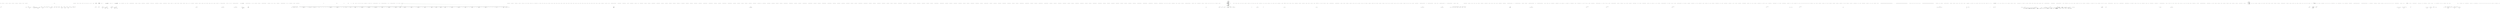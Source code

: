 digraph  {
n9 [label="Nancy.Diagnostics.RequestTraceSession", span=""];
n0 [cluster="Nancy.Diagnostics.RequestTraceSession.RequestTraceSession(System.Guid)", label="Entry Nancy.Diagnostics.RequestTraceSession.RequestTraceSession(System.Guid)", span="21-21"];
n1 [cluster="Nancy.Diagnostics.RequestTraceSession.RequestTraceSession(System.Guid)", label="this.Id = id", span="23-23"];
n2 [cluster="Nancy.Diagnostics.RequestTraceSession.RequestTraceSession(System.Guid)", label="this.requestTraces = new ConcurrentLimitedCollection<RequestTrace>(MaxSize)", span="24-24"];
n3 [cluster="Nancy.Diagnostics.RequestTraceSession.RequestTraceSession(System.Guid)", label="Exit Nancy.Diagnostics.RequestTraceSession.RequestTraceSession(System.Guid)", span="21-21"];
n4 [cluster="Nancy.Diagnostics.ConcurrentLimitedCollection<T>.ConcurrentLimitedCollection(int)", label="Entry Nancy.Diagnostics.ConcurrentLimitedCollection<T>.ConcurrentLimitedCollection(int)", span="29-29"];
n5 [cluster="Nancy.Diagnostics.RequestTraceSession.AddRequestTrace(Nancy.Diagnostics.RequestTrace)", label="Entry Nancy.Diagnostics.RequestTraceSession.AddRequestTrace(Nancy.Diagnostics.RequestTrace)", span="27-27"];
n6 [cluster="Nancy.Diagnostics.RequestTraceSession.AddRequestTrace(Nancy.Diagnostics.RequestTrace)", label="this.requestTraces.Add(trace)", span="29-29"];
n7 [cluster="Nancy.Diagnostics.RequestTraceSession.AddRequestTrace(Nancy.Diagnostics.RequestTrace)", label="Exit Nancy.Diagnostics.RequestTraceSession.AddRequestTrace(Nancy.Diagnostics.RequestTrace)", span="27-27"];
n8 [cluster="Nancy.Diagnostics.ConcurrentLimitedCollection<T>.Add(T)", label="Entry Nancy.Diagnostics.ConcurrentLimitedCollection<T>.Add(T)", span="65-65"];
d101 [cluster="Nancy.Testing.ConfigurableBootstrapper.GetStartupTasks()", color=green, community=0, label="return this.ApplicationContainer.ResolveAll<IStartup>(false);", prediction=0, span="288-288"];
d440 [label="Nancy.Testing.ConfigurableBootstrapper", span=""];
d100 [cluster="Nancy.Testing.ConfigurableBootstrapper.GetStartupTasks()", label="Entry Nancy.Testing.ConfigurableBootstrapper.GetStartupTasks()", span="286-286"];
d102 [cluster="Nancy.Testing.ConfigurableBootstrapper.GetStartupTasks()", label="Exit Nancy.Testing.ConfigurableBootstrapper.GetStartupTasks()", span="286-286"];
d84 [cluster="TinyIoC.TinyIoCContainer.ResolveAll<ResolveType>(bool)", label="Entry TinyIoC.TinyIoCContainer.ResolveAll<ResolveType>(bool)", span="2048-2048"];
d3 [cluster="Nancy.Testing.ConfigurableBootstrapper.ConfigurableBootstrapper(System.Action<Nancy.Testing.ConfigurableBootstrapper.ConfigurableBoostrapperConfigurator>)", label="this.catalog = new ConfigurableModuleCatalog()", span="44-44"];
d4 [cluster="Nancy.Testing.ConfigurableBootstrapper.ConfigurableBootstrapper(System.Action<Nancy.Testing.ConfigurableBootstrapper.ConfigurableBoostrapperConfigurator>)", label="this.configuration = NancyInternalConfiguration.Default", span="45-45"];
d5 [cluster="Nancy.Testing.ConfigurableBootstrapper.ConfigurableBootstrapper(System.Action<Nancy.Testing.ConfigurableBootstrapper.ConfigurableBoostrapperConfigurator>)", label="this.registeredTypes = new List<object>()", span="46-46"];
d6 [cluster="Nancy.Testing.ConfigurableBootstrapper.ConfigurableBootstrapper(System.Action<Nancy.Testing.ConfigurableBootstrapper.ConfigurableBoostrapperConfigurator>)", label="this.registeredInstances = new List<InstanceRegistration>()", span="47-47"];
d8 [cluster="Nancy.Testing.ConfigurableBootstrapper.ConfigurableBootstrapper(System.Action<Nancy.Testing.ConfigurableBootstrapper.ConfigurableBoostrapperConfigurator>)", label="var configurator =\r\n                    new ConfigurableBoostrapperConfigurator(this)", span="51-52"];
d18 [cluster="Nancy.Testing.ConfigurableBootstrapper.GetAllModules(Nancy.NancyContext)", label="return base.GetAllModules(context).Union(this.catalog.GetAllModules(context));", span="67-67"];
d24 [cluster="Nancy.Testing.ConfigurableBootstrapper.GetModuleByKey(string, Nancy.NancyContext)", label="var module = \r\n                this.catalog.GetModuleByKey(moduleKey, context)", span="78-79"];
d25 [cluster="Nancy.Testing.ConfigurableBootstrapper.GetModuleByKey(string, Nancy.NancyContext)", label="return module ?? base.GetModuleByKey(moduleKey, context);", span="81-81"];
d30 [cluster="Nancy.Testing.ConfigurableBootstrapper.GetModuleRegistrations()", label="return this.registeredTypes.Where(x => x.GetType().Equals(typeof(ModuleRegistration))).Cast<ModuleRegistration>();", span="86-86"];
d40 [cluster="Nancy.Testing.ConfigurableBootstrapper.GetTypeRegistrations()", label="return this.registeredTypes.Where(x => x.GetType().Equals(typeof(TypeRegistration))).Cast<TypeRegistration>();", span="91-91"];
d46 [cluster="Nancy.Testing.ConfigurableBootstrapper.GetCollectionTypeRegistrations()", label="return this.registeredTypes.Where(x => x.GetType().Equals(typeof(CollectionTypeRegistration))).Cast<CollectionTypeRegistration>();", span="96-96"];
d52 [cluster="Nancy.Testing.ConfigurableBootstrapper.Resolve<T>()", label="var types = this.GetTypeRegistrations()\r\n                .Where(x => x.RegistrationType.Equals(typeof(T)))\r\n                .Select(x => x.ImplementationType)\r\n                .ToList()", span="101-104"];
d71 [cluster="Nancy.Testing.ConfigurableBootstrapper.ConfigureApplicationContainer(TinyIoC.TinyIoCContainer)", label="!this.disableAutoRegistration", span="217-217"];
d73 [cluster="Nancy.Testing.ConfigurableBootstrapper.ConfigureApplicationContainer(TinyIoC.TinyIoCContainer)", label="this.RegisterBootstrapperTypes(container)", span="220-220"];
d78 [cluster="Nancy.Testing.ConfigurableBootstrapper.CreateRequestContainer()", label="return this.ApplicationContainer.GetChildContainer();", span="231-231"];
d90 [cluster="Nancy.Testing.ConfigurableBootstrapper.GetEngineInternal()", label="return this.ApplicationContainer.Resolve<INancyEngine>();", span="259-259"];
d98 [cluster="Nancy.Testing.ConfigurableBootstrapper.GetModuleKeyGenerator()", label="return this.ApplicationContainer.Resolve<IModuleKeyGenerator>();", span="279-279"];
d103 [cluster="Nancy.Testing.ConfigurableBootstrapper.RegisterBootstrapperTypes(TinyIoC.TinyIoCContainer)", label="var moduleCatalog = this.registeredInstances\r\n                .Where(x => x.RegistrationType.Equals(typeof(INancyModuleCatalog)))\r\n                .Select(x => x.Implementation)\r\n                .Cast<INancyModuleCatalog>()\r\n                .FirstOrDefault() ?? this", span="299-303"];
d114 [cluster="Nancy.Testing.ConfigurableBootstrapper.RegisterTypes(TinyIoC.TinyIoCContainer, System.Collections.Generic.IEnumerable<Nancy.Bootstrapper.TypeRegistration>)", label="var configuredTypes = this.GetTypeRegistrations().ToList()", span="315-315"];
d115 [cluster="Nancy.Testing.ConfigurableBootstrapper.RegisterTypes(TinyIoC.TinyIoCContainer, System.Collections.Generic.IEnumerable<Nancy.Bootstrapper.TypeRegistration>)", label="typeRegistrations = configuredTypes\r\n                .Concat(typeRegistrations.Where(x => !configuredTypes.Any(y => y.RegistrationType.Equals(x.RegistrationType))))\r\n                .Where(x => !this.registeredInstances.Any(y => y.RegistrationType.Equals(x.RegistrationType)))", span="317-319"];
d130 [cluster="lambda expression", label="!this.registeredInstances.Any(y => y.RegistrationType.Equals(x.RegistrationType))", span="319-319"];
d137 [cluster="Nancy.Testing.ConfigurableBootstrapper.RegisterCollectionTypes(TinyIoC.TinyIoCContainer, System.Collections.Generic.IEnumerable<Nancy.Bootstrapper.CollectionTypeRegistration>)", label="var configuredCollectionTypes = this.GetCollectionTypeRegistrations().ToList()", span="335-335"];
d150 [cluster="Nancy.Testing.ConfigurableBootstrapper.RegisterInstances(TinyIoC.TinyIoCContainer, System.Collections.Generic.IEnumerable<Nancy.Bootstrapper.InstanceRegistration>)", label="instanceRegistrations = this.registeredInstances\r\n                .Concat(instanceRegistrations.Where(x => !this.registeredInstances.Any(y => y.RegistrationType.Equals(x.RegistrationType))))\r\n                .Where(x => !this.GetTypeRegistrations().Any(y => y.RegistrationType.Equals(x.RegistrationType)))", span="353-355"];
d156 [cluster="lambda expression", label="!this.registeredInstances.Any(y => y.RegistrationType.Equals(x.RegistrationType))", span="354-354"];
d162 [cluster="lambda expression", label="!this.GetTypeRegistrations().Any(y => y.RegistrationType.Equals(x.RegistrationType))", span="355-355"];
d82 [cluster="Nancy.Testing.ConfigurableBootstrapper.GetAllModules(TinyIoC.TinyIoCContainer)", label="return container.ResolveAll<NancyModule>(false);", span="241-241"];
d2 [cluster="Nancy.Testing.ConfigurableBootstrapper.ConfigurableBootstrapper(System.Action<Nancy.Testing.ConfigurableBootstrapper.ConfigurableBoostrapperConfigurator>)", label="Entry Nancy.Testing.ConfigurableBootstrapper.ConfigurableBootstrapper(System.Action<Nancy.Testing.ConfigurableBootstrapper.ConfigurableBoostrapperConfigurator>)", span="42-42"];
d12 [cluster="Nancy.Testing.ConfigurableBootstrapper.ConfigurableModuleCatalog.ConfigurableModuleCatalog()", label="Entry Nancy.Testing.ConfigurableBootstrapper.ConfigurableModuleCatalog.ConfigurableModuleCatalog()", span="1182-1182"];
d13 [cluster="System.Collections.Generic.List<T>.List()", label="Entry System.Collections.Generic.List<T>.List()", span="0-0"];
d7 [cluster="Nancy.Testing.ConfigurableBootstrapper.ConfigurableBootstrapper(System.Action<Nancy.Testing.ConfigurableBootstrapper.ConfigurableBoostrapperConfigurator>)", label="configuration != null", span="49-49"];
d9 [cluster="Nancy.Testing.ConfigurableBootstrapper.ConfigurableBootstrapper(System.Action<Nancy.Testing.ConfigurableBootstrapper.ConfigurableBoostrapperConfigurator>)", label="configurator.ErrorHandler<PassThroughErrorHandler>()", span="54-54"];
d14 [cluster="Nancy.Testing.ConfigurableBootstrapper.ConfigurableBoostrapperConfigurator.ConfigurableBoostrapperConfigurator(Nancy.Testing.ConfigurableBootstrapper)", label="Entry Nancy.Testing.ConfigurableBootstrapper.ConfigurableBoostrapperConfigurator.ConfigurableBoostrapperConfigurator(Nancy.Testing.ConfigurableBootstrapper)", span="440-440"];
d10 [cluster="Nancy.Testing.ConfigurableBootstrapper.ConfigurableBootstrapper(System.Action<Nancy.Testing.ConfigurableBootstrapper.ConfigurableBoostrapperConfigurator>)", label="configuration.Invoke(configurator)", span="56-56"];
d17 [cluster="Nancy.Testing.ConfigurableBootstrapper.GetAllModules(Nancy.NancyContext)", label="Entry Nancy.Testing.ConfigurableBootstrapper.GetAllModules(Nancy.NancyContext)", span="65-65"];
d19 [cluster="Nancy.Testing.ConfigurableBootstrapper.GetAllModules(Nancy.NancyContext)", label="Exit Nancy.Testing.ConfigurableBootstrapper.GetAllModules(Nancy.NancyContext)", span="65-65"];
d20 [cluster="Nancy.Bootstrapper.NancyBootstrapperWithRequestContainerBase<TContainer>.GetAllModules(Nancy.NancyContext)", label="Entry Nancy.Bootstrapper.NancyBootstrapperWithRequestContainerBase<TContainer>.GetAllModules(Nancy.NancyContext)", span="40-40"];
d21 [cluster="Nancy.Testing.ConfigurableBootstrapper.ConfigurableModuleCatalog.GetAllModules(Nancy.NancyContext)", label="Entry Nancy.Testing.ConfigurableBootstrapper.ConfigurableModuleCatalog.GetAllModules(Nancy.NancyContext)", span="1192-1192"];
d22 [cluster="System.Collections.Generic.IEnumerable<TSource>.Union<TSource>(System.Collections.Generic.IEnumerable<TSource>)", label="Entry System.Collections.Generic.IEnumerable<TSource>.Union<TSource>(System.Collections.Generic.IEnumerable<TSource>)", span="0-0"];
d23 [cluster="Nancy.Testing.ConfigurableBootstrapper.GetModuleByKey(string, Nancy.NancyContext)", label="Entry Nancy.Testing.ConfigurableBootstrapper.GetModuleByKey(string, Nancy.NancyContext)", span="76-76"];
d27 [cluster="Nancy.Testing.ConfigurableBootstrapper.ConfigurableModuleCatalog.GetModuleByKey(string, Nancy.NancyContext)", label="Entry Nancy.Testing.ConfigurableBootstrapper.ConfigurableModuleCatalog.GetModuleByKey(string, Nancy.NancyContext)", span="1203-1203"];
d26 [cluster="Nancy.Testing.ConfigurableBootstrapper.GetModuleByKey(string, Nancy.NancyContext)", label="Exit Nancy.Testing.ConfigurableBootstrapper.GetModuleByKey(string, Nancy.NancyContext)", span="76-76"];
d28 [cluster="Nancy.Bootstrapper.NancyBootstrapperWithRequestContainerBase<TContainer>.GetModuleByKey(string, Nancy.NancyContext)", label="Entry Nancy.Bootstrapper.NancyBootstrapperWithRequestContainerBase<TContainer>.GetModuleByKey(string, Nancy.NancyContext)", span="53-53"];
d29 [cluster="Nancy.Testing.ConfigurableBootstrapper.GetModuleRegistrations()", label="Entry Nancy.Testing.ConfigurableBootstrapper.GetModuleRegistrations()", span="84-84"];
d31 [cluster="Nancy.Testing.ConfigurableBootstrapper.GetModuleRegistrations()", label="Exit Nancy.Testing.ConfigurableBootstrapper.GetModuleRegistrations()", span="84-84"];
d32 [cluster="Unk.Where", label="Entry Unk.Where", span=""];
d33 [cluster="Unk.>", label="Entry Unk.>", span=""];
d34 [cluster="lambda expression", label="Entry lambda expression", span="86-86"];
d39 [cluster="Nancy.Testing.ConfigurableBootstrapper.GetTypeRegistrations()", label="Entry Nancy.Testing.ConfigurableBootstrapper.GetTypeRegistrations()", span="89-89"];
d41 [cluster="Nancy.Testing.ConfigurableBootstrapper.GetTypeRegistrations()", label="Exit Nancy.Testing.ConfigurableBootstrapper.GetTypeRegistrations()", span="89-89"];
d42 [cluster="lambda expression", label="Entry lambda expression", span="91-91"];
d45 [cluster="Nancy.Testing.ConfigurableBootstrapper.GetCollectionTypeRegistrations()", label="Entry Nancy.Testing.ConfigurableBootstrapper.GetCollectionTypeRegistrations()", span="94-94"];
d47 [cluster="Nancy.Testing.ConfigurableBootstrapper.GetCollectionTypeRegistrations()", label="Exit Nancy.Testing.ConfigurableBootstrapper.GetCollectionTypeRegistrations()", span="94-94"];
d48 [cluster="lambda expression", label="Entry lambda expression", span="96-96"];
d51 [cluster="Nancy.Testing.ConfigurableBootstrapper.Resolve<T>()", label="Entry Nancy.Testing.ConfigurableBootstrapper.Resolve<T>()", span="99-99"];
d53 [cluster="Nancy.Testing.ConfigurableBootstrapper.Resolve<T>()", label="return (types.Any()) ? types : null;", span="106-106"];
d55 [cluster="Unk.Select", label="Entry Unk.Select", span=""];
d56 [cluster="Unk.ToList", label="Entry Unk.ToList", span=""];
d58 [cluster="lambda expression", label="Entry lambda expression", span="102-102"];
d61 [cluster="lambda expression", label="Entry lambda expression", span="103-103"];
d70 [cluster="Nancy.Testing.ConfigurableBootstrapper.ConfigureApplicationContainer(TinyIoC.TinyIoCContainer)", label="Entry Nancy.Testing.ConfigurableBootstrapper.ConfigureApplicationContainer(TinyIoC.TinyIoCContainer)", span="215-215"];
d72 [cluster="Nancy.Testing.ConfigurableBootstrapper.ConfigureApplicationContainer(TinyIoC.TinyIoCContainer)", label="container.AutoRegister()", span="219-219"];
d74 [cluster="Nancy.Testing.ConfigurableBootstrapper.ConfigureApplicationContainer(TinyIoC.TinyIoCContainer)", label="Exit Nancy.Testing.ConfigurableBootstrapper.ConfigureApplicationContainer(TinyIoC.TinyIoCContainer)", span="215-215"];
d76 [cluster="Nancy.Testing.ConfigurableBootstrapper.RegisterBootstrapperTypes(TinyIoC.TinyIoCContainer)", label="Entry Nancy.Testing.ConfigurableBootstrapper.RegisterBootstrapperTypes(TinyIoC.TinyIoCContainer)", span="297-297"];
d77 [cluster="Nancy.Testing.ConfigurableBootstrapper.CreateRequestContainer()", label="Entry Nancy.Testing.ConfigurableBootstrapper.CreateRequestContainer()", span="229-229"];
d79 [cluster="Nancy.Testing.ConfigurableBootstrapper.CreateRequestContainer()", label="Exit Nancy.Testing.ConfigurableBootstrapper.CreateRequestContainer()", span="229-229"];
d80 [cluster="TinyIoC.TinyIoCContainer.GetChildContainer()", label="Entry TinyIoC.TinyIoCContainer.GetChildContainer()", span="754-754"];
d89 [cluster="Nancy.Testing.ConfigurableBootstrapper.GetEngineInternal()", label="Entry Nancy.Testing.ConfigurableBootstrapper.GetEngineInternal()", span="257-257"];
d91 [cluster="Nancy.Testing.ConfigurableBootstrapper.GetEngineInternal()", label="Exit Nancy.Testing.ConfigurableBootstrapper.GetEngineInternal()", span="257-257"];
d92 [cluster="TinyIoC.TinyIoCContainer.Resolve<ResolveType>()", label="Entry TinyIoC.TinyIoCContainer.Resolve<ResolveType>()", span="1297-1297"];
d97 [cluster="Nancy.Testing.ConfigurableBootstrapper.GetModuleKeyGenerator()", label="Entry Nancy.Testing.ConfigurableBootstrapper.GetModuleKeyGenerator()", span="277-277"];
d99 [cluster="Nancy.Testing.ConfigurableBootstrapper.GetModuleKeyGenerator()", label="Exit Nancy.Testing.ConfigurableBootstrapper.GetModuleKeyGenerator()", span="277-277"];
d104 [cluster="Nancy.Testing.ConfigurableBootstrapper.RegisterBootstrapperTypes(TinyIoC.TinyIoCContainer)", label="applicationContainer.Register<INancyModuleCatalog>(moduleCatalog)", span="305-305"];
d106 [cluster="Unk.FirstOrDefault", label="Entry Unk.FirstOrDefault", span=""];
d107 [cluster="lambda expression", label="Entry lambda expression", span="300-300"];
d110 [cluster="lambda expression", label="Entry lambda expression", span="301-301"];
d113 [cluster="Nancy.Testing.ConfigurableBootstrapper.RegisterTypes(TinyIoC.TinyIoCContainer, System.Collections.Generic.IEnumerable<Nancy.Bootstrapper.TypeRegistration>)", label="Entry Nancy.Testing.ConfigurableBootstrapper.RegisterTypes(TinyIoC.TinyIoCContainer, System.Collections.Generic.IEnumerable<Nancy.Bootstrapper.TypeRegistration>)", span="313-313"];
d119 [cluster="System.Collections.Generic.IEnumerable<TSource>.ToList<TSource>()", label="Entry System.Collections.Generic.IEnumerable<TSource>.ToList<TSource>()", span="0-0"];
d124 [cluster="lambda expression", label="!configuredTypes.Any(y => y.RegistrationType.Equals(x.RegistrationType))", span="318-318"];
d116 [cluster="Nancy.Testing.ConfigurableBootstrapper.RegisterTypes(TinyIoC.TinyIoCContainer, System.Collections.Generic.IEnumerable<Nancy.Bootstrapper.TypeRegistration>)", label=typeRegistrations, span="321-321"];
d120 [cluster="Unk.Concat", label="Entry Unk.Concat", span=""];
d123 [cluster="lambda expression", label="Entry lambda expression", span="318-318"];
d129 [cluster="lambda expression", label="Entry lambda expression", span="319-319"];
d131 [cluster="lambda expression", label="Exit lambda expression", span="319-319"];
d57 [cluster="Unk.Any", label="Entry Unk.Any", span=""];
d132 [cluster="lambda expression", label="Entry lambda expression", span="319-319"];
d136 [cluster="Nancy.Testing.ConfigurableBootstrapper.RegisterCollectionTypes(TinyIoC.TinyIoCContainer, System.Collections.Generic.IEnumerable<Nancy.Bootstrapper.CollectionTypeRegistration>)", label="Entry Nancy.Testing.ConfigurableBootstrapper.RegisterCollectionTypes(TinyIoC.TinyIoCContainer, System.Collections.Generic.IEnumerable<Nancy.Bootstrapper.CollectionTypeRegistration>)", span="333-333"];
d138 [cluster="Nancy.Testing.ConfigurableBootstrapper.RegisterCollectionTypes(TinyIoC.TinyIoCContainer, System.Collections.Generic.IEnumerable<Nancy.Bootstrapper.CollectionTypeRegistration>)", label="collectionTypeRegistrations = configuredCollectionTypes\r\n                .Concat(collectionTypeRegistrations.Where(x => !configuredCollectionTypes.Any(y => y.RegistrationType.Equals(x.RegistrationType))))", span="337-338"];
d144 [cluster="lambda expression", label="!configuredCollectionTypes.Any(y => y.RegistrationType.Equals(x.RegistrationType))", span="338-338"];
d149 [cluster="Nancy.Testing.ConfigurableBootstrapper.RegisterInstances(TinyIoC.TinyIoCContainer, System.Collections.Generic.IEnumerable<Nancy.Bootstrapper.InstanceRegistration>)", label="Entry Nancy.Testing.ConfigurableBootstrapper.RegisterInstances(TinyIoC.TinyIoCContainer, System.Collections.Generic.IEnumerable<Nancy.Bootstrapper.InstanceRegistration>)", span="351-351"];
d151 [cluster="Nancy.Testing.ConfigurableBootstrapper.RegisterInstances(TinyIoC.TinyIoCContainer, System.Collections.Generic.IEnumerable<Nancy.Bootstrapper.InstanceRegistration>)", label=instanceRegistrations, span="357-357"];
d155 [cluster="lambda expression", label="Entry lambda expression", span="354-354"];
d161 [cluster="lambda expression", label="Entry lambda expression", span="355-355"];
d157 [cluster="lambda expression", label="Exit lambda expression", span="354-354"];
d158 [cluster="lambda expression", label="Entry lambda expression", span="354-354"];
d163 [cluster="lambda expression", label="Exit lambda expression", span="355-355"];
d164 [cluster="lambda expression", label="Entry lambda expression", span="355-355"];
d81 [cluster="Nancy.Testing.ConfigurableBootstrapper.GetAllModules(TinyIoC.TinyIoCContainer)", label="Entry Nancy.Testing.ConfigurableBootstrapper.GetAllModules(TinyIoC.TinyIoCContainer)", span="239-239"];
d83 [cluster="Nancy.Testing.ConfigurableBootstrapper.GetAllModules(TinyIoC.TinyIoCContainer)", label="Exit Nancy.Testing.ConfigurableBootstrapper.GetAllModules(TinyIoC.TinyIoCContainer)", span="239-239"];
d11 [cluster="Nancy.Testing.ConfigurableBootstrapper.ConfigurableBootstrapper(System.Action<Nancy.Testing.ConfigurableBootstrapper.ConfigurableBoostrapperConfigurator>)", label="Exit Nancy.Testing.ConfigurableBootstrapper.ConfigurableBootstrapper(System.Action<Nancy.Testing.ConfigurableBootstrapper.ConfigurableBoostrapperConfigurator>)", span="42-42"];
d430 [cluster="Nancy.Testing.ConfigurableBootstrapper.ConfigurableModuleCatalog.ConfigurableModuleCatalog()", label="Exit Nancy.Testing.ConfigurableBootstrapper.ConfigurableModuleCatalog.ConfigurableModuleCatalog()", span="1182-1182"];
d429 [cluster="Nancy.Testing.ConfigurableBootstrapper.ConfigurableModuleCatalog.ConfigurableModuleCatalog()", label="this.moduleInstances = new Dictionary<string, NancyModule>()", span="1184-1184"];
d413 [cluster="Nancy.Testing.ConfigurableBootstrapper.ConfigurableBoostrapperConfigurator.Serializer<T>()", label="this.bootstrapper.configuration.Serializers = new List<Type> { typeof(T) }", span="1134-1134"];
d15 [cluster="Nancy.Testing.ConfigurableBootstrapper.ConfigurableBoostrapperConfigurator.ErrorHandler<T>()", label="Entry Nancy.Testing.ConfigurableBootstrapper.ConfigurableBoostrapperConfigurator.ErrorHandler<T>()", span="559-559"];
d173 [cluster="Nancy.Testing.ConfigurableBootstrapper.ConfigurableBoostrapperConfigurator.ConfigurableBoostrapperConfigurator(Nancy.Testing.ConfigurableBootstrapper)", label="Exit Nancy.Testing.ConfigurableBootstrapper.ConfigurableBoostrapperConfigurator.ConfigurableBoostrapperConfigurator(Nancy.Testing.ConfigurableBootstrapper)", span="440-440"];
d172 [cluster="Nancy.Testing.ConfigurableBootstrapper.ConfigurableBoostrapperConfigurator.ConfigurableBoostrapperConfigurator(Nancy.Testing.ConfigurableBootstrapper)", label="this.bootstrapper = bootstrapper", span="442-442"];
d16 [cluster="System.Action<T>.Invoke(T)", label="Entry System.Action<T>.Invoke(T)", span="0-0"];
d433 [cluster="Nancy.Testing.ConfigurableBootstrapper.ConfigurableModuleCatalog.GetAllModules(Nancy.NancyContext)", label="Exit Nancy.Testing.ConfigurableBootstrapper.ConfigurableModuleCatalog.GetAllModules(Nancy.NancyContext)", span="1192-1192"];
d432 [cluster="Nancy.Testing.ConfigurableBootstrapper.ConfigurableModuleCatalog.GetAllModules(Nancy.NancyContext)", label="return this.moduleInstances.Values;", span="1194-1194"];
d435 [cluster="Nancy.Testing.ConfigurableBootstrapper.ConfigurableModuleCatalog.GetModuleByKey(string, Nancy.NancyContext)", label="Exit Nancy.Testing.ConfigurableBootstrapper.ConfigurableModuleCatalog.GetModuleByKey(string, Nancy.NancyContext)", span="1203-1203"];
d434 [cluster="Nancy.Testing.ConfigurableBootstrapper.ConfigurableModuleCatalog.GetModuleByKey(string, Nancy.NancyContext)", label="return this.moduleInstances.ContainsKey(moduleKey) ? this.moduleInstances[moduleKey] : null;", span="1205-1205"];
d36 [cluster="lambda expression", label="Exit lambda expression", span="86-86"];
d35 [cluster="lambda expression", label="x.GetType().Equals(typeof(ModuleRegistration))", span="86-86"];
d44 [cluster="lambda expression", label="Exit lambda expression", span="91-91"];
d43 [cluster="lambda expression", label="x.GetType().Equals(typeof(TypeRegistration))", span="91-91"];
d50 [cluster="lambda expression", label="Exit lambda expression", span="96-96"];
d49 [cluster="lambda expression", label="x.GetType().Equals(typeof(CollectionTypeRegistration))", span="96-96"];
d54 [cluster="Nancy.Testing.ConfigurableBootstrapper.Resolve<T>()", label="Exit Nancy.Testing.ConfigurableBootstrapper.Resolve<T>()", span="99-99"];
d60 [cluster="lambda expression", label="Exit lambda expression", span="102-102"];
d59 [cluster="lambda expression", label="x.RegistrationType.Equals(typeof(T))", span="102-102"];
d63 [cluster="lambda expression", label="Exit lambda expression", span="103-103"];
d62 [cluster="lambda expression", label="x.ImplementationType", span="103-103"];
d75 [cluster="TinyIoC.TinyIoCContainer.AutoRegister()", label="Entry TinyIoC.TinyIoCContainer.AutoRegister()", span="767-767"];
d105 [cluster="Nancy.Testing.ConfigurableBootstrapper.RegisterBootstrapperTypes(TinyIoC.TinyIoCContainer)", label="Exit Nancy.Testing.ConfigurableBootstrapper.RegisterBootstrapperTypes(TinyIoC.TinyIoCContainer)", span="297-297"];
d109 [cluster="lambda expression", label="Exit lambda expression", span="300-300"];
d108 [cluster="lambda expression", label="x.RegistrationType.Equals(typeof(INancyModuleCatalog))", span="300-300"];
d112 [cluster="lambda expression", label="Exit lambda expression", span="301-301"];
d111 [cluster="lambda expression", label="x.Implementation", span="301-301"];
d118 [cluster="Nancy.Testing.ConfigurableBootstrapper.RegisterTypes(TinyIoC.TinyIoCContainer, System.Collections.Generic.IEnumerable<Nancy.Bootstrapper.TypeRegistration>)", label="Exit Nancy.Testing.ConfigurableBootstrapper.RegisterTypes(TinyIoC.TinyIoCContainer, System.Collections.Generic.IEnumerable<Nancy.Bootstrapper.TypeRegistration>)", span="313-313"];
d117 [cluster="Nancy.Testing.ConfigurableBootstrapper.RegisterTypes(TinyIoC.TinyIoCContainer, System.Collections.Generic.IEnumerable<Nancy.Bootstrapper.TypeRegistration>)", label="container.Register(typeRegistration.RegistrationType, typeRegistration.ImplementationType).AsSingleton()", span="323-323"];
d441 [label=configuredTypes, span=""];
d125 [cluster="lambda expression", label="Exit lambda expression", span="318-318"];
d126 [cluster="lambda expression", label="Entry lambda expression", span="318-318"];
d127 [cluster="lambda expression", label="y.RegistrationType.Equals(x.RegistrationType)", span="318-318"];
d133 [cluster="lambda expression", label="y.RegistrationType.Equals(x.RegistrationType)", span="319-319"];
d134 [cluster="lambda expression", label="Exit lambda expression", span="319-319"];
d141 [cluster="Nancy.Testing.ConfigurableBootstrapper.RegisterCollectionTypes(TinyIoC.TinyIoCContainer, System.Collections.Generic.IEnumerable<Nancy.Bootstrapper.CollectionTypeRegistration>)", label="Exit Nancy.Testing.ConfigurableBootstrapper.RegisterCollectionTypes(TinyIoC.TinyIoCContainer, System.Collections.Generic.IEnumerable<Nancy.Bootstrapper.CollectionTypeRegistration>)", span="333-333"];
d140 [cluster="Nancy.Testing.ConfigurableBootstrapper.RegisterCollectionTypes(TinyIoC.TinyIoCContainer, System.Collections.Generic.IEnumerable<Nancy.Bootstrapper.CollectionTypeRegistration>)", label="container.RegisterMultiple(collectionTypeRegistration.RegistrationType, collectionTypeRegistration.ImplementationTypes)", span="342-342"];
d139 [cluster="Nancy.Testing.ConfigurableBootstrapper.RegisterCollectionTypes(TinyIoC.TinyIoCContainer, System.Collections.Generic.IEnumerable<Nancy.Bootstrapper.CollectionTypeRegistration>)", label=collectionTypeRegistrations, span="340-340"];
d143 [cluster="lambda expression", label="Entry lambda expression", span="338-338"];
d444 [label=configuredCollectionTypes, span=""];
d145 [cluster="lambda expression", label="Exit lambda expression", span="338-338"];
d146 [cluster="lambda expression", label="Entry lambda expression", span="338-338"];
d153 [cluster="Nancy.Testing.ConfigurableBootstrapper.RegisterInstances(TinyIoC.TinyIoCContainer, System.Collections.Generic.IEnumerable<Nancy.Bootstrapper.InstanceRegistration>)", label="Exit Nancy.Testing.ConfigurableBootstrapper.RegisterInstances(TinyIoC.TinyIoCContainer, System.Collections.Generic.IEnumerable<Nancy.Bootstrapper.InstanceRegistration>)", span="351-351"];
d152 [cluster="Nancy.Testing.ConfigurableBootstrapper.RegisterInstances(TinyIoC.TinyIoCContainer, System.Collections.Generic.IEnumerable<Nancy.Bootstrapper.InstanceRegistration>)", label="container.Register(\r\n                    instanceRegistration.RegistrationType,\r\n                    instanceRegistration.Implementation)", span="359-361"];
d159 [cluster="lambda expression", label="y.RegistrationType.Equals(x.RegistrationType)", span="354-354"];
d165 [cluster="lambda expression", label="y.RegistrationType.Equals(x.RegistrationType)", span="355-355"];
d160 [cluster="lambda expression", label="Exit lambda expression", span="354-354"];
d166 [cluster="lambda expression", label="Exit lambda expression", span="355-355"];
d449 [label="Nancy.Testing.ConfigurableBootstrapper.ConfigurableModuleCatalog", span=""];
d431 [cluster="System.Collections.Generic.Dictionary<TKey, TValue>.Dictionary()", label="Entry System.Collections.Generic.Dictionary<TKey, TValue>.Dictionary()", span="0-0"];
d448 [label="Nancy.Testing.ConfigurableBootstrapper.ConfigurableBoostrapperConfigurator", span=""];
d412 [cluster="Nancy.Testing.ConfigurableBootstrapper.ConfigurableBoostrapperConfigurator.Serializer<T>()", label="Entry Nancy.Testing.ConfigurableBootstrapper.ConfigurableBoostrapperConfigurator.Serializer<T>()", span="1132-1132"];
d414 [cluster="Nancy.Testing.ConfigurableBootstrapper.ConfigurableBoostrapperConfigurator.Serializer<T>()", label="return this;", span="1135-1135"];
d219 [cluster="Nancy.Testing.ConfigurableBootstrapper.ConfigurableBoostrapperConfigurator.ErrorHandler<T>()", label="Exit Nancy.Testing.ConfigurableBootstrapper.ConfigurableBoostrapperConfigurator.ErrorHandler<T>()", span="559-559"];
d217 [cluster="Nancy.Testing.ConfigurableBootstrapper.ConfigurableBoostrapperConfigurator.ErrorHandler<T>()", label="this.bootstrapper.configuration.ErrorHandlers = new List<Type>( new[] { typeof(T) } )", span="561-561"];
d436 [cluster="System.Collections.Generic.IDictionary<TKey, TValue>.ContainsKey(TKey)", label="Entry System.Collections.Generic.IDictionary<TKey, TValue>.ContainsKey(TKey)", span="0-0"];
d37 [cluster="object.GetType()", label="Entry object.GetType()", span="0-0"];
d38 [cluster="System.Type.Equals(System.Type)", label="Entry System.Type.Equals(System.Type)", span="0-0"];
d121 [cluster="TinyIoC.TinyIoCContainer.Register(System.Type, System.Type)", label="Entry TinyIoC.TinyIoCContainer.Register(System.Type, System.Type)", span="901-901"];
d122 [cluster="TinyIoC.TinyIoCContainer.RegisterOptions.AsSingleton()", label="Entry TinyIoC.TinyIoCContainer.RegisterOptions.AsSingleton()", span="592-592"];
d128 [cluster="lambda expression", label="Exit lambda expression", span="318-318"];
d442 [label="Nancy.Bootstrapper.TypeRegistration", span=""];
d443 [label="?", span=""];
d135 [cluster="Unk.Equals", label="Entry Unk.Equals", span=""];
d142 [cluster="TinyIoC.TinyIoCContainer.RegisterMultiple(System.Type, System.Collections.Generic.IEnumerable<System.Type>)", label="Entry TinyIoC.TinyIoCContainer.RegisterMultiple(System.Type, System.Collections.Generic.IEnumerable<System.Type>)", span="1149-1149"];
d147 [cluster="lambda expression", label="y.RegistrationType.Equals(x.RegistrationType)", span="338-338"];
d148 [cluster="lambda expression", label="Exit lambda expression", span="338-338"];
d154 [cluster="TinyIoC.TinyIoCContainer.Register(System.Type, object)", label="Entry TinyIoC.TinyIoCContainer.Register(System.Type, object)", span="924-924"];
d446 [label="Nancy.Bootstrapper.InstanceRegistration", span=""];
d447 [label="?", span=""];
d437 [cluster="Nancy.Testing.ConfigurableBootstrapper.ConfigurableModuleCatalog.RegisterModuleInstance(Nancy.NancyModule, string)", label="this.moduleInstances.Add(moduleKey, module)", span="1215-1215"];
d175 [cluster="Nancy.Testing.ConfigurableBootstrapper.ConfigurableBoostrapperConfigurator.Binder(Nancy.ModelBinding.IBinder)", label="this.bootstrapper.registeredInstances.Add(\r\n                    new InstanceRegistration(typeof(IBinder), binder))", span="447-448"];
d176 [cluster="Nancy.Testing.ConfigurableBootstrapper.ConfigurableBoostrapperConfigurator.Binder(Nancy.ModelBinding.IBinder)", label="return this;", span="450-450"];
d181 [cluster="Nancy.Testing.ConfigurableBootstrapper.ConfigurableBoostrapperConfigurator.Binder<T>()", label="this.bootstrapper.configuration.Binder = typeof(T)", span="460-460"];
d182 [cluster="Nancy.Testing.ConfigurableBootstrapper.ConfigurableBoostrapperConfigurator.Binder<T>()", label="return this;", span="461-461"];
d185 [cluster="Nancy.Testing.ConfigurableBootstrapper.ConfigurableBoostrapperConfigurator.ContextFactory(Nancy.INancyContextFactory)", label="this.bootstrapper.registeredInstances.Add(\r\n                    new InstanceRegistration(typeof(INancyContextFactory), contextFactory))", span="471-472"];
d186 [cluster="Nancy.Testing.ConfigurableBootstrapper.ConfigurableBoostrapperConfigurator.ContextFactory(Nancy.INancyContextFactory)", label="return this;", span="474-474"];
d189 [cluster="Nancy.Testing.ConfigurableBootstrapper.ConfigurableBoostrapperConfigurator.ContextFactory<T>()", label="this.bootstrapper.configuration.ContextFactory = typeof(T)", span="484-484"];
d190 [cluster="Nancy.Testing.ConfigurableBootstrapper.ConfigurableBoostrapperConfigurator.ContextFactory<T>()", label="return this;", span="485-485"];
d193 [cluster="Nancy.Testing.ConfigurableBootstrapper.ConfigurableBoostrapperConfigurator.Dependency(object)", label="this.bootstrapper.registeredInstances.Add(new InstanceRegistration(instance.GetType(), instance))", span="496-496"];
d195 [cluster="Nancy.Testing.ConfigurableBootstrapper.ConfigurableBoostrapperConfigurator.Dependency(object)", label="this.bootstrapper.registeredInstances.Add(new InstanceRegistration(interfaceType, instance))", span="500-500"];
d196 [cluster="Nancy.Testing.ConfigurableBootstrapper.ConfigurableBoostrapperConfigurator.Dependency(object)", label="return this;", span="503-503"];
d200 [cluster="Nancy.Testing.ConfigurableBootstrapper.ConfigurableBoostrapperConfigurator.Dependency<T>(object)", label="this.bootstrapper.registeredInstances.Add(new InstanceRegistration(typeof(T), instance))", span="513-513"];
d201 [cluster="Nancy.Testing.ConfigurableBootstrapper.ConfigurableBoostrapperConfigurator.Dependency<T>(object)", label="return this;", span="514-514"];
d205 [cluster="Nancy.Testing.ConfigurableBootstrapper.ConfigurableBoostrapperConfigurator.Dependencies(params object[])", label="this.Dependency(dependency)", span="526-526"];
d206 [cluster="Nancy.Testing.ConfigurableBootstrapper.ConfigurableBoostrapperConfigurator.Dependencies(params object[])", label="return this;", span="529-529"];
d209 [cluster="Nancy.Testing.ConfigurableBootstrapper.ConfigurableBoostrapperConfigurator.DisableAutoRegistration()", label="this.bootstrapper.disableAutoRegistration = true", span="538-538"];
d210 [cluster="Nancy.Testing.ConfigurableBootstrapper.ConfigurableBoostrapperConfigurator.DisableAutoRegistration()", label="return this;", span="539-539"];
d213 [cluster="Nancy.Testing.ConfigurableBootstrapper.ConfigurableBoostrapperConfigurator.ErrorHandlers(params System.Type[])", label="this.bootstrapper.configuration.ErrorHandlers = new List<Type>(errorHandlers)", span="549-549"];
d214 [cluster="Nancy.Testing.ConfigurableBootstrapper.ConfigurableBoostrapperConfigurator.ErrorHandlers(params System.Type[])", label="return this;", span="551-551"];
d218 [cluster="Nancy.Testing.ConfigurableBootstrapper.ConfigurableBoostrapperConfigurator.ErrorHandler<T>()", label="return this;", span="562-562"];
d221 [cluster="Nancy.Testing.ConfigurableBootstrapper.ConfigurableBoostrapperConfigurator.FieldNameConverter(Nancy.ModelBinding.IFieldNameConverter)", label="this.bootstrapper.registeredInstances.Add(\r\n                    new InstanceRegistration(typeof(IFieldNameConverter), fieldNameConverter))", span="572-573"];
d222 [cluster="Nancy.Testing.ConfigurableBootstrapper.ConfigurableBoostrapperConfigurator.FieldNameConverter(Nancy.ModelBinding.IFieldNameConverter)", label="return this;", span="575-575"];
d225 [cluster="Nancy.Testing.ConfigurableBootstrapper.ConfigurableBoostrapperConfigurator.FieldNameConverter<T>()", label="this.bootstrapper.configuration.FieldNameConverter = typeof(T)", span="585-585"];
d226 [cluster="Nancy.Testing.ConfigurableBootstrapper.ConfigurableBoostrapperConfigurator.FieldNameConverter<T>()", label="return this;", span="586-586"];
d229 [cluster="Nancy.Testing.ConfigurableBootstrapper.ConfigurableBoostrapperConfigurator.ModelBinderLocator(Nancy.ModelBinding.IModelBinderLocator)", label="this.bootstrapper.registeredInstances.Add(\r\n                    new InstanceRegistration(typeof(IModelBinderLocator), modelBinderLocator))", span="596-597"];
d230 [cluster="Nancy.Testing.ConfigurableBootstrapper.ConfigurableBoostrapperConfigurator.ModelBinderLocator(Nancy.ModelBinding.IModelBinderLocator)", label="return this;", span="599-599"];
d233 [cluster="Nancy.Testing.ConfigurableBootstrapper.ConfigurableBoostrapperConfigurator.ModelBinderLocator<T>()", label="this.bootstrapper.configuration.ModelBinderLocator = typeof(T)", span="609-609"];
d234 [cluster="Nancy.Testing.ConfigurableBootstrapper.ConfigurableBoostrapperConfigurator.ModelBinderLocator<T>()", label="return this;", span="610-610"];
d237 [cluster="Nancy.Testing.ConfigurableBootstrapper.ConfigurableBoostrapperConfigurator.Module<T>()", label="return this.Modules(typeof(T));", span="620-620"];
d241 [cluster="Nancy.Testing.ConfigurableBootstrapper.ConfigurableBoostrapperConfigurator.Module(Nancy.NancyModule, string)", label="this.bootstrapper.catalog.RegisterModuleInstance(module, moduleKey)", span="631-631"];
d242 [cluster="Nancy.Testing.ConfigurableBootstrapper.ConfigurableBoostrapperConfigurator.Module(Nancy.NancyModule, string)", label="return this;", span="632-632"];
d247 [cluster="Nancy.Testing.ConfigurableBootstrapper.ConfigurableBoostrapperConfigurator.Modules(params System.Type[])", label="this.bootstrapper.registeredTypes.AddRange(moduleRegistrations)", span="648-648"];
d248 [cluster="Nancy.Testing.ConfigurableBootstrapper.ConfigurableBoostrapperConfigurator.Modules(params System.Type[])", label="return this;", span="650-650"];
d255 [cluster="Nancy.Testing.ConfigurableBootstrapper.ConfigurableBoostrapperConfigurator.NancyEngine(Nancy.INancyEngine)", label="this.bootstrapper.registeredInstances.Add(\r\n                    new InstanceRegistration(typeof(INancyEngine), engine))", span="660-661"];
d256 [cluster="Nancy.Testing.ConfigurableBootstrapper.ConfigurableBoostrapperConfigurator.NancyEngine(Nancy.INancyEngine)", label="return this;", span="663-663"];
d259 [cluster="Nancy.Testing.ConfigurableBootstrapper.ConfigurableBoostrapperConfigurator.NancyEngine<T>()", label="this.bootstrapper.configuration.NancyEngine = typeof(T)", span="673-673"];
d260 [cluster="Nancy.Testing.ConfigurableBootstrapper.ConfigurableBoostrapperConfigurator.NancyEngine<T>()", label="return this;", span="674-674"];
d263 [cluster="Nancy.Testing.ConfigurableBootstrapper.ConfigurableBoostrapperConfigurator.NancyModuleBuilder(Nancy.Routing.INancyModuleBuilder)", label="this.bootstrapper.registeredInstances.Add(\r\n                    new InstanceRegistration(typeof(INancyModuleBuilder), nancyModuleBuilder))", span="684-685"];
d264 [cluster="Nancy.Testing.ConfigurableBootstrapper.ConfigurableBoostrapperConfigurator.NancyModuleBuilder(Nancy.Routing.INancyModuleBuilder)", label="return this;", span="687-687"];
d267 [cluster="Nancy.Testing.ConfigurableBootstrapper.ConfigurableBoostrapperConfigurator.NancyModuleBuilder<T>()", label="this.bootstrapper.configuration.NancyModuleBuilder = typeof(T)", span="697-697"];
d268 [cluster="Nancy.Testing.ConfigurableBootstrapper.ConfigurableBoostrapperConfigurator.NancyModuleBuilder<T>()", label="return this;", span="698-698"];
d271 [cluster="Nancy.Testing.ConfigurableBootstrapper.ConfigurableBoostrapperConfigurator.RenderContextFactory(Nancy.ViewEngines.IRenderContextFactory)", label="this.bootstrapper.registeredInstances.Add(\r\n                    new InstanceRegistration(typeof(IRenderContextFactory), renderContextFactory))", span="708-709"];
d272 [cluster="Nancy.Testing.ConfigurableBootstrapper.ConfigurableBoostrapperConfigurator.RenderContextFactory(Nancy.ViewEngines.IRenderContextFactory)", label="return this;", span="711-711"];
d275 [cluster="Nancy.Testing.ConfigurableBootstrapper.ConfigurableBoostrapperConfigurator.RenderContextFactory<T>()", label="this.bootstrapper.configuration.RenderContextFactory = typeof(T)", span="721-721"];
d276 [cluster="Nancy.Testing.ConfigurableBootstrapper.ConfigurableBoostrapperConfigurator.RenderContextFactory<T>()", label="return this;", span="722-722"];
d279 [cluster="Nancy.Testing.ConfigurableBootstrapper.ConfigurableBoostrapperConfigurator.ResponseFormatterFactory(Nancy.IResponseFormatterFactory)", label="this.bootstrapper.registeredInstances.Add(\r\n                    new InstanceRegistration(typeof(IResponseFormatterFactory), responseFormatterFactory))", span="732-733"];
d280 [cluster="Nancy.Testing.ConfigurableBootstrapper.ConfigurableBoostrapperConfigurator.ResponseFormatterFactory(Nancy.IResponseFormatterFactory)", label="return this;", span="735-735"];
d283 [cluster="Nancy.Testing.ConfigurableBootstrapper.ConfigurableBoostrapperConfigurator.ResponseFormatterFactory<T>()", label="this.bootstrapper.configuration.ResponseFormatterFactory = typeof(T)", span="745-745"];
d284 [cluster="Nancy.Testing.ConfigurableBootstrapper.ConfigurableBoostrapperConfigurator.ResponseFormatterFactory<T>()", label="return this;", span="746-746"];
d287 [cluster="Nancy.Testing.ConfigurableBootstrapper.ConfigurableBoostrapperConfigurator.RouteCache(Nancy.Routing.IRouteCache)", label="this.bootstrapper.registeredInstances.Add(\r\n                    new InstanceRegistration(typeof(IRouteCache), routeCache))", span="756-757"];
d288 [cluster="Nancy.Testing.ConfigurableBootstrapper.ConfigurableBoostrapperConfigurator.RouteCache(Nancy.Routing.IRouteCache)", label="return this;", span="759-759"];
d291 [cluster="Nancy.Testing.ConfigurableBootstrapper.ConfigurableBoostrapperConfigurator.RouteCache<T>()", label="this.bootstrapper.configuration.RouteCache = typeof(T)", span="769-769"];
d292 [cluster="Nancy.Testing.ConfigurableBootstrapper.ConfigurableBoostrapperConfigurator.RouteCache<T>()", label="return this;", span="770-770"];
d295 [cluster="Nancy.Testing.ConfigurableBootstrapper.ConfigurableBoostrapperConfigurator.RouteCacheProvider(Nancy.Routing.IRouteCacheProvider)", label="this.bootstrapper.registeredInstances.Add(\r\n                    new InstanceRegistration(typeof(IRouteCacheProvider), routeCacheProvider))", span="780-781"];
d296 [cluster="Nancy.Testing.ConfigurableBootstrapper.ConfigurableBoostrapperConfigurator.RouteCacheProvider(Nancy.Routing.IRouteCacheProvider)", label="return this;", span="783-783"];
d299 [cluster="Nancy.Testing.ConfigurableBootstrapper.ConfigurableBoostrapperConfigurator.RouteCacheProvider<T>()", label="this.bootstrapper.configuration.RouteCacheProvider = typeof(T)", span="793-793"];
d300 [cluster="Nancy.Testing.ConfigurableBootstrapper.ConfigurableBoostrapperConfigurator.RouteCacheProvider<T>()", label="return this;", span="794-794"];
d303 [cluster="Nancy.Testing.ConfigurableBootstrapper.ConfigurableBoostrapperConfigurator.RootPathProvider(Nancy.IRootPathProvider)", label="this.bootstrapper.registeredInstances.Add(\r\n                    new InstanceRegistration(typeof(IRootPathProvider), rootPathProvider))", span="804-805"];
d304 [cluster="Nancy.Testing.ConfigurableBootstrapper.ConfigurableBoostrapperConfigurator.RootPathProvider(Nancy.IRootPathProvider)", label="return this;", span="807-807"];
d307 [cluster="Nancy.Testing.ConfigurableBootstrapper.ConfigurableBoostrapperConfigurator.RootPathProvider<T>()", label="this.bootstrapper.registeredTypes.Add(\r\n                    new TypeRegistration(typeof(IRootPathProvider), typeof(T)))", span="817-818"];
d308 [cluster="Nancy.Testing.ConfigurableBootstrapper.ConfigurableBoostrapperConfigurator.RootPathProvider<T>()", label="return this;", span="820-820"];
d312 [cluster="Nancy.Testing.ConfigurableBootstrapper.ConfigurableBoostrapperConfigurator.RoutePatternMatcher(Nancy.Routing.IRoutePatternMatcher)", label="this.bootstrapper.registeredInstances.Add(\r\n                    new InstanceRegistration(typeof(IRoutePatternMatcher), routePatternMatcher))", span="830-831"];
d313 [cluster="Nancy.Testing.ConfigurableBootstrapper.ConfigurableBoostrapperConfigurator.RoutePatternMatcher(Nancy.Routing.IRoutePatternMatcher)", label="return this;", span="833-833"];
d316 [cluster="Nancy.Testing.ConfigurableBootstrapper.ConfigurableBoostrapperConfigurator.RoutePatternMatcher<T>()", label="this.bootstrapper.configuration.RoutePatternMatcher = typeof(T)", span="843-843"];
d317 [cluster="Nancy.Testing.ConfigurableBootstrapper.ConfigurableBoostrapperConfigurator.RoutePatternMatcher<T>()", label="return this;", span="844-844"];
d320 [cluster="Nancy.Testing.ConfigurableBootstrapper.ConfigurableBoostrapperConfigurator.RouteResolver(Nancy.Routing.IRouteResolver)", label="this.bootstrapper.registeredInstances.Add(\r\n                    new InstanceRegistration(typeof(IRouteResolver), routeResolver))", span="854-855"];
d321 [cluster="Nancy.Testing.ConfigurableBootstrapper.ConfigurableBoostrapperConfigurator.RouteResolver(Nancy.Routing.IRouteResolver)", label="return this;", span="857-857"];
d324 [cluster="Nancy.Testing.ConfigurableBootstrapper.ConfigurableBoostrapperConfigurator.RouteResolver<T>()", label="this.bootstrapper.configuration.RouteResolver = typeof(T)", span="867-867"];
d325 [cluster="Nancy.Testing.ConfigurableBootstrapper.ConfigurableBoostrapperConfigurator.RouteResolver<T>()", label="return this;", span="868-868"];
d328 [cluster="Nancy.Testing.ConfigurableBootstrapper.ConfigurableBoostrapperConfigurator.ModelValidatorLocator(Nancy.Validation.IModelValidatorLocator)", label="this.bootstrapper.registeredInstances.Add(\r\n                    new InstanceRegistration(typeof(IModelValidatorLocator), modelValidatorLocator))", span="878-879"];
d329 [cluster="Nancy.Testing.ConfigurableBootstrapper.ConfigurableBoostrapperConfigurator.ModelValidatorLocator(Nancy.Validation.IModelValidatorLocator)", label="return this;", span="881-881"];
d332 [cluster="Nancy.Testing.ConfigurableBootstrapper.ConfigurableBoostrapperConfigurator.ModelValidatorLocator<T>()", label="this.bootstrapper.configuration.ModelValidatorLocator = typeof(T)", span="891-891"];
d333 [cluster="Nancy.Testing.ConfigurableBootstrapper.ConfigurableBoostrapperConfigurator.ModelValidatorLocator<T>()", label="return this;", span="892-892"];
d336 [cluster="Nancy.Testing.ConfigurableBootstrapper.ConfigurableBoostrapperConfigurator.ViewCache(Nancy.ViewEngines.IViewCache)", label="this.bootstrapper.registeredInstances.Add(\r\n                    new InstanceRegistration(typeof(IViewCache), viewCache))", span="902-903"];
d337 [cluster="Nancy.Testing.ConfigurableBootstrapper.ConfigurableBoostrapperConfigurator.ViewCache(Nancy.ViewEngines.IViewCache)", label="return this;", span="905-905"];
d340 [cluster="Nancy.Testing.ConfigurableBootstrapper.ConfigurableBoostrapperConfigurator.ViewCache<T>()", label="this.bootstrapper.configuration.ViewCache = typeof(T)", span="915-915"];
d341 [cluster="Nancy.Testing.ConfigurableBootstrapper.ConfigurableBoostrapperConfigurator.ViewCache<T>()", label="return this;", span="916-916"];
d344 [cluster="Nancy.Testing.ConfigurableBootstrapper.ConfigurableBoostrapperConfigurator.ViewEngine(Nancy.ViewEngines.IViewEngine)", label="this.bootstrapper.registeredInstances.Add(\r\n                    new InstanceRegistration(typeof(IViewEngine), viewEngine))", span="926-927"];
d345 [cluster="Nancy.Testing.ConfigurableBootstrapper.ConfigurableBoostrapperConfigurator.ViewEngine(Nancy.ViewEngines.IViewEngine)", label="return this;", span="929-929"];
d348 [cluster="Nancy.Testing.ConfigurableBootstrapper.ConfigurableBoostrapperConfigurator.ViewEngine<T>()", label="this.bootstrapper.registeredTypes.Add(\r\n                    new CollectionTypeRegistration(typeof(IViewEngine), new[] { typeof(T) }))", span="939-940"];
d349 [cluster="Nancy.Testing.ConfigurableBootstrapper.ConfigurableBoostrapperConfigurator.ViewEngine<T>()", label="return this;", span="942-942"];
d353 [cluster="Nancy.Testing.ConfigurableBootstrapper.ConfigurableBoostrapperConfigurator.ViewEngines(params System.Type[])", label="this.bootstrapper.registeredTypes.Add(\r\n                    new CollectionTypeRegistration(typeof(IViewEngine), viewEngines))", span="952-953"];
d354 [cluster="Nancy.Testing.ConfigurableBootstrapper.ConfigurableBoostrapperConfigurator.ViewEngines(params System.Type[])", label="return this;", span="955-955"];
d357 [cluster="Nancy.Testing.ConfigurableBootstrapper.ConfigurableBoostrapperConfigurator.ViewFactory(Nancy.ViewEngines.IViewFactory)", label="this.bootstrapper.registeredInstances.Add(\r\n                    new InstanceRegistration(typeof(IViewFactory), viewFactory))", span="965-966"];
d358 [cluster="Nancy.Testing.ConfigurableBootstrapper.ConfigurableBoostrapperConfigurator.ViewFactory(Nancy.ViewEngines.IViewFactory)", label="return this;", span="968-968"];
d361 [cluster="Nancy.Testing.ConfigurableBootstrapper.ConfigurableBoostrapperConfigurator.ViewFactory<T>()", label="this.bootstrapper.configuration.ViewFactory = typeof(T)", span="978-978"];
d362 [cluster="Nancy.Testing.ConfigurableBootstrapper.ConfigurableBoostrapperConfigurator.ViewFactory<T>()", label="return this;", span="979-979"];
d365 [cluster="Nancy.Testing.ConfigurableBootstrapper.ConfigurableBoostrapperConfigurator.ViewLocationCache(Nancy.ViewEngines.IViewLocationCache)", label="this.bootstrapper.registeredInstances.Add(\r\n                    new InstanceRegistration(typeof(IViewLocationCache), viewLocationCache))", span="989-990"];
d366 [cluster="Nancy.Testing.ConfigurableBootstrapper.ConfigurableBoostrapperConfigurator.ViewLocationCache(Nancy.ViewEngines.IViewLocationCache)", label="return this;", span="992-992"];
d369 [cluster="Nancy.Testing.ConfigurableBootstrapper.ConfigurableBoostrapperConfigurator.ViewLocationCache<T>()", label="this.bootstrapper.configuration.ViewLocationCache = typeof(T)", span="1002-1002"];
d370 [cluster="Nancy.Testing.ConfigurableBootstrapper.ConfigurableBoostrapperConfigurator.ViewLocationCache<T>()", label="return this;", span="1003-1003"];
d373 [cluster="Nancy.Testing.ConfigurableBootstrapper.ConfigurableBoostrapperConfigurator.ViewLocationProvider(Nancy.ViewEngines.IViewLocationProvider)", label="this.bootstrapper.registeredInstances.Add(\r\n                    new InstanceRegistration(typeof(IViewLocationProvider), viewLocationProvider))", span="1013-1014"];
d374 [cluster="Nancy.Testing.ConfigurableBootstrapper.ConfigurableBoostrapperConfigurator.ViewLocationProvider(Nancy.ViewEngines.IViewLocationProvider)", label="return this;", span="1016-1016"];
d377 [cluster="Nancy.Testing.ConfigurableBootstrapper.ConfigurableBoostrapperConfigurator.ViewLocationProvider<T>()", label="this.bootstrapper.configuration.ViewLocationProvider = typeof(T)", span="1026-1026"];
d378 [cluster="Nancy.Testing.ConfigurableBootstrapper.ConfigurableBoostrapperConfigurator.ViewLocationProvider<T>()", label="return this;", span="1027-1027"];
d381 [cluster="Nancy.Testing.ConfigurableBootstrapper.ConfigurableBoostrapperConfigurator.ViewLocator(Nancy.ViewEngines.IViewLocator)", label="this.bootstrapper.registeredInstances.Add(\r\n                    new InstanceRegistration(typeof(IViewLocator), viewLocator))", span="1037-1038"];
d382 [cluster="Nancy.Testing.ConfigurableBootstrapper.ConfigurableBoostrapperConfigurator.ViewLocator(Nancy.ViewEngines.IViewLocator)", label="return this;", span="1040-1040"];
d385 [cluster="Nancy.Testing.ConfigurableBootstrapper.ConfigurableBoostrapperConfigurator.ViewLocator<T>()", label="this.bootstrapper.configuration.ViewLocator = typeof(T)", span="1050-1050"];
d386 [cluster="Nancy.Testing.ConfigurableBootstrapper.ConfigurableBoostrapperConfigurator.ViewLocator<T>()", label="return this;", span="1051-1051"];
d389 [cluster="Nancy.Testing.ConfigurableBootstrapper.ConfigurableBoostrapperConfigurator.ViewResolver(Nancy.ViewEngines.IViewResolver)", label="this.bootstrapper.registeredInstances.Add(\r\n                    new InstanceRegistration(typeof(IViewResolver), viewResolver))", span="1061-1062"];
d390 [cluster="Nancy.Testing.ConfigurableBootstrapper.ConfigurableBoostrapperConfigurator.ViewResolver(Nancy.ViewEngines.IViewResolver)", label="return this;", span="1064-1064"];
d393 [cluster="Nancy.Testing.ConfigurableBootstrapper.ConfigurableBoostrapperConfigurator.ViewResolver<T>()", label="this.bootstrapper.configuration.ViewResolver = typeof(T)", span="1074-1074"];
d394 [cluster="Nancy.Testing.ConfigurableBootstrapper.ConfigurableBoostrapperConfigurator.ViewResolver<T>()", label="return this;", span="1075-1075"];
d397 [cluster="Nancy.Testing.ConfigurableBootstrapper.ConfigurableBoostrapperConfigurator.CsrfTokenValidator(Nancy.Security.ICsrfTokenValidator)", label="this.bootstrapper.registeredInstances.Add(\r\n                    new InstanceRegistration(typeof(ICsrfTokenValidator), tokenValidator))", span="1085-1086"];
d398 [cluster="Nancy.Testing.ConfigurableBootstrapper.ConfigurableBoostrapperConfigurator.CsrfTokenValidator(Nancy.Security.ICsrfTokenValidator)", label="return this;", span="1088-1088"];
d401 [cluster="Nancy.Testing.ConfigurableBootstrapper.ConfigurableBoostrapperConfigurator.CsrfTokenValidator<T>()", label="this.bootstrapper.configuration.CsrfTokenValidator = typeof(T)", span="1098-1098"];
d402 [cluster="Nancy.Testing.ConfigurableBootstrapper.ConfigurableBoostrapperConfigurator.CsrfTokenValidator<T>()", label="return this;", span="1099-1099"];
d405 [cluster="Nancy.Testing.ConfigurableBootstrapper.ConfigurableBoostrapperConfigurator.ObjectSerializer(Nancy.IObjectSerializer)", label="this.bootstrapper.registeredInstances.Add(\r\n                    new InstanceRegistration(typeof(IObjectSerializer), objectSerializer))", span="1109-1110"];
d406 [cluster="Nancy.Testing.ConfigurableBootstrapper.ConfigurableBoostrapperConfigurator.ObjectSerializer(Nancy.IObjectSerializer)", label="return this;", span="1112-1112"];
d409 [cluster="Nancy.Testing.ConfigurableBootstrapper.ConfigurableBoostrapperConfigurator.ObjectSerializer<T>()", label="this.bootstrapper.configuration.ObjectSerializer = typeof(T)", span="1122-1122"];
d410 [cluster="Nancy.Testing.ConfigurableBootstrapper.ConfigurableBoostrapperConfigurator.ObjectSerializer<T>()", label="return this;", span="1123-1123"];
d417 [cluster="Nancy.Testing.ConfigurableBootstrapper.ConfigurableBoostrapperConfigurator.Serializers(params System.Type[])", label="this.bootstrapper.configuration.Serializers = new List<Type>(serializers)", span="1145-1145"];
d418 [cluster="Nancy.Testing.ConfigurableBootstrapper.ConfigurableBoostrapperConfigurator.Serializers(params System.Type[])", label="return this;", span="1146-1146"];
d421 [cluster="Nancy.Testing.ConfigurableBootstrapper.ConfigurableBoostrapperConfigurator.DiagnosticsConfiguration(Nancy.Diagnostics.DiagnosticsConfiguration)", label="this.bootstrapper.diagnosticConfiguration = diagnosticsConfiguration", span="1156-1156"];
d422 [cluster="Nancy.Testing.ConfigurableBootstrapper.ConfigurableBoostrapperConfigurator.DiagnosticsConfiguration(Nancy.Diagnostics.DiagnosticsConfiguration)", label="return this;", span="1157-1157"];
d425 [cluster="Nancy.Testing.ConfigurableBootstrapper.ConfigurableBoostrapperConfigurator.IgnoredAssembly(System.Func<System.Reflection.Assembly, bool>)", label="this.bootstrapper.configuration.WithIgnoredAssembly(ignoredPredicate)", span="1167-1167"];
d426 [cluster="Nancy.Testing.ConfigurableBootstrapper.ConfigurableBoostrapperConfigurator.IgnoredAssembly(System.Func<System.Reflection.Assembly, bool>)", label="return this;", span="1168-1168"];
d415 [cluster="Nancy.Testing.ConfigurableBootstrapper.ConfigurableBoostrapperConfigurator.Serializer<T>()", label="Exit Nancy.Testing.ConfigurableBootstrapper.ConfigurableBoostrapperConfigurator.Serializer<T>()", span="1132-1132"];
d216 [cluster="System.Collections.Generic.List<T>.List(System.Collections.Generic.IEnumerable<T>)", label="Entry System.Collections.Generic.List<T>.List(System.Collections.Generic.IEnumerable<T>)", span="0-0"];
d194 [cluster="Nancy.Testing.ConfigurableBootstrapper.ConfigurableBoostrapperConfigurator.Dependency(object)", label="instance.GetType().GetInterfaces()", span="498-498"];
d65 [cluster="lambda expression", label="x.RegistrationType.Equals(typeof(NancyConventions))", span="125-125"];
d169 [cluster="Nancy.Testing.ConfigurableBootstrapper.RegisterRequestContainerModules(TinyIoC.TinyIoCContainer, System.Collections.Generic.IEnumerable<Nancy.Bootstrapper.ModuleRegistration>)", label="container.Register(\r\n                    typeof(NancyModule),\r\n                    moduleRegistrationType.ModuleType,\r\n                    moduleRegistrationType.ModuleKey).\r\n                    AsSingleton()", span="374-378"];
d445 [label="Nancy.Bootstrapper.CollectionTypeRegistration", span=""];
d244 [cluster="Nancy.Testing.ConfigurableBootstrapper.ConfigurableModuleCatalog.RegisterModuleInstance(Nancy.NancyModule, string)", label="Entry Nancy.Testing.ConfigurableBootstrapper.ConfigurableModuleCatalog.RegisterModuleInstance(Nancy.NancyModule, string)", span="1213-1213"];
d438 [cluster="Nancy.Testing.ConfigurableBootstrapper.ConfigurableModuleCatalog.RegisterModuleInstance(Nancy.NancyModule, string)", label="Exit Nancy.Testing.ConfigurableBootstrapper.ConfigurableModuleCatalog.RegisterModuleInstance(Nancy.NancyModule, string)", span="1213-1213"];
d439 [cluster="System.Collections.Generic.IDictionary<TKey, TValue>.Add(TKey, TValue)", label="Entry System.Collections.Generic.IDictionary<TKey, TValue>.Add(TKey, TValue)", span="0-0"];
d174 [cluster="Nancy.Testing.ConfigurableBootstrapper.ConfigurableBoostrapperConfigurator.Binder(Nancy.ModelBinding.IBinder)", label="Entry Nancy.Testing.ConfigurableBootstrapper.ConfigurableBoostrapperConfigurator.Binder(Nancy.ModelBinding.IBinder)", span="445-445"];
d178 [cluster="Nancy.Bootstrapper.InstanceRegistration.InstanceRegistration(System.Type, object)", label="Entry Nancy.Bootstrapper.InstanceRegistration.InstanceRegistration(System.Type, object)", span="14-14"];
d179 [cluster="System.Collections.Generic.List<T>.Add(T)", label="Entry System.Collections.Generic.List<T>.Add(T)", span="0-0"];
d177 [cluster="Nancy.Testing.ConfigurableBootstrapper.ConfigurableBoostrapperConfigurator.Binder(Nancy.ModelBinding.IBinder)", label="Exit Nancy.Testing.ConfigurableBootstrapper.ConfigurableBoostrapperConfigurator.Binder(Nancy.ModelBinding.IBinder)", span="445-445"];
d180 [cluster="Nancy.Testing.ConfigurableBootstrapper.ConfigurableBoostrapperConfigurator.Binder<T>()", label="Entry Nancy.Testing.ConfigurableBootstrapper.ConfigurableBoostrapperConfigurator.Binder<T>()", span="458-458"];
d183 [cluster="Nancy.Testing.ConfigurableBootstrapper.ConfigurableBoostrapperConfigurator.Binder<T>()", label="Exit Nancy.Testing.ConfigurableBootstrapper.ConfigurableBoostrapperConfigurator.Binder<T>()", span="458-458"];
d184 [cluster="Nancy.Testing.ConfigurableBootstrapper.ConfigurableBoostrapperConfigurator.ContextFactory(Nancy.INancyContextFactory)", label="Entry Nancy.Testing.ConfigurableBootstrapper.ConfigurableBoostrapperConfigurator.ContextFactory(Nancy.INancyContextFactory)", span="469-469"];
d187 [cluster="Nancy.Testing.ConfigurableBootstrapper.ConfigurableBoostrapperConfigurator.ContextFactory(Nancy.INancyContextFactory)", label="Exit Nancy.Testing.ConfigurableBootstrapper.ConfigurableBoostrapperConfigurator.ContextFactory(Nancy.INancyContextFactory)", span="469-469"];
d188 [cluster="Nancy.Testing.ConfigurableBootstrapper.ConfigurableBoostrapperConfigurator.ContextFactory<T>()", label="Entry Nancy.Testing.ConfigurableBootstrapper.ConfigurableBoostrapperConfigurator.ContextFactory<T>()", span="482-482"];
d191 [cluster="Nancy.Testing.ConfigurableBootstrapper.ConfigurableBoostrapperConfigurator.ContextFactory<T>()", label="Exit Nancy.Testing.ConfigurableBootstrapper.ConfigurableBoostrapperConfigurator.ContextFactory<T>()", span="482-482"];
d192 [cluster="Nancy.Testing.ConfigurableBootstrapper.ConfigurableBoostrapperConfigurator.Dependency(object)", label="Entry Nancy.Testing.ConfigurableBootstrapper.ConfigurableBoostrapperConfigurator.Dependency(object)", span="494-494"];
d197 [cluster="Nancy.Testing.ConfigurableBootstrapper.ConfigurableBoostrapperConfigurator.Dependency(object)", label="Exit Nancy.Testing.ConfigurableBootstrapper.ConfigurableBoostrapperConfigurator.Dependency(object)", span="494-494"];
d199 [cluster="Nancy.Testing.ConfigurableBootstrapper.ConfigurableBoostrapperConfigurator.Dependency<T>(object)", label="Entry Nancy.Testing.ConfigurableBootstrapper.ConfigurableBoostrapperConfigurator.Dependency<T>(object)", span="511-511"];
d202 [cluster="Nancy.Testing.ConfigurableBootstrapper.ConfigurableBoostrapperConfigurator.Dependency<T>(object)", label="Exit Nancy.Testing.ConfigurableBootstrapper.ConfigurableBoostrapperConfigurator.Dependency<T>(object)", span="511-511"];
d204 [cluster="Nancy.Testing.ConfigurableBootstrapper.ConfigurableBoostrapperConfigurator.Dependencies(params object[])", label=dependencies, span="524-524"];
d207 [cluster="Nancy.Testing.ConfigurableBootstrapper.ConfigurableBoostrapperConfigurator.Dependencies(params object[])", label="Exit Nancy.Testing.ConfigurableBootstrapper.ConfigurableBoostrapperConfigurator.Dependencies(params object[])", span="522-522"];
d208 [cluster="Nancy.Testing.ConfigurableBootstrapper.ConfigurableBoostrapperConfigurator.DisableAutoRegistration()", label="Entry Nancy.Testing.ConfigurableBootstrapper.ConfigurableBoostrapperConfigurator.DisableAutoRegistration()", span="536-536"];
d211 [cluster="Nancy.Testing.ConfigurableBootstrapper.ConfigurableBoostrapperConfigurator.DisableAutoRegistration()", label="Exit Nancy.Testing.ConfigurableBootstrapper.ConfigurableBoostrapperConfigurator.DisableAutoRegistration()", span="536-536"];
d212 [cluster="Nancy.Testing.ConfigurableBootstrapper.ConfigurableBoostrapperConfigurator.ErrorHandlers(params System.Type[])", label="Entry Nancy.Testing.ConfigurableBootstrapper.ConfigurableBoostrapperConfigurator.ErrorHandlers(params System.Type[])", span="547-547"];
d215 [cluster="Nancy.Testing.ConfigurableBootstrapper.ConfigurableBoostrapperConfigurator.ErrorHandlers(params System.Type[])", label="Exit Nancy.Testing.ConfigurableBootstrapper.ConfigurableBoostrapperConfigurator.ErrorHandlers(params System.Type[])", span="547-547"];
d220 [cluster="Nancy.Testing.ConfigurableBootstrapper.ConfigurableBoostrapperConfigurator.FieldNameConverter(Nancy.ModelBinding.IFieldNameConverter)", label="Entry Nancy.Testing.ConfigurableBootstrapper.ConfigurableBoostrapperConfigurator.FieldNameConverter(Nancy.ModelBinding.IFieldNameConverter)", span="570-570"];
d223 [cluster="Nancy.Testing.ConfigurableBootstrapper.ConfigurableBoostrapperConfigurator.FieldNameConverter(Nancy.ModelBinding.IFieldNameConverter)", label="Exit Nancy.Testing.ConfigurableBootstrapper.ConfigurableBoostrapperConfigurator.FieldNameConverter(Nancy.ModelBinding.IFieldNameConverter)", span="570-570"];
d224 [cluster="Nancy.Testing.ConfigurableBootstrapper.ConfigurableBoostrapperConfigurator.FieldNameConverter<T>()", label="Entry Nancy.Testing.ConfigurableBootstrapper.ConfigurableBoostrapperConfigurator.FieldNameConverter<T>()", span="583-583"];
d227 [cluster="Nancy.Testing.ConfigurableBootstrapper.ConfigurableBoostrapperConfigurator.FieldNameConverter<T>()", label="Exit Nancy.Testing.ConfigurableBootstrapper.ConfigurableBoostrapperConfigurator.FieldNameConverter<T>()", span="583-583"];
d228 [cluster="Nancy.Testing.ConfigurableBootstrapper.ConfigurableBoostrapperConfigurator.ModelBinderLocator(Nancy.ModelBinding.IModelBinderLocator)", label="Entry Nancy.Testing.ConfigurableBootstrapper.ConfigurableBoostrapperConfigurator.ModelBinderLocator(Nancy.ModelBinding.IModelBinderLocator)", span="594-594"];
d231 [cluster="Nancy.Testing.ConfigurableBootstrapper.ConfigurableBoostrapperConfigurator.ModelBinderLocator(Nancy.ModelBinding.IModelBinderLocator)", label="Exit Nancy.Testing.ConfigurableBootstrapper.ConfigurableBoostrapperConfigurator.ModelBinderLocator(Nancy.ModelBinding.IModelBinderLocator)", span="594-594"];
d232 [cluster="Nancy.Testing.ConfigurableBootstrapper.ConfigurableBoostrapperConfigurator.ModelBinderLocator<T>()", label="Entry Nancy.Testing.ConfigurableBootstrapper.ConfigurableBoostrapperConfigurator.ModelBinderLocator<T>()", span="607-607"];
d235 [cluster="Nancy.Testing.ConfigurableBootstrapper.ConfigurableBoostrapperConfigurator.ModelBinderLocator<T>()", label="Exit Nancy.Testing.ConfigurableBootstrapper.ConfigurableBoostrapperConfigurator.ModelBinderLocator<T>()", span="607-607"];
d236 [cluster="Nancy.Testing.ConfigurableBootstrapper.ConfigurableBoostrapperConfigurator.Module<T>()", label="Entry Nancy.Testing.ConfigurableBootstrapper.ConfigurableBoostrapperConfigurator.Module<T>()", span="618-618"];
d238 [cluster="Nancy.Testing.ConfigurableBootstrapper.ConfigurableBoostrapperConfigurator.Module<T>()", label="Exit Nancy.Testing.ConfigurableBootstrapper.ConfigurableBoostrapperConfigurator.Module<T>()", span="618-618"];
d239 [cluster="Nancy.Testing.ConfigurableBootstrapper.ConfigurableBoostrapperConfigurator.Modules(params System.Type[])", label="Entry Nancy.Testing.ConfigurableBootstrapper.ConfigurableBoostrapperConfigurator.Modules(params System.Type[])", span="640-640"];
d240 [cluster="Nancy.Testing.ConfigurableBootstrapper.ConfigurableBoostrapperConfigurator.Module(Nancy.NancyModule, string)", label="Entry Nancy.Testing.ConfigurableBootstrapper.ConfigurableBoostrapperConfigurator.Module(Nancy.NancyModule, string)", span="629-629"];
d243 [cluster="Nancy.Testing.ConfigurableBootstrapper.ConfigurableBoostrapperConfigurator.Module(Nancy.NancyModule, string)", label="Exit Nancy.Testing.ConfigurableBootstrapper.ConfigurableBoostrapperConfigurator.Module(Nancy.NancyModule, string)", span="629-629"];
d246 [cluster="Nancy.Testing.ConfigurableBootstrapper.ConfigurableBoostrapperConfigurator.Modules(params System.Type[])", label="var moduleRegistrations =\r\n                    from module in modules\r\n                    select new ModuleRegistration(module, keyGenerator.GetKeyForModuleType(module))", span="644-646"];
d253 [cluster="Unk.AddRange", label="Entry Unk.AddRange", span=""];
d249 [cluster="Nancy.Testing.ConfigurableBootstrapper.ConfigurableBoostrapperConfigurator.Modules(params System.Type[])", label="Exit Nancy.Testing.ConfigurableBootstrapper.ConfigurableBoostrapperConfigurator.Modules(params System.Type[])", span="640-640"];
d254 [cluster="Nancy.Testing.ConfigurableBootstrapper.ConfigurableBoostrapperConfigurator.NancyEngine(Nancy.INancyEngine)", label="Entry Nancy.Testing.ConfigurableBootstrapper.ConfigurableBoostrapperConfigurator.NancyEngine(Nancy.INancyEngine)", span="658-658"];
d257 [cluster="Nancy.Testing.ConfigurableBootstrapper.ConfigurableBoostrapperConfigurator.NancyEngine(Nancy.INancyEngine)", label="Exit Nancy.Testing.ConfigurableBootstrapper.ConfigurableBoostrapperConfigurator.NancyEngine(Nancy.INancyEngine)", span="658-658"];
d258 [cluster="Nancy.Testing.ConfigurableBootstrapper.ConfigurableBoostrapperConfigurator.NancyEngine<T>()", label="Entry Nancy.Testing.ConfigurableBootstrapper.ConfigurableBoostrapperConfigurator.NancyEngine<T>()", span="671-671"];
d261 [cluster="Nancy.Testing.ConfigurableBootstrapper.ConfigurableBoostrapperConfigurator.NancyEngine<T>()", label="Exit Nancy.Testing.ConfigurableBootstrapper.ConfigurableBoostrapperConfigurator.NancyEngine<T>()", span="671-671"];
d262 [cluster="Nancy.Testing.ConfigurableBootstrapper.ConfigurableBoostrapperConfigurator.NancyModuleBuilder(Nancy.Routing.INancyModuleBuilder)", label="Entry Nancy.Testing.ConfigurableBootstrapper.ConfigurableBoostrapperConfigurator.NancyModuleBuilder(Nancy.Routing.INancyModuleBuilder)", span="682-682"];
d265 [cluster="Nancy.Testing.ConfigurableBootstrapper.ConfigurableBoostrapperConfigurator.NancyModuleBuilder(Nancy.Routing.INancyModuleBuilder)", label="Exit Nancy.Testing.ConfigurableBootstrapper.ConfigurableBoostrapperConfigurator.NancyModuleBuilder(Nancy.Routing.INancyModuleBuilder)", span="682-682"];
d266 [cluster="Nancy.Testing.ConfigurableBootstrapper.ConfigurableBoostrapperConfigurator.NancyModuleBuilder<T>()", label="Entry Nancy.Testing.ConfigurableBootstrapper.ConfigurableBoostrapperConfigurator.NancyModuleBuilder<T>()", span="695-695"];
d269 [cluster="Nancy.Testing.ConfigurableBootstrapper.ConfigurableBoostrapperConfigurator.NancyModuleBuilder<T>()", label="Exit Nancy.Testing.ConfigurableBootstrapper.ConfigurableBoostrapperConfigurator.NancyModuleBuilder<T>()", span="695-695"];
d270 [cluster="Nancy.Testing.ConfigurableBootstrapper.ConfigurableBoostrapperConfigurator.RenderContextFactory(Nancy.ViewEngines.IRenderContextFactory)", label="Entry Nancy.Testing.ConfigurableBootstrapper.ConfigurableBoostrapperConfigurator.RenderContextFactory(Nancy.ViewEngines.IRenderContextFactory)", span="706-706"];
d273 [cluster="Nancy.Testing.ConfigurableBootstrapper.ConfigurableBoostrapperConfigurator.RenderContextFactory(Nancy.ViewEngines.IRenderContextFactory)", label="Exit Nancy.Testing.ConfigurableBootstrapper.ConfigurableBoostrapperConfigurator.RenderContextFactory(Nancy.ViewEngines.IRenderContextFactory)", span="706-706"];
d274 [cluster="Nancy.Testing.ConfigurableBootstrapper.ConfigurableBoostrapperConfigurator.RenderContextFactory<T>()", label="Entry Nancy.Testing.ConfigurableBootstrapper.ConfigurableBoostrapperConfigurator.RenderContextFactory<T>()", span="719-719"];
d277 [cluster="Nancy.Testing.ConfigurableBootstrapper.ConfigurableBoostrapperConfigurator.RenderContextFactory<T>()", label="Exit Nancy.Testing.ConfigurableBootstrapper.ConfigurableBoostrapperConfigurator.RenderContextFactory<T>()", span="719-719"];
d278 [cluster="Nancy.Testing.ConfigurableBootstrapper.ConfigurableBoostrapperConfigurator.ResponseFormatterFactory(Nancy.IResponseFormatterFactory)", label="Entry Nancy.Testing.ConfigurableBootstrapper.ConfigurableBoostrapperConfigurator.ResponseFormatterFactory(Nancy.IResponseFormatterFactory)", span="730-730"];
d281 [cluster="Nancy.Testing.ConfigurableBootstrapper.ConfigurableBoostrapperConfigurator.ResponseFormatterFactory(Nancy.IResponseFormatterFactory)", label="Exit Nancy.Testing.ConfigurableBootstrapper.ConfigurableBoostrapperConfigurator.ResponseFormatterFactory(Nancy.IResponseFormatterFactory)", span="730-730"];
d282 [cluster="Nancy.Testing.ConfigurableBootstrapper.ConfigurableBoostrapperConfigurator.ResponseFormatterFactory<T>()", label="Entry Nancy.Testing.ConfigurableBootstrapper.ConfigurableBoostrapperConfigurator.ResponseFormatterFactory<T>()", span="743-743"];
d285 [cluster="Nancy.Testing.ConfigurableBootstrapper.ConfigurableBoostrapperConfigurator.ResponseFormatterFactory<T>()", label="Exit Nancy.Testing.ConfigurableBootstrapper.ConfigurableBoostrapperConfigurator.ResponseFormatterFactory<T>()", span="743-743"];
d286 [cluster="Nancy.Testing.ConfigurableBootstrapper.ConfigurableBoostrapperConfigurator.RouteCache(Nancy.Routing.IRouteCache)", label="Entry Nancy.Testing.ConfigurableBootstrapper.ConfigurableBoostrapperConfigurator.RouteCache(Nancy.Routing.IRouteCache)", span="754-754"];
d289 [cluster="Nancy.Testing.ConfigurableBootstrapper.ConfigurableBoostrapperConfigurator.RouteCache(Nancy.Routing.IRouteCache)", label="Exit Nancy.Testing.ConfigurableBootstrapper.ConfigurableBoostrapperConfigurator.RouteCache(Nancy.Routing.IRouteCache)", span="754-754"];
d290 [cluster="Nancy.Testing.ConfigurableBootstrapper.ConfigurableBoostrapperConfigurator.RouteCache<T>()", label="Entry Nancy.Testing.ConfigurableBootstrapper.ConfigurableBoostrapperConfigurator.RouteCache<T>()", span="767-767"];
d293 [cluster="Nancy.Testing.ConfigurableBootstrapper.ConfigurableBoostrapperConfigurator.RouteCache<T>()", label="Exit Nancy.Testing.ConfigurableBootstrapper.ConfigurableBoostrapperConfigurator.RouteCache<T>()", span="767-767"];
d294 [cluster="Nancy.Testing.ConfigurableBootstrapper.ConfigurableBoostrapperConfigurator.RouteCacheProvider(Nancy.Routing.IRouteCacheProvider)", label="Entry Nancy.Testing.ConfigurableBootstrapper.ConfigurableBoostrapperConfigurator.RouteCacheProvider(Nancy.Routing.IRouteCacheProvider)", span="778-778"];
d297 [cluster="Nancy.Testing.ConfigurableBootstrapper.ConfigurableBoostrapperConfigurator.RouteCacheProvider(Nancy.Routing.IRouteCacheProvider)", label="Exit Nancy.Testing.ConfigurableBootstrapper.ConfigurableBoostrapperConfigurator.RouteCacheProvider(Nancy.Routing.IRouteCacheProvider)", span="778-778"];
d298 [cluster="Nancy.Testing.ConfigurableBootstrapper.ConfigurableBoostrapperConfigurator.RouteCacheProvider<T>()", label="Entry Nancy.Testing.ConfigurableBootstrapper.ConfigurableBoostrapperConfigurator.RouteCacheProvider<T>()", span="791-791"];
d301 [cluster="Nancy.Testing.ConfigurableBootstrapper.ConfigurableBoostrapperConfigurator.RouteCacheProvider<T>()", label="Exit Nancy.Testing.ConfigurableBootstrapper.ConfigurableBoostrapperConfigurator.RouteCacheProvider<T>()", span="791-791"];
d302 [cluster="Nancy.Testing.ConfigurableBootstrapper.ConfigurableBoostrapperConfigurator.RootPathProvider(Nancy.IRootPathProvider)", label="Entry Nancy.Testing.ConfigurableBootstrapper.ConfigurableBoostrapperConfigurator.RootPathProvider(Nancy.IRootPathProvider)", span="802-802"];
d305 [cluster="Nancy.Testing.ConfigurableBootstrapper.ConfigurableBoostrapperConfigurator.RootPathProvider(Nancy.IRootPathProvider)", label="Exit Nancy.Testing.ConfigurableBootstrapper.ConfigurableBoostrapperConfigurator.RootPathProvider(Nancy.IRootPathProvider)", span="802-802"];
d306 [cluster="Nancy.Testing.ConfigurableBootstrapper.ConfigurableBoostrapperConfigurator.RootPathProvider<T>()", label="Entry Nancy.Testing.ConfigurableBootstrapper.ConfigurableBoostrapperConfigurator.RootPathProvider<T>()", span="815-815"];
d310 [cluster="Nancy.Bootstrapper.TypeRegistration.TypeRegistration(System.Type, System.Type)", label="Entry Nancy.Bootstrapper.TypeRegistration.TypeRegistration(System.Type, System.Type)", span="14-14"];
d309 [cluster="Nancy.Testing.ConfigurableBootstrapper.ConfigurableBoostrapperConfigurator.RootPathProvider<T>()", label="Exit Nancy.Testing.ConfigurableBootstrapper.ConfigurableBoostrapperConfigurator.RootPathProvider<T>()", span="815-815"];
d311 [cluster="Nancy.Testing.ConfigurableBootstrapper.ConfigurableBoostrapperConfigurator.RoutePatternMatcher(Nancy.Routing.IRoutePatternMatcher)", label="Entry Nancy.Testing.ConfigurableBootstrapper.ConfigurableBoostrapperConfigurator.RoutePatternMatcher(Nancy.Routing.IRoutePatternMatcher)", span="828-828"];
d314 [cluster="Nancy.Testing.ConfigurableBootstrapper.ConfigurableBoostrapperConfigurator.RoutePatternMatcher(Nancy.Routing.IRoutePatternMatcher)", label="Exit Nancy.Testing.ConfigurableBootstrapper.ConfigurableBoostrapperConfigurator.RoutePatternMatcher(Nancy.Routing.IRoutePatternMatcher)", span="828-828"];
d315 [cluster="Nancy.Testing.ConfigurableBootstrapper.ConfigurableBoostrapperConfigurator.RoutePatternMatcher<T>()", label="Entry Nancy.Testing.ConfigurableBootstrapper.ConfigurableBoostrapperConfigurator.RoutePatternMatcher<T>()", span="841-841"];
d318 [cluster="Nancy.Testing.ConfigurableBootstrapper.ConfigurableBoostrapperConfigurator.RoutePatternMatcher<T>()", label="Exit Nancy.Testing.ConfigurableBootstrapper.ConfigurableBoostrapperConfigurator.RoutePatternMatcher<T>()", span="841-841"];
d319 [cluster="Nancy.Testing.ConfigurableBootstrapper.ConfigurableBoostrapperConfigurator.RouteResolver(Nancy.Routing.IRouteResolver)", label="Entry Nancy.Testing.ConfigurableBootstrapper.ConfigurableBoostrapperConfigurator.RouteResolver(Nancy.Routing.IRouteResolver)", span="852-852"];
d322 [cluster="Nancy.Testing.ConfigurableBootstrapper.ConfigurableBoostrapperConfigurator.RouteResolver(Nancy.Routing.IRouteResolver)", label="Exit Nancy.Testing.ConfigurableBootstrapper.ConfigurableBoostrapperConfigurator.RouteResolver(Nancy.Routing.IRouteResolver)", span="852-852"];
d323 [cluster="Nancy.Testing.ConfigurableBootstrapper.ConfigurableBoostrapperConfigurator.RouteResolver<T>()", label="Entry Nancy.Testing.ConfigurableBootstrapper.ConfigurableBoostrapperConfigurator.RouteResolver<T>()", span="865-865"];
d326 [cluster="Nancy.Testing.ConfigurableBootstrapper.ConfigurableBoostrapperConfigurator.RouteResolver<T>()", label="Exit Nancy.Testing.ConfigurableBootstrapper.ConfigurableBoostrapperConfigurator.RouteResolver<T>()", span="865-865"];
d327 [cluster="Nancy.Testing.ConfigurableBootstrapper.ConfigurableBoostrapperConfigurator.ModelValidatorLocator(Nancy.Validation.IModelValidatorLocator)", label="Entry Nancy.Testing.ConfigurableBootstrapper.ConfigurableBoostrapperConfigurator.ModelValidatorLocator(Nancy.Validation.IModelValidatorLocator)", span="876-876"];
d330 [cluster="Nancy.Testing.ConfigurableBootstrapper.ConfigurableBoostrapperConfigurator.ModelValidatorLocator(Nancy.Validation.IModelValidatorLocator)", label="Exit Nancy.Testing.ConfigurableBootstrapper.ConfigurableBoostrapperConfigurator.ModelValidatorLocator(Nancy.Validation.IModelValidatorLocator)", span="876-876"];
d331 [cluster="Nancy.Testing.ConfigurableBootstrapper.ConfigurableBoostrapperConfigurator.ModelValidatorLocator<T>()", label="Entry Nancy.Testing.ConfigurableBootstrapper.ConfigurableBoostrapperConfigurator.ModelValidatorLocator<T>()", span="889-889"];
d334 [cluster="Nancy.Testing.ConfigurableBootstrapper.ConfigurableBoostrapperConfigurator.ModelValidatorLocator<T>()", label="Exit Nancy.Testing.ConfigurableBootstrapper.ConfigurableBoostrapperConfigurator.ModelValidatorLocator<T>()", span="889-889"];
d335 [cluster="Nancy.Testing.ConfigurableBootstrapper.ConfigurableBoostrapperConfigurator.ViewCache(Nancy.ViewEngines.IViewCache)", label="Entry Nancy.Testing.ConfigurableBootstrapper.ConfigurableBoostrapperConfigurator.ViewCache(Nancy.ViewEngines.IViewCache)", span="900-900"];
d338 [cluster="Nancy.Testing.ConfigurableBootstrapper.ConfigurableBoostrapperConfigurator.ViewCache(Nancy.ViewEngines.IViewCache)", label="Exit Nancy.Testing.ConfigurableBootstrapper.ConfigurableBoostrapperConfigurator.ViewCache(Nancy.ViewEngines.IViewCache)", span="900-900"];
d339 [cluster="Nancy.Testing.ConfigurableBootstrapper.ConfigurableBoostrapperConfigurator.ViewCache<T>()", label="Entry Nancy.Testing.ConfigurableBootstrapper.ConfigurableBoostrapperConfigurator.ViewCache<T>()", span="913-913"];
d342 [cluster="Nancy.Testing.ConfigurableBootstrapper.ConfigurableBoostrapperConfigurator.ViewCache<T>()", label="Exit Nancy.Testing.ConfigurableBootstrapper.ConfigurableBoostrapperConfigurator.ViewCache<T>()", span="913-913"];
d343 [cluster="Nancy.Testing.ConfigurableBootstrapper.ConfigurableBoostrapperConfigurator.ViewEngine(Nancy.ViewEngines.IViewEngine)", label="Entry Nancy.Testing.ConfigurableBootstrapper.ConfigurableBoostrapperConfigurator.ViewEngine(Nancy.ViewEngines.IViewEngine)", span="924-924"];
d346 [cluster="Nancy.Testing.ConfigurableBootstrapper.ConfigurableBoostrapperConfigurator.ViewEngine(Nancy.ViewEngines.IViewEngine)", label="Exit Nancy.Testing.ConfigurableBootstrapper.ConfigurableBoostrapperConfigurator.ViewEngine(Nancy.ViewEngines.IViewEngine)", span="924-924"];
d347 [cluster="Nancy.Testing.ConfigurableBootstrapper.ConfigurableBoostrapperConfigurator.ViewEngine<T>()", label="Entry Nancy.Testing.ConfigurableBootstrapper.ConfigurableBoostrapperConfigurator.ViewEngine<T>()", span="937-937"];
d351 [cluster="Nancy.Bootstrapper.CollectionTypeRegistration.CollectionTypeRegistration(System.Type, System.Collections.Generic.IEnumerable<System.Type>)", label="Entry Nancy.Bootstrapper.CollectionTypeRegistration.CollectionTypeRegistration(System.Type, System.Collections.Generic.IEnumerable<System.Type>)", span="19-19"];
d350 [cluster="Nancy.Testing.ConfigurableBootstrapper.ConfigurableBoostrapperConfigurator.ViewEngine<T>()", label="Exit Nancy.Testing.ConfigurableBootstrapper.ConfigurableBoostrapperConfigurator.ViewEngine<T>()", span="937-937"];
d352 [cluster="Nancy.Testing.ConfigurableBootstrapper.ConfigurableBoostrapperConfigurator.ViewEngines(params System.Type[])", label="Entry Nancy.Testing.ConfigurableBootstrapper.ConfigurableBoostrapperConfigurator.ViewEngines(params System.Type[])", span="950-950"];
d355 [cluster="Nancy.Testing.ConfigurableBootstrapper.ConfigurableBoostrapperConfigurator.ViewEngines(params System.Type[])", label="Exit Nancy.Testing.ConfigurableBootstrapper.ConfigurableBoostrapperConfigurator.ViewEngines(params System.Type[])", span="950-950"];
d356 [cluster="Nancy.Testing.ConfigurableBootstrapper.ConfigurableBoostrapperConfigurator.ViewFactory(Nancy.ViewEngines.IViewFactory)", label="Entry Nancy.Testing.ConfigurableBootstrapper.ConfigurableBoostrapperConfigurator.ViewFactory(Nancy.ViewEngines.IViewFactory)", span="963-963"];
d359 [cluster="Nancy.Testing.ConfigurableBootstrapper.ConfigurableBoostrapperConfigurator.ViewFactory(Nancy.ViewEngines.IViewFactory)", label="Exit Nancy.Testing.ConfigurableBootstrapper.ConfigurableBoostrapperConfigurator.ViewFactory(Nancy.ViewEngines.IViewFactory)", span="963-963"];
d360 [cluster="Nancy.Testing.ConfigurableBootstrapper.ConfigurableBoostrapperConfigurator.ViewFactory<T>()", label="Entry Nancy.Testing.ConfigurableBootstrapper.ConfigurableBoostrapperConfigurator.ViewFactory<T>()", span="976-976"];
d363 [cluster="Nancy.Testing.ConfigurableBootstrapper.ConfigurableBoostrapperConfigurator.ViewFactory<T>()", label="Exit Nancy.Testing.ConfigurableBootstrapper.ConfigurableBoostrapperConfigurator.ViewFactory<T>()", span="976-976"];
d364 [cluster="Nancy.Testing.ConfigurableBootstrapper.ConfigurableBoostrapperConfigurator.ViewLocationCache(Nancy.ViewEngines.IViewLocationCache)", label="Entry Nancy.Testing.ConfigurableBootstrapper.ConfigurableBoostrapperConfigurator.ViewLocationCache(Nancy.ViewEngines.IViewLocationCache)", span="987-987"];
d367 [cluster="Nancy.Testing.ConfigurableBootstrapper.ConfigurableBoostrapperConfigurator.ViewLocationCache(Nancy.ViewEngines.IViewLocationCache)", label="Exit Nancy.Testing.ConfigurableBootstrapper.ConfigurableBoostrapperConfigurator.ViewLocationCache(Nancy.ViewEngines.IViewLocationCache)", span="987-987"];
d368 [cluster="Nancy.Testing.ConfigurableBootstrapper.ConfigurableBoostrapperConfigurator.ViewLocationCache<T>()", label="Entry Nancy.Testing.ConfigurableBootstrapper.ConfigurableBoostrapperConfigurator.ViewLocationCache<T>()", span="1000-1000"];
d371 [cluster="Nancy.Testing.ConfigurableBootstrapper.ConfigurableBoostrapperConfigurator.ViewLocationCache<T>()", label="Exit Nancy.Testing.ConfigurableBootstrapper.ConfigurableBoostrapperConfigurator.ViewLocationCache<T>()", span="1000-1000"];
d372 [cluster="Nancy.Testing.ConfigurableBootstrapper.ConfigurableBoostrapperConfigurator.ViewLocationProvider(Nancy.ViewEngines.IViewLocationProvider)", label="Entry Nancy.Testing.ConfigurableBootstrapper.ConfigurableBoostrapperConfigurator.ViewLocationProvider(Nancy.ViewEngines.IViewLocationProvider)", span="1011-1011"];
d375 [cluster="Nancy.Testing.ConfigurableBootstrapper.ConfigurableBoostrapperConfigurator.ViewLocationProvider(Nancy.ViewEngines.IViewLocationProvider)", label="Exit Nancy.Testing.ConfigurableBootstrapper.ConfigurableBoostrapperConfigurator.ViewLocationProvider(Nancy.ViewEngines.IViewLocationProvider)", span="1011-1011"];
d376 [cluster="Nancy.Testing.ConfigurableBootstrapper.ConfigurableBoostrapperConfigurator.ViewLocationProvider<T>()", label="Entry Nancy.Testing.ConfigurableBootstrapper.ConfigurableBoostrapperConfigurator.ViewLocationProvider<T>()", span="1024-1024"];
d379 [cluster="Nancy.Testing.ConfigurableBootstrapper.ConfigurableBoostrapperConfigurator.ViewLocationProvider<T>()", label="Exit Nancy.Testing.ConfigurableBootstrapper.ConfigurableBoostrapperConfigurator.ViewLocationProvider<T>()", span="1024-1024"];
d380 [cluster="Nancy.Testing.ConfigurableBootstrapper.ConfigurableBoostrapperConfigurator.ViewLocator(Nancy.ViewEngines.IViewLocator)", label="Entry Nancy.Testing.ConfigurableBootstrapper.ConfigurableBoostrapperConfigurator.ViewLocator(Nancy.ViewEngines.IViewLocator)", span="1035-1035"];
d383 [cluster="Nancy.Testing.ConfigurableBootstrapper.ConfigurableBoostrapperConfigurator.ViewLocator(Nancy.ViewEngines.IViewLocator)", label="Exit Nancy.Testing.ConfigurableBootstrapper.ConfigurableBoostrapperConfigurator.ViewLocator(Nancy.ViewEngines.IViewLocator)", span="1035-1035"];
d384 [cluster="Nancy.Testing.ConfigurableBootstrapper.ConfigurableBoostrapperConfigurator.ViewLocator<T>()", label="Entry Nancy.Testing.ConfigurableBootstrapper.ConfigurableBoostrapperConfigurator.ViewLocator<T>()", span="1048-1048"];
d387 [cluster="Nancy.Testing.ConfigurableBootstrapper.ConfigurableBoostrapperConfigurator.ViewLocator<T>()", label="Exit Nancy.Testing.ConfigurableBootstrapper.ConfigurableBoostrapperConfigurator.ViewLocator<T>()", span="1048-1048"];
d388 [cluster="Nancy.Testing.ConfigurableBootstrapper.ConfigurableBoostrapperConfigurator.ViewResolver(Nancy.ViewEngines.IViewResolver)", label="Entry Nancy.Testing.ConfigurableBootstrapper.ConfigurableBoostrapperConfigurator.ViewResolver(Nancy.ViewEngines.IViewResolver)", span="1059-1059"];
d391 [cluster="Nancy.Testing.ConfigurableBootstrapper.ConfigurableBoostrapperConfigurator.ViewResolver(Nancy.ViewEngines.IViewResolver)", label="Exit Nancy.Testing.ConfigurableBootstrapper.ConfigurableBoostrapperConfigurator.ViewResolver(Nancy.ViewEngines.IViewResolver)", span="1059-1059"];
d392 [cluster="Nancy.Testing.ConfigurableBootstrapper.ConfigurableBoostrapperConfigurator.ViewResolver<T>()", label="Entry Nancy.Testing.ConfigurableBootstrapper.ConfigurableBoostrapperConfigurator.ViewResolver<T>()", span="1072-1072"];
d395 [cluster="Nancy.Testing.ConfigurableBootstrapper.ConfigurableBoostrapperConfigurator.ViewResolver<T>()", label="Exit Nancy.Testing.ConfigurableBootstrapper.ConfigurableBoostrapperConfigurator.ViewResolver<T>()", span="1072-1072"];
d396 [cluster="Nancy.Testing.ConfigurableBootstrapper.ConfigurableBoostrapperConfigurator.CsrfTokenValidator(Nancy.Security.ICsrfTokenValidator)", label="Entry Nancy.Testing.ConfigurableBootstrapper.ConfigurableBoostrapperConfigurator.CsrfTokenValidator(Nancy.Security.ICsrfTokenValidator)", span="1083-1083"];
d399 [cluster="Nancy.Testing.ConfigurableBootstrapper.ConfigurableBoostrapperConfigurator.CsrfTokenValidator(Nancy.Security.ICsrfTokenValidator)", label="Exit Nancy.Testing.ConfigurableBootstrapper.ConfigurableBoostrapperConfigurator.CsrfTokenValidator(Nancy.Security.ICsrfTokenValidator)", span="1083-1083"];
d400 [cluster="Nancy.Testing.ConfigurableBootstrapper.ConfigurableBoostrapperConfigurator.CsrfTokenValidator<T>()", label="Entry Nancy.Testing.ConfigurableBootstrapper.ConfigurableBoostrapperConfigurator.CsrfTokenValidator<T>()", span="1096-1096"];
d403 [cluster="Nancy.Testing.ConfigurableBootstrapper.ConfigurableBoostrapperConfigurator.CsrfTokenValidator<T>()", label="Exit Nancy.Testing.ConfigurableBootstrapper.ConfigurableBoostrapperConfigurator.CsrfTokenValidator<T>()", span="1096-1096"];
d404 [cluster="Nancy.Testing.ConfigurableBootstrapper.ConfigurableBoostrapperConfigurator.ObjectSerializer(Nancy.IObjectSerializer)", label="Entry Nancy.Testing.ConfigurableBootstrapper.ConfigurableBoostrapperConfigurator.ObjectSerializer(Nancy.IObjectSerializer)", span="1107-1107"];
d407 [cluster="Nancy.Testing.ConfigurableBootstrapper.ConfigurableBoostrapperConfigurator.ObjectSerializer(Nancy.IObjectSerializer)", label="Exit Nancy.Testing.ConfigurableBootstrapper.ConfigurableBoostrapperConfigurator.ObjectSerializer(Nancy.IObjectSerializer)", span="1107-1107"];
d408 [cluster="Nancy.Testing.ConfigurableBootstrapper.ConfigurableBoostrapperConfigurator.ObjectSerializer<T>()", label="Entry Nancy.Testing.ConfigurableBootstrapper.ConfigurableBoostrapperConfigurator.ObjectSerializer<T>()", span="1120-1120"];
d411 [cluster="Nancy.Testing.ConfigurableBootstrapper.ConfigurableBoostrapperConfigurator.ObjectSerializer<T>()", label="Exit Nancy.Testing.ConfigurableBootstrapper.ConfigurableBoostrapperConfigurator.ObjectSerializer<T>()", span="1120-1120"];
d416 [cluster="Nancy.Testing.ConfigurableBootstrapper.ConfigurableBoostrapperConfigurator.Serializers(params System.Type[])", label="Entry Nancy.Testing.ConfigurableBootstrapper.ConfigurableBoostrapperConfigurator.Serializers(params System.Type[])", span="1143-1143"];
d419 [cluster="Nancy.Testing.ConfigurableBootstrapper.ConfigurableBoostrapperConfigurator.Serializers(params System.Type[])", label="Exit Nancy.Testing.ConfigurableBootstrapper.ConfigurableBoostrapperConfigurator.Serializers(params System.Type[])", span="1143-1143"];
d420 [cluster="Nancy.Testing.ConfigurableBootstrapper.ConfigurableBoostrapperConfigurator.DiagnosticsConfiguration(Nancy.Diagnostics.DiagnosticsConfiguration)", label="Entry Nancy.Testing.ConfigurableBootstrapper.ConfigurableBoostrapperConfigurator.DiagnosticsConfiguration(Nancy.Diagnostics.DiagnosticsConfiguration)", span="1154-1154"];
d423 [cluster="Nancy.Testing.ConfigurableBootstrapper.ConfigurableBoostrapperConfigurator.DiagnosticsConfiguration(Nancy.Diagnostics.DiagnosticsConfiguration)", label="Exit Nancy.Testing.ConfigurableBootstrapper.ConfigurableBoostrapperConfigurator.DiagnosticsConfiguration(Nancy.Diagnostics.DiagnosticsConfiguration)", span="1154-1154"];
d424 [cluster="Nancy.Testing.ConfigurableBootstrapper.ConfigurableBoostrapperConfigurator.IgnoredAssembly(System.Func<System.Reflection.Assembly, bool>)", label="Entry Nancy.Testing.ConfigurableBootstrapper.ConfigurableBoostrapperConfigurator.IgnoredAssembly(System.Func<System.Reflection.Assembly, bool>)", span="1165-1165"];
d428 [cluster="Nancy.Bootstrapper.NancyInternalConfiguration.WithIgnoredAssembly(System.Func<System.Reflection.Assembly, bool>)", label="Entry Nancy.Bootstrapper.NancyInternalConfiguration.WithIgnoredAssembly(System.Func<System.Reflection.Assembly, bool>)", span="250-250"];
d427 [cluster="Nancy.Testing.ConfigurableBootstrapper.ConfigurableBoostrapperConfigurator.IgnoredAssembly(System.Func<System.Reflection.Assembly, bool>)", label="Exit Nancy.Testing.ConfigurableBootstrapper.ConfigurableBoostrapperConfigurator.IgnoredAssembly(System.Func<System.Reflection.Assembly, bool>)", span="1165-1165"];
d198 [cluster="System.Type.GetInterfaces()", label="Entry System.Type.GetInterfaces()", span="0-0"];
d64 [cluster="lambda expression", label="Entry lambda expression", span="125-125"];
d66 [cluster="lambda expression", label="Exit lambda expression", span="125-125"];
d167 [cluster="Nancy.Testing.ConfigurableBootstrapper.RegisterRequestContainerModules(TinyIoC.TinyIoCContainer, System.Collections.Generic.IEnumerable<Nancy.Bootstrapper.ModuleRegistration>)", label="Entry Nancy.Testing.ConfigurableBootstrapper.RegisterRequestContainerModules(TinyIoC.TinyIoCContainer, System.Collections.Generic.IEnumerable<Nancy.Bootstrapper.ModuleRegistration>)", span="370-370"];
d168 [cluster="Nancy.Testing.ConfigurableBootstrapper.RegisterRequestContainerModules(TinyIoC.TinyIoCContainer, System.Collections.Generic.IEnumerable<Nancy.Bootstrapper.ModuleRegistration>)", label=moduleRegistrationTypes, span="372-372"];
d171 [cluster="TinyIoC.TinyIoCContainer.Register(System.Type, System.Type, string)", label="Entry TinyIoC.TinyIoCContainer.Register(System.Type, System.Type, string)", span="913-913"];
d203 [cluster="Nancy.Testing.ConfigurableBootstrapper.ConfigurableBoostrapperConfigurator.Dependencies(params object[])", label="Entry Nancy.Testing.ConfigurableBootstrapper.ConfigurableBoostrapperConfigurator.Dependencies(params object[])", span="522-522"];
d245 [cluster="Nancy.Testing.ConfigurableBootstrapper.ConfigurableBoostrapperConfigurator.Modules(params System.Type[])", label="var keyGenerator = new DefaultModuleKeyGenerator()", span="642-642"];
d251 [cluster="Nancy.Bootstrapper.ModuleRegistration.ModuleRegistration(System.Type, string)", label="Entry Nancy.Bootstrapper.ModuleRegistration.ModuleRegistration(System.Type, string)", span="11-11"];
d252 [cluster="Nancy.Bootstrapper.DefaultModuleKeyGenerator.GetKeyForModuleType(System.Type)", label="Entry Nancy.Bootstrapper.DefaultModuleKeyGenerator.GetKeyForModuleType(System.Type)", span="14-14"];
d170 [cluster="Nancy.Testing.ConfigurableBootstrapper.RegisterRequestContainerModules(TinyIoC.TinyIoCContainer, System.Collections.Generic.IEnumerable<Nancy.Bootstrapper.ModuleRegistration>)", label="Exit Nancy.Testing.ConfigurableBootstrapper.RegisterRequestContainerModules(TinyIoC.TinyIoCContainer, System.Collections.Generic.IEnumerable<Nancy.Bootstrapper.ModuleRegistration>)", span="370-370"];
d250 [cluster="Nancy.Bootstrapper.DefaultModuleKeyGenerator.DefaultModuleKeyGenerator()", label="Entry Nancy.Bootstrapper.DefaultModuleKeyGenerator.DefaultModuleKeyGenerator()", span="7-7"];
m0_27 [cluster="System.Collections.Generic.ICollection<T>.Add(T)", file="Csrf.cs", label="Entry System.Collections.Generic.ICollection<T>.Add(T)", span="0-0"];
m0_58 [cluster="Nancy.Security.ICsrfTokenValidator.Validate(Nancy.Security.CsrfToken, Nancy.Security.CsrfToken, System.TimeSpan?)", file="Csrf.cs", label="Entry Nancy.Security.ICsrfTokenValidator.Validate(Nancy.Security.CsrfToken, Nancy.Security.CsrfToken, System.TimeSpan?)", span="16-16"];
m0_46 [cluster="Nancy.Security.Csrf.ValidateCsrfToken(Nancy.NancyModule, System.TimeSpan?)", file="Csrf.cs", label="Entry Nancy.Security.Csrf.ValidateCsrfToken(Nancy.NancyModule, System.TimeSpan?)", span="103-103"];
m0_52 [cluster="Nancy.Security.Csrf.ValidateCsrfToken(Nancy.NancyModule, System.TimeSpan?)", color=green, community=0, file="Csrf.cs", label="var result = CsrfStartup.TokenValidator.Validate(cookieToken, formToken, validityPeriod)", prediction=1, span="115-115"];
m0_50 [cluster="Nancy.Security.Csrf.ValidateCsrfToken(Nancy.NancyModule, System.TimeSpan?)", file="Csrf.cs", label="var cookieToken = GetCookieToken(request)", span="112-112"];
m0_51 [cluster="Nancy.Security.Csrf.ValidateCsrfToken(Nancy.NancyModule, System.TimeSpan?)", file="Csrf.cs", label="var formToken = GetFormToken(request)", span="113-113"];
m0_53 [cluster="Nancy.Security.Csrf.ValidateCsrfToken(Nancy.NancyModule, System.TimeSpan?)", file="Csrf.cs", label="result != CsrfTokenValidationResult.Ok", span="117-117"];
m0_54 [cluster="Nancy.Security.Csrf.ValidateCsrfToken(Nancy.NancyModule, System.TimeSpan?)", file="Csrf.cs", label="throw new CsrfValidationException(result);", span="119-119"];
m0_47 [cluster="Nancy.Security.Csrf.ValidateCsrfToken(Nancy.NancyModule, System.TimeSpan?)", file="Csrf.cs", label="var request = module.Request", span="105-105"];
m0_48 [cluster="Nancy.Security.Csrf.ValidateCsrfToken(Nancy.NancyModule, System.TimeSpan?)", file="Csrf.cs", label="request == null", span="107-107"];
m0_49 [cluster="Nancy.Security.Csrf.ValidateCsrfToken(Nancy.NancyModule, System.TimeSpan?)", file="Csrf.cs", label="return;", span="109-109"];
m0_55 [cluster="Nancy.Security.Csrf.ValidateCsrfToken(Nancy.NancyModule, System.TimeSpan?)", file="Csrf.cs", label="Exit Nancy.Security.Csrf.ValidateCsrfToken(Nancy.NancyModule, System.TimeSpan?)", span="103-103"];
m0_0 [cluster="Nancy.Security.Csrf.Enable(Nancy.Bootstrapper.IPipelines)", file="Csrf.cs", label="Entry Nancy.Security.Csrf.Enable(Nancy.Bootstrapper.IPipelines)", span="21-21"];
m0_1 [cluster="Nancy.Security.Csrf.Enable(Nancy.Bootstrapper.IPipelines)", color=green, community=0, file="Csrf.cs", label="var postHook = new PipelineItem<Action<NancyContext>>(\r\n                CsrfHookName,\r\n                context =>\r\n                {\r\n                    if (context.Response == null || context.Response.Cookies == null)\r\n                    {\r\n                        return;\r\n                    }\r\n\r\n                    if (context.Items.ContainsKey(CsrfToken.DEFAULT_CSRF_KEY))\r\n                    {\r\n                        context.Response.Cookies.Add(new NancyCookie(CsrfToken.DEFAULT_CSRF_KEY,\r\n                                                                     (string)context.Items[CsrfToken.DEFAULT_CSRF_KEY],\r\n                                                                     true));\r\n                        return;\r\n                    }\r\n\r\n                    if (context.Request.Cookies.ContainsKey(CsrfToken.DEFAULT_CSRF_KEY))\r\n                    {\r\n                        var decodedValue = HttpUtility.UrlDecode(context.Request.Cookies[CsrfToken.DEFAULT_CSRF_KEY]);\r\n                        var cookieToken = CsrfStartup.ObjectSerializer.Deserialize(decodedValue) as CsrfToken;\r\n\r\n                        if (CsrfStartup.TokenValidator.CookieTokenStillValid(cookieToken))\r\n                        {\r\n                            context.Items[CsrfToken.DEFAULT_CSRF_KEY] = decodedValue;\r\n                            return;\r\n                        }\r\n                    }\r\n\r\n                    var token = new CsrfToken\r\n                    {\r\n                        CreatedDate = DateTime.Now,\r\n                    };\r\n                    token.CreateRandomBytes();\r\n                    token.CreateHmac(CsrfStartup.CryptographyConfiguration.HmacProvider);\r\n                    var tokenString = CsrfStartup.ObjectSerializer.Serialize(token);\r\n\r\n                    context.Items[CsrfToken.DEFAULT_CSRF_KEY] = tokenString;\r\n                    context.Response.Cookies.Add(new NancyCookie(CsrfToken.DEFAULT_CSRF_KEY, tokenString, true));\r\n                })", prediction=2, span="23-62"];
m0_2 [cluster="Nancy.Security.Csrf.Enable(Nancy.Bootstrapper.IPipelines)", file="Csrf.cs", label="pipelines.AfterRequest.AddItemToEndOfPipeline(postHook)", span="64-64"];
m0_3 [cluster="Nancy.Security.Csrf.Enable(Nancy.Bootstrapper.IPipelines)", file="Csrf.cs", label="Exit Nancy.Security.Csrf.Enable(Nancy.Bootstrapper.IPipelines)", span="21-21"];
m0_26 [cluster="Nancy.Cookies.NancyCookie.NancyCookie(string, string, bool)", file="Csrf.cs", label="Entry Nancy.Cookies.NancyCookie.NancyCookie(string, string, bool)", span="15-15"];
m0_34 [cluster="Nancy.IObjectSerializer.Serialize(object)", file="Csrf.cs", label="Entry Nancy.IObjectSerializer.Serialize(object)", span="12-12"];
m0_57 [cluster="Nancy.Security.Csrf.GetFormToken(Nancy.Request)", file="Csrf.cs", label="Entry Nancy.Security.Csrf.GetFormToken(Nancy.Request)", span="123-123"];
m0_63 [cluster="Nancy.Security.Csrf.GetFormToken(Nancy.Request)", color=green, community=0, file="Csrf.cs", label="formToken = CsrfStartup.ObjectSerializer.Deserialize(formTokenString) as CsrfToken", prediction=3, span="130-130"];
m0_61 [cluster="Nancy.Security.Csrf.GetFormToken(Nancy.Request)", file="Csrf.cs", label="var formTokenString = request.Form[CsrfToken.DEFAULT_CSRF_KEY].Value", span="127-127"];
m0_62 [cluster="Nancy.Security.Csrf.GetFormToken(Nancy.Request)", file="Csrf.cs", label="formTokenString != null", span="128-128"];
m0_64 [cluster="Nancy.Security.Csrf.GetFormToken(Nancy.Request)", file="Csrf.cs", label="return formToken;", span="133-133"];
m0_60 [cluster="Nancy.Security.Csrf.GetFormToken(Nancy.Request)", file="Csrf.cs", label="CsrfToken formToken = null", span="125-125"];
m0_65 [cluster="Nancy.Security.Csrf.GetFormToken(Nancy.Request)", file="Csrf.cs", label="Exit Nancy.Security.Csrf.GetFormToken(Nancy.Request)", span="123-123"];
m0_28 [cluster="Nancy.Helpers.HttpUtility.UrlDecode(string)", file="Csrf.cs", label="Entry Nancy.Helpers.HttpUtility.UrlDecode(string)", span="103-103"];
m0_56 [cluster="Nancy.Security.Csrf.GetCookieToken(Nancy.Request)", file="Csrf.cs", label="Entry Nancy.Security.Csrf.GetCookieToken(Nancy.Request)", span="136-136"];
m0_69 [cluster="Nancy.Security.Csrf.GetCookieToken(Nancy.Request)", color=green, community=0, file="Csrf.cs", label="cookieToken = CsrfStartup.ObjectSerializer.Deserialize(HttpUtility.UrlDecode(cookieTokenString)) as CsrfToken", prediction=4, span="143-143"];
m0_68 [cluster="Nancy.Security.Csrf.GetCookieToken(Nancy.Request)", file="Csrf.cs", label="request.Cookies.TryGetValue(CsrfToken.DEFAULT_CSRF_KEY, out cookieTokenString)", span="141-141"];
m0_70 [cluster="Nancy.Security.Csrf.GetCookieToken(Nancy.Request)", file="Csrf.cs", label="return cookieToken;", span="146-146"];
m0_67 [cluster="Nancy.Security.Csrf.GetCookieToken(Nancy.Request)", file="Csrf.cs", label="string cookieTokenString", span="140-140"];
m0_66 [cluster="Nancy.Security.Csrf.GetCookieToken(Nancy.Request)", file="Csrf.cs", label="CsrfToken cookieToken = null", span="138-138"];
m0_71 [cluster="Nancy.Security.Csrf.GetCookieToken(Nancy.Request)", file="Csrf.cs", label="Exit Nancy.Security.Csrf.GetCookieToken(Nancy.Request)", span="136-136"];
m0_30 [cluster="Nancy.Security.ICsrfTokenValidator.CookieTokenStillValid(Nancy.Security.CsrfToken)", file="Csrf.cs", label="Entry Nancy.Security.ICsrfTokenValidator.CookieTokenStillValid(Nancy.Security.CsrfToken)", span="23-23"];
m0_31 [cluster="Nancy.Security.CsrfToken.CsrfToken()", file="Csrf.cs", label="Entry Nancy.Security.CsrfToken.CsrfToken()", span="9-9"];
m0_4 [cluster="Nancy.PipelineItem<TDelegate>.PipelineItem(string, TDelegate)", file="Csrf.cs", label="Entry Nancy.PipelineItem<TDelegate>.PipelineItem(string, TDelegate)", span="10-10"];
m0_32 [cluster="Nancy.Security.CsrfToken.CreateRandomBytes()", file="Csrf.cs", label="Entry Nancy.Security.CsrfToken.CreateRandomBytes()", span="40-40"];
m0_5 [cluster="Nancy.NamedPipelineBase<TDelegate>.AddItemToEndOfPipeline(Nancy.PipelineItem<TDelegate>, bool)", file="Csrf.cs", label="Entry Nancy.NamedPipelineBase<TDelegate>.AddItemToEndOfPipeline(Nancy.PipelineItem<TDelegate>, bool)", span="80-80"];
m0_39 [cluster="Nancy.Security.Csrf.CreateNewCsrfToken(Nancy.NancyModule)", file="Csrf.cs", label="Entry Nancy.Security.Csrf.CreateNewCsrfToken(Nancy.NancyModule)", span="82-82"];
m0_42 [cluster="Nancy.Security.Csrf.CreateNewCsrfToken(Nancy.NancyModule)", color=green, community=0, file="Csrf.cs", label="token.CreateHmac(CsrfStartup.CryptographyConfiguration.HmacProvider)", prediction=5, span="89-89"];
m0_40 [cluster="Nancy.Security.Csrf.CreateNewCsrfToken(Nancy.NancyModule)", file="Csrf.cs", label="var token = new CsrfToken\r\n            {\r\n                CreatedDate = DateTime.Now,\r\n            }", span="84-87"];
m0_41 [cluster="Nancy.Security.Csrf.CreateNewCsrfToken(Nancy.NancyModule)", file="Csrf.cs", label="token.CreateRandomBytes()", span="88-88"];
m0_43 [cluster="Nancy.Security.Csrf.CreateNewCsrfToken(Nancy.NancyModule)", color=green, community=0, file="Csrf.cs", label="var tokenString = CsrfStartup.ObjectSerializer.Serialize(token)", prediction=6, span="91-91"];
m0_44 [cluster="Nancy.Security.Csrf.CreateNewCsrfToken(Nancy.NancyModule)", file="Csrf.cs", label="module.Context.Items[CsrfToken.DEFAULT_CSRF_KEY] = tokenString", span="93-93"];
m0_45 [cluster="Nancy.Security.Csrf.CreateNewCsrfToken(Nancy.NancyModule)", file="Csrf.cs", label="Exit Nancy.Security.Csrf.CreateNewCsrfToken(Nancy.NancyModule)", span="82-82"];
m0_59 [cluster="Nancy.Security.CsrfValidationException.CsrfValidationException(Nancy.Security.CsrfTokenValidationResult)", file="Csrf.cs", label="Entry Nancy.Security.CsrfValidationException.CsrfValidationException(Nancy.Security.CsrfTokenValidationResult)", span="8-8"];
m0_33 [cluster="Nancy.Security.CsrfToken.CreateHmac(Nancy.Cryptography.IHmacProvider)", file="Csrf.cs", label="Entry Nancy.Security.CsrfToken.CreateHmac(Nancy.Cryptography.IHmacProvider)", span="31-31"];
m0_6 [cluster="lambda expression", file="Csrf.cs", label="Entry lambda expression", span="25-62"];
m0_7 [cluster="lambda expression", file="Csrf.cs", label="context.Response == null || context.Response.Cookies == null", span="27-27"];
m0_9 [cluster="lambda expression", file="Csrf.cs", label="context.Items.ContainsKey(CsrfToken.DEFAULT_CSRF_KEY)", span="32-32"];
m0_10 [cluster="lambda expression", file="Csrf.cs", label="context.Response.Cookies.Add(new NancyCookie(CsrfToken.DEFAULT_CSRF_KEY,\r\n                                                                     (string)context.Items[CsrfToken.DEFAULT_CSRF_KEY],\r\n                                                                     true))", span="34-36"];
m0_12 [cluster="lambda expression", file="Csrf.cs", label="context.Request.Cookies.ContainsKey(CsrfToken.DEFAULT_CSRF_KEY)", span="40-40"];
m0_13 [cluster="lambda expression", file="Csrf.cs", label="var decodedValue = HttpUtility.UrlDecode(context.Request.Cookies[CsrfToken.DEFAULT_CSRF_KEY])", span="42-42"];
m0_16 [cluster="lambda expression", file="Csrf.cs", label="context.Items[CsrfToken.DEFAULT_CSRF_KEY] = decodedValue", span="47-47"];
m0_22 [cluster="lambda expression", file="Csrf.cs", label="context.Items[CsrfToken.DEFAULT_CSRF_KEY] = tokenString", span="60-60"];
m0_23 [cluster="lambda expression", file="Csrf.cs", label="context.Response.Cookies.Add(new NancyCookie(CsrfToken.DEFAULT_CSRF_KEY, tokenString, true))", span="61-61"];
m0_14 [cluster="lambda expression", color=green, community=0, file="Csrf.cs", label="var cookieToken = CsrfStartup.ObjectSerializer.Deserialize(decodedValue) as CsrfToken", prediction=7, span="43-43"];
m0_15 [cluster="lambda expression", color=green, community=0, file="Csrf.cs", label="CsrfStartup.TokenValidator.CookieTokenStillValid(cookieToken)", prediction=8, span="45-45"];
m0_18 [cluster="lambda expression", file="Csrf.cs", label="var token = new CsrfToken\r\n                    {\r\n                        CreatedDate = DateTime.Now,\r\n                    }", span="52-55"];
m0_20 [cluster="lambda expression", color=green, community=0, file="Csrf.cs", label="token.CreateHmac(CsrfStartup.CryptographyConfiguration.HmacProvider)", prediction=9, span="57-57"];
m0_19 [cluster="lambda expression", file="Csrf.cs", label="token.CreateRandomBytes()", span="56-56"];
m0_21 [cluster="lambda expression", color=green, community=0, file="Csrf.cs", label="var tokenString = CsrfStartup.ObjectSerializer.Serialize(token)", prediction=10, span="58-58"];
m0_8 [cluster="lambda expression", file="Csrf.cs", label="return;", span="29-29"];
m0_11 [cluster="lambda expression", file="Csrf.cs", label="return;", span="37-37"];
m0_17 [cluster="lambda expression", file="Csrf.cs", label="return;", span="48-48"];
m0_24 [cluster="lambda expression", file="Csrf.cs", label="Exit lambda expression", span="25-62"];
m0_29 [cluster="Nancy.IObjectSerializer.Deserialize(string)", file="Csrf.cs", label="Entry Nancy.IObjectSerializer.Deserialize(string)", span="19-19"];
m0_72 [cluster="System.Collections.Generic.IDictionary<TKey, TValue>.TryGetValue(TKey, out TValue)", file="Csrf.cs", label="Entry System.Collections.Generic.IDictionary<TKey, TValue>.TryGetValue(TKey, out TValue)", span="0-0"];
m2_8 [cluster="Nancy.Security.Csrf.Enable(Nancy.Bootstrapper.IPipelines)", file="CsrfStartup.cs", label="Entry Nancy.Security.Csrf.Enable(Nancy.Bootstrapper.IPipelines)", span="21-21"];
m2_0 [cluster="Nancy.Security.CsrfStartup.CsrfStartup(Nancy.Cryptography.CryptographyConfiguration, Nancy.IObjectSerializer, Nancy.Security.ICsrfTokenValidator)", file="CsrfStartup.cs", label="Entry Nancy.Security.CsrfStartup.CsrfStartup(Nancy.Cryptography.CryptographyConfiguration, Nancy.IObjectSerializer, Nancy.Security.ICsrfTokenValidator)", span="9-9"];
m2_4 [cluster="Nancy.Security.CsrfStartup.CsrfStartup(Nancy.Cryptography.CryptographyConfiguration, Nancy.IObjectSerializer, Nancy.Security.ICsrfTokenValidator)", file="CsrfStartup.cs", label="Exit Nancy.Security.CsrfStartup.CsrfStartup(Nancy.Cryptography.CryptographyConfiguration, Nancy.IObjectSerializer, Nancy.Security.ICsrfTokenValidator)", span="9-9"];
m2_5 [cluster="Nancy.Security.CsrfStartup.Initialize(Nancy.Bootstrapper.IPipelines)", file="CsrfStartup.cs", label="Entry Nancy.Security.CsrfStartup.Initialize(Nancy.Bootstrapper.IPipelines)", span="68-68"];
m2_7 [cluster="Nancy.Security.CsrfStartup.Initialize(Nancy.Bootstrapper.IPipelines)", file="CsrfStartup.cs", label="Exit Nancy.Security.CsrfStartup.Initialize(Nancy.Bootstrapper.IPipelines)", span="68-68"];
m3_8 [cluster="System.Security.Cryptography.Rfc2898DeriveBytes.Rfc2898DeriveBytes(string, byte[])", file="CsrfStartupFixture.cs", label="Entry System.Security.Cryptography.Rfc2898DeriveBytes.Rfc2898DeriveBytes(string, byte[])", span="0-0"];
m3_0 [cluster="Nancy.Cryptography.DefaultEncryptionProvider.Encrypt(string, string, byte[])", file="CsrfStartupFixture.cs", label="Entry Nancy.Cryptography.DefaultEncryptionProvider.Encrypt(string, string, byte[])", span="18-18"];
m3_1 [cluster="Nancy.Cryptography.DefaultEncryptionProvider.Encrypt(string, string, byte[])", file="CsrfStartupFixture.cs", label="var secret = new Rfc2898DeriveBytes(passphrase, salt)", span="20-20"];
m3_4 [cluster="Nancy.Cryptography.DefaultEncryptionProvider.Encrypt(string, string, byte[])", file="CsrfStartupFixture.cs", label="var input = Encoding.UTF8.GetBytes(data)", span="24-24"];
m3_2 [cluster="Nancy.Cryptography.DefaultEncryptionProvider.Encrypt(string, string, byte[])", file="CsrfStartupFixture.cs", label="var provider = new RijndaelManaged()", span="21-21"];
m3_3 [cluster="Nancy.Cryptography.DefaultEncryptionProvider.Encrypt(string, string, byte[])", file="CsrfStartupFixture.cs", label="var encryptor = provider.CreateEncryptor(secret.GetBytes(32), secret.GetBytes(16))", span="22-22"];
m3_5 [cluster="Nancy.Cryptography.DefaultEncryptionProvider.Encrypt(string, string, byte[])", file="CsrfStartupFixture.cs", label="var output = encryptor.TransformFinalBlock(input, 0, input.Length)", span="25-25"];
m3_6 [cluster="Nancy.Cryptography.DefaultEncryptionProvider.Encrypt(string, string, byte[])", file="CsrfStartupFixture.cs", label="return Convert.ToBase64String(output);", span="27-27"];
m3_7 [cluster="Nancy.Cryptography.DefaultEncryptionProvider.Encrypt(string, string, byte[])", file="CsrfStartupFixture.cs", label="Exit Nancy.Cryptography.DefaultEncryptionProvider.Encrypt(string, string, byte[])", span="18-18"];
m3_11 [cluster="System.Security.Cryptography.RijndaelManaged.CreateEncryptor(byte[], byte[])", file="CsrfStartupFixture.cs", label="Entry System.Security.Cryptography.RijndaelManaged.CreateEncryptor(byte[], byte[])", span="0-0"];
m3_9 [cluster="System.Security.Cryptography.RijndaelManaged.RijndaelManaged()", file="CsrfStartupFixture.cs", label="Entry System.Security.Cryptography.RijndaelManaged.RijndaelManaged()", span="0-0"];
m3_12 [cluster="System.Text.Encoding.GetBytes(string)", file="CsrfStartupFixture.cs", label="Entry System.Text.Encoding.GetBytes(string)", span="0-0"];
m3_10 [cluster="System.Security.Cryptography.Rfc2898DeriveBytes.GetBytes(int)", file="CsrfStartupFixture.cs", label="Entry System.Security.Cryptography.Rfc2898DeriveBytes.GetBytes(int)", span="0-0"];
m3_13 [cluster="System.Security.Cryptography.ICryptoTransform.TransformFinalBlock(byte[], int, int)", file="CsrfStartupFixture.cs", label="Entry System.Security.Cryptography.ICryptoTransform.TransformFinalBlock(byte[], int, int)", span="0-0"];
m3_15 [cluster="Nancy.Cryptography.DefaultEncryptionProvider.Decrypt(string, string, byte[])", file="CsrfStartupFixture.cs", label="Entry Nancy.Cryptography.DefaultEncryptionProvider.Decrypt(string, string, byte[])", span="38-38"];
m3_16 [cluster="Nancy.Cryptography.DefaultEncryptionProvider.Decrypt(string, string, byte[])", file="CsrfStartupFixture.cs", label="var secret = new Rfc2898DeriveBytes(passphrase, salt)", span="42-42"];
m3_19 [cluster="Nancy.Cryptography.DefaultEncryptionProvider.Decrypt(string, string, byte[])", file="CsrfStartupFixture.cs", label="var input = Convert.FromBase64String(data)", span="46-46"];
m3_17 [cluster="Nancy.Cryptography.DefaultEncryptionProvider.Decrypt(string, string, byte[])", file="CsrfStartupFixture.cs", label="var provider = new RijndaelManaged()", span="43-43"];
m3_18 [cluster="Nancy.Cryptography.DefaultEncryptionProvider.Decrypt(string, string, byte[])", file="CsrfStartupFixture.cs", label="var decryptor = provider.CreateDecryptor(secret.GetBytes(32), secret.GetBytes(16))", span="44-44"];
m3_20 [cluster="Nancy.Cryptography.DefaultEncryptionProvider.Decrypt(string, string, byte[])", file="CsrfStartupFixture.cs", label="var output = decryptor.TransformFinalBlock(input, 0, input.Length)", span="47-47"];
m3_21 [cluster="Nancy.Cryptography.DefaultEncryptionProvider.Decrypt(string, string, byte[])", file="CsrfStartupFixture.cs", label="return Encoding.UTF8.GetString(output);", span="49-49"];
m3_22 [cluster="Nancy.Cryptography.DefaultEncryptionProvider.Decrypt(string, string, byte[])", file="CsrfStartupFixture.cs", label=CryptographicException, span="52-52"];
m3_23 [cluster="Nancy.Cryptography.DefaultEncryptionProvider.Decrypt(string, string, byte[])", file="CsrfStartupFixture.cs", label="return String.Empty;", span="54-54"];
m3_24 [cluster="Nancy.Cryptography.DefaultEncryptionProvider.Decrypt(string, string, byte[])", file="CsrfStartupFixture.cs", label="Exit Nancy.Cryptography.DefaultEncryptionProvider.Decrypt(string, string, byte[])", span="38-38"];
m3_25 [cluster="System.Security.Cryptography.RijndaelManaged.CreateDecryptor(byte[], byte[])", file="CsrfStartupFixture.cs", label="Entry System.Security.Cryptography.RijndaelManaged.CreateDecryptor(byte[], byte[])", span="0-0"];
m3_27 [cluster="System.Text.Encoding.GetString(byte[])", file="CsrfStartupFixture.cs", label="Entry System.Text.Encoding.GetString(byte[])", span="0-0"];
m3_14 [cluster="System.Convert.ToBase64String(byte[])", file="CsrfStartupFixture.cs", label="Entry System.Convert.ToBase64String(byte[])", span="0-0"];
m3_26 [cluster="System.Convert.FromBase64String(string)", file="CsrfStartupFixture.cs", label="Entry System.Convert.FromBase64String(string)", span="0-0"];
m4_51 [cluster="TinyIoC.TinyIoCContainer.RegisterOptions.AsPerRequestSingleton()", file="DefaultNancyAspNetBootstrapper.cs", label="Entry TinyIoC.TinyIoCContainer.RegisterOptions.AsPerRequestSingleton()", span="34-34"];
m4_45 [cluster="TinyIoC.TinyIoCContainer.RegisterMultiple(System.Type, System.Collections.Generic.IEnumerable<System.Type>)", file="DefaultNancyAspNetBootstrapper.cs", label="Entry TinyIoC.TinyIoCContainer.RegisterMultiple(System.Type, System.Collections.Generic.IEnumerable<System.Type>)", span="1149-1149"];
m4_46 [cluster="Nancy.Hosting.Aspnet.DefaultNancyAspNetBootstrapper.RegisterModules(TinyIoC.TinyIoCContainer, System.Collections.Generic.IEnumerable<Nancy.Bootstrapper.ModuleRegistration>)", file="DefaultNancyAspNetBootstrapper.cs", label="Entry Nancy.Hosting.Aspnet.DefaultNancyAspNetBootstrapper.RegisterModules(TinyIoC.TinyIoCContainer, System.Collections.Generic.IEnumerable<Nancy.Bootstrapper.ModuleRegistration>)", span="135-135"];
m4_47 [cluster="Nancy.Hosting.Aspnet.DefaultNancyAspNetBootstrapper.RegisterModules(TinyIoC.TinyIoCContainer, System.Collections.Generic.IEnumerable<Nancy.Bootstrapper.ModuleRegistration>)", file="DefaultNancyAspNetBootstrapper.cs", label=moduleRegistrationTypes, span="137-137"];
m4_48 [cluster="Nancy.Hosting.Aspnet.DefaultNancyAspNetBootstrapper.RegisterModules(TinyIoC.TinyIoCContainer, System.Collections.Generic.IEnumerable<Nancy.Bootstrapper.ModuleRegistration>)", file="DefaultNancyAspNetBootstrapper.cs", label="container.Register(typeof(NancyModule), registrationType.ModuleType, registrationType.ModuleKey).AsPerRequestSingleton()", span="139-139"];
m4_49 [cluster="Nancy.Hosting.Aspnet.DefaultNancyAspNetBootstrapper.RegisterModules(TinyIoC.TinyIoCContainer, System.Collections.Generic.IEnumerable<Nancy.Bootstrapper.ModuleRegistration>)", file="DefaultNancyAspNetBootstrapper.cs", label="Exit Nancy.Hosting.Aspnet.DefaultNancyAspNetBootstrapper.RegisterModules(TinyIoC.TinyIoCContainer, System.Collections.Generic.IEnumerable<Nancy.Bootstrapper.ModuleRegistration>)", span="135-135"];
m4_20 [cluster="TinyIoC.TinyIoCContainer.Register<RegisterType>(RegisterType)", file="DefaultNancyAspNetBootstrapper.cs", label="Entry TinyIoC.TinyIoCContainer.Register<RegisterType>(RegisterType)", span="1045-1045"];
m4_31 [cluster="TinyIoC.TinyIoCContainer.TinyIoCContainer()", file="DefaultNancyAspNetBootstrapper.cs", label="Entry TinyIoC.TinyIoCContainer.TinyIoCContainer()", span="2748-2748"];
m4_35 [cluster="Nancy.Hosting.Aspnet.DefaultNancyAspNetBootstrapper.RegisterTypes(TinyIoC.TinyIoCContainer, System.Collections.Generic.IEnumerable<Nancy.Bootstrapper.TypeRegistration>)", file="DefaultNancyAspNetBootstrapper.cs", label="Entry Nancy.Hosting.Aspnet.DefaultNancyAspNetBootstrapper.RegisterTypes(TinyIoC.TinyIoCContainer, System.Collections.Generic.IEnumerable<Nancy.Bootstrapper.TypeRegistration>)", span="108-108"];
m4_36 [cluster="Nancy.Hosting.Aspnet.DefaultNancyAspNetBootstrapper.RegisterTypes(TinyIoC.TinyIoCContainer, System.Collections.Generic.IEnumerable<Nancy.Bootstrapper.TypeRegistration>)", file="DefaultNancyAspNetBootstrapper.cs", label=typeRegistrations, span="110-110"];
m4_37 [cluster="Nancy.Hosting.Aspnet.DefaultNancyAspNetBootstrapper.RegisterTypes(TinyIoC.TinyIoCContainer, System.Collections.Generic.IEnumerable<Nancy.Bootstrapper.TypeRegistration>)", file="DefaultNancyAspNetBootstrapper.cs", label="container.Register(typeRegistration.RegistrationType, typeRegistration.ImplementationType).AsSingleton()", span="112-112"];
m4_38 [cluster="Nancy.Hosting.Aspnet.DefaultNancyAspNetBootstrapper.RegisterTypes(TinyIoC.TinyIoCContainer, System.Collections.Generic.IEnumerable<Nancy.Bootstrapper.TypeRegistration>)", file="DefaultNancyAspNetBootstrapper.cs", label="Exit Nancy.Hosting.Aspnet.DefaultNancyAspNetBootstrapper.RegisterTypes(TinyIoC.TinyIoCContainer, System.Collections.Generic.IEnumerable<Nancy.Bootstrapper.TypeRegistration>)", span="108-108"];
m4_25 [cluster="Nancy.Hosting.Aspnet.DefaultNancyAspNetBootstrapper.GetModuleKeyGenerator()", file="DefaultNancyAspNetBootstrapper.cs", label="Entry Nancy.Hosting.Aspnet.DefaultNancyAspNetBootstrapper.GetModuleKeyGenerator()", span="78-78"];
m4_26 [cluster="Nancy.Hosting.Aspnet.DefaultNancyAspNetBootstrapper.GetModuleKeyGenerator()", file="DefaultNancyAspNetBootstrapper.cs", label="return this.ApplicationContainer.Resolve<IModuleKeyGenerator>();", span="80-80"];
m4_27 [cluster="Nancy.Hosting.Aspnet.DefaultNancyAspNetBootstrapper.GetModuleKeyGenerator()", file="DefaultNancyAspNetBootstrapper.cs", label="Exit Nancy.Hosting.Aspnet.DefaultNancyAspNetBootstrapper.GetModuleKeyGenerator()", span="78-78"];
m4_10 [cluster="TinyIoC.TinyIoCContainer.Resolve<ResolveType>(string)", file="DefaultNancyAspNetBootstrapper.cs", label="Entry TinyIoC.TinyIoCContainer.Resolve<ResolveType>(string)", span="1326-1326"];
m4_24 [cluster="TinyIoC.TinyIoCContainer.Resolve<ResolveType>()", file="DefaultNancyAspNetBootstrapper.cs", label="Entry TinyIoC.TinyIoCContainer.Resolve<ResolveType>()", span="1297-1297"];
m4_19 [cluster="TinyIoC.TinyIoCContainer.AutoRegister()", file="DefaultNancyAspNetBootstrapper.cs", label="Entry TinyIoC.TinyIoCContainer.AutoRegister()", span="767-767"];
m4_50 [cluster="TinyIoC.TinyIoCContainer.Register(System.Type, System.Type, string)", file="DefaultNancyAspNetBootstrapper.cs", label="Entry TinyIoC.TinyIoCContainer.Register(System.Type, System.Type, string)", span="913-913"];
m4_4 [cluster="Nancy.Hosting.Aspnet.DefaultNancyAspNetBootstrapper.GetAllModules(Nancy.NancyContext)", file="DefaultNancyAspNetBootstrapper.cs", label="Entry Nancy.Hosting.Aspnet.DefaultNancyAspNetBootstrapper.GetAllModules(Nancy.NancyContext)", span="28-28"];
m4_14 [cluster="Nancy.Bootstrapper.NancyBootstrapperBase<TContainer>.InitializeRequestPipelines(Nancy.NancyContext)", file="DefaultNancyAspNetBootstrapper.cs", label="Entry Nancy.Bootstrapper.NancyBootstrapperBase<TContainer>.InitializeRequestPipelines(Nancy.NancyContext)", span="355-355"];
m4_39 [cluster="TinyIoC.TinyIoCContainer.Register(System.Type, System.Type)", file="DefaultNancyAspNetBootstrapper.cs", label="Entry TinyIoC.TinyIoCContainer.Register(System.Type, System.Type)", span="901-901"];
m4_0 [cluster="Nancy.Cryptography.NoEncryptionProvider.Encrypt(string)", file="DefaultNancyAspNetBootstrapper.cs", label="Entry Nancy.Cryptography.NoEncryptionProvider.Encrypt(string)", span="16-16"];
m4_1 [cluster="Nancy.Cryptography.NoEncryptionProvider.Encrypt(string)", color=green, community=0, file="DefaultNancyAspNetBootstrapper.cs", label="return Convert.ToBase64String(Encoding.UTF8.GetBytes(data));", prediction=11, span="18-18"];
m4_2 [cluster="Nancy.Cryptography.NoEncryptionProvider.Encrypt(string)", file="DefaultNancyAspNetBootstrapper.cs", label="Exit Nancy.Cryptography.NoEncryptionProvider.Encrypt(string)", span="16-16"];
m4_11 [cluster="Nancy.Hosting.Aspnet.DefaultNancyAspNetBootstrapper.InitializeRequestPipelines(Nancy.NancyContext)", file="DefaultNancyAspNetBootstrapper.cs", label="Entry Nancy.Hosting.Aspnet.DefaultNancyAspNetBootstrapper.InitializeRequestPipelines(Nancy.NancyContext)", span="49-49"];
m4_12 [cluster="Nancy.Hosting.Aspnet.DefaultNancyAspNetBootstrapper.InitializeRequestPipelines(Nancy.NancyContext)", file="DefaultNancyAspNetBootstrapper.cs", label="return base.InitializeRequestPipelines(context);", span="51-51"];
m4_13 [cluster="Nancy.Hosting.Aspnet.DefaultNancyAspNetBootstrapper.InitializeRequestPipelines(Nancy.NancyContext)", file="DefaultNancyAspNetBootstrapper.cs", label="Exit Nancy.Hosting.Aspnet.DefaultNancyAspNetBootstrapper.InitializeRequestPipelines(Nancy.NancyContext)", span="49-49"];
m4_52 [cluster="Nancy.Hosting.Aspnet.DefaultNancyAspNetBootstrapper.RegisterInstances(TinyIoC.TinyIoCContainer, System.Collections.Generic.IEnumerable<Nancy.Bootstrapper.InstanceRegistration>)", file="DefaultNancyAspNetBootstrapper.cs", label="Entry Nancy.Hosting.Aspnet.DefaultNancyAspNetBootstrapper.RegisterInstances(TinyIoC.TinyIoCContainer, System.Collections.Generic.IEnumerable<Nancy.Bootstrapper.InstanceRegistration>)", span="148-148"];
m4_53 [cluster="Nancy.Hosting.Aspnet.DefaultNancyAspNetBootstrapper.RegisterInstances(TinyIoC.TinyIoCContainer, System.Collections.Generic.IEnumerable<Nancy.Bootstrapper.InstanceRegistration>)", file="DefaultNancyAspNetBootstrapper.cs", label=instanceRegistrations, span="150-150"];
m4_54 [cluster="Nancy.Hosting.Aspnet.DefaultNancyAspNetBootstrapper.RegisterInstances(TinyIoC.TinyIoCContainer, System.Collections.Generic.IEnumerable<Nancy.Bootstrapper.InstanceRegistration>)", file="DefaultNancyAspNetBootstrapper.cs", label="container.Register(\r\n                    instanceRegistration.RegistrationType,\r\n                    instanceRegistration.Implementation)", span="152-154"];
m4_55 [cluster="Nancy.Hosting.Aspnet.DefaultNancyAspNetBootstrapper.RegisterInstances(TinyIoC.TinyIoCContainer, System.Collections.Generic.IEnumerable<Nancy.Bootstrapper.InstanceRegistration>)", file="DefaultNancyAspNetBootstrapper.cs", label="Exit Nancy.Hosting.Aspnet.DefaultNancyAspNetBootstrapper.RegisterInstances(TinyIoC.TinyIoCContainer, System.Collections.Generic.IEnumerable<Nancy.Bootstrapper.InstanceRegistration>)", span="148-148"];
m4_21 [cluster="Nancy.Hosting.Aspnet.DefaultNancyAspNetBootstrapper.GetEngineInternal()", file="DefaultNancyAspNetBootstrapper.cs", label="Entry Nancy.Hosting.Aspnet.DefaultNancyAspNetBootstrapper.GetEngineInternal()", span="69-69"];
m4_22 [cluster="Nancy.Hosting.Aspnet.DefaultNancyAspNetBootstrapper.GetEngineInternal()", file="DefaultNancyAspNetBootstrapper.cs", label="return this.ApplicationContainer.Resolve<INancyEngine>();", span="71-71"];
m4_23 [cluster="Nancy.Hosting.Aspnet.DefaultNancyAspNetBootstrapper.GetEngineInternal()", file="DefaultNancyAspNetBootstrapper.cs", label="Exit Nancy.Hosting.Aspnet.DefaultNancyAspNetBootstrapper.GetEngineInternal()", span="69-69"];
m4_41 [cluster="Nancy.Hosting.Aspnet.DefaultNancyAspNetBootstrapper.RegisterCollectionTypes(TinyIoC.TinyIoCContainer, System.Collections.Generic.IEnumerable<Nancy.Bootstrapper.CollectionTypeRegistration>)", file="DefaultNancyAspNetBootstrapper.cs", label="Entry Nancy.Hosting.Aspnet.DefaultNancyAspNetBootstrapper.RegisterCollectionTypes(TinyIoC.TinyIoCContainer, System.Collections.Generic.IEnumerable<Nancy.Bootstrapper.CollectionTypeRegistration>)", span="122-122"];
m4_42 [cluster="Nancy.Hosting.Aspnet.DefaultNancyAspNetBootstrapper.RegisterCollectionTypes(TinyIoC.TinyIoCContainer, System.Collections.Generic.IEnumerable<Nancy.Bootstrapper.CollectionTypeRegistration>)", file="DefaultNancyAspNetBootstrapper.cs", label=collectionTypeRegistrationsn, span="124-124"];
m4_43 [cluster="Nancy.Hosting.Aspnet.DefaultNancyAspNetBootstrapper.RegisterCollectionTypes(TinyIoC.TinyIoCContainer, System.Collections.Generic.IEnumerable<Nancy.Bootstrapper.CollectionTypeRegistration>)", file="DefaultNancyAspNetBootstrapper.cs", label="container.RegisterMultiple(collectionTypeRegistration.RegistrationType, collectionTypeRegistration.ImplementationTypes)", span="126-126"];
m4_44 [cluster="Nancy.Hosting.Aspnet.DefaultNancyAspNetBootstrapper.RegisterCollectionTypes(TinyIoC.TinyIoCContainer, System.Collections.Generic.IEnumerable<Nancy.Bootstrapper.CollectionTypeRegistration>)", file="DefaultNancyAspNetBootstrapper.cs", label="Exit Nancy.Hosting.Aspnet.DefaultNancyAspNetBootstrapper.RegisterCollectionTypes(TinyIoC.TinyIoCContainer, System.Collections.Generic.IEnumerable<Nancy.Bootstrapper.CollectionTypeRegistration>)", span="122-122"];
m4_5 [cluster="Nancy.Cryptography.NoEncryptionProvider.Decrypt(string)", file="DefaultNancyAspNetBootstrapper.cs", label="Entry Nancy.Cryptography.NoEncryptionProvider.Decrypt(string)", span="26-26"];
m4_6 [cluster="Nancy.Cryptography.NoEncryptionProvider.Decrypt(string)", color=green, community=0, file="DefaultNancyAspNetBootstrapper.cs", label="return Encoding.UTF8.GetString(Convert.FromBase64String(data));", prediction=12, span="28-28"];
m4_8 [cluster="Nancy.Hosting.Aspnet.DefaultNancyAspNetBootstrapper.GetModuleByKey(string, Nancy.NancyContext)", file="DefaultNancyAspNetBootstrapper.cs", label="return this.ApplicationContainer.Resolve<NancyModule>(moduleKey);", span="41-41"];
m4_7 [cluster="Nancy.Cryptography.NoEncryptionProvider.Decrypt(string)", file="DefaultNancyAspNetBootstrapper.cs", label="Exit Nancy.Cryptography.NoEncryptionProvider.Decrypt(string)", span="26-26"];
m4_9 [cluster="System.Text.Encoding.GetString(byte[])", file="DefaultNancyAspNetBootstrapper.cs", label="Entry System.Text.Encoding.GetString(byte[])", span="0-0"];
m4_32 [cluster="Nancy.Hosting.Aspnet.DefaultNancyAspNetBootstrapper.RegisterBootstrapperTypes(TinyIoC.TinyIoCContainer)", file="DefaultNancyAspNetBootstrapper.cs", label="Entry Nancy.Hosting.Aspnet.DefaultNancyAspNetBootstrapper.RegisterBootstrapperTypes(TinyIoC.TinyIoCContainer)", span="98-98"];
m4_33 [cluster="Nancy.Hosting.Aspnet.DefaultNancyAspNetBootstrapper.RegisterBootstrapperTypes(TinyIoC.TinyIoCContainer)", file="DefaultNancyAspNetBootstrapper.cs", label="applicationContainer.Register<INancyModuleCatalog>(this)", span="100-100"];
m4_34 [cluster="Nancy.Hosting.Aspnet.DefaultNancyAspNetBootstrapper.RegisterBootstrapperTypes(TinyIoC.TinyIoCContainer)", file="DefaultNancyAspNetBootstrapper.cs", label="Exit Nancy.Hosting.Aspnet.DefaultNancyAspNetBootstrapper.RegisterBootstrapperTypes(TinyIoC.TinyIoCContainer)", span="98-98"];
m4_3 [cluster="System.Text.Encoding.GetBytes(string)", file="DefaultNancyAspNetBootstrapper.cs", label="Entry System.Text.Encoding.GetBytes(string)", span="0-0"];
m4_28 [cluster="Nancy.Hosting.Aspnet.DefaultNancyAspNetBootstrapper.GetApplicationContainer()", file="DefaultNancyAspNetBootstrapper.cs", label="Entry Nancy.Hosting.Aspnet.DefaultNancyAspNetBootstrapper.GetApplicationContainer()", span="87-87"];
m4_29 [cluster="Nancy.Hosting.Aspnet.DefaultNancyAspNetBootstrapper.GetApplicationContainer()", file="DefaultNancyAspNetBootstrapper.cs", label="return new TinyIoCContainer();", span="89-89"];
m4_30 [cluster="Nancy.Hosting.Aspnet.DefaultNancyAspNetBootstrapper.GetApplicationContainer()", file="DefaultNancyAspNetBootstrapper.cs", label="Exit Nancy.Hosting.Aspnet.DefaultNancyAspNetBootstrapper.GetApplicationContainer()", span="87-87"];
m4_15 [cluster="Nancy.Hosting.Aspnet.DefaultNancyAspNetBootstrapper.ConfigureApplicationContainer(TinyIoC.TinyIoCContainer)", file="DefaultNancyAspNetBootstrapper.cs", label="Entry Nancy.Hosting.Aspnet.DefaultNancyAspNetBootstrapper.ConfigureApplicationContainer(TinyIoC.TinyIoCContainer)", span="59-59"];
m4_16 [cluster="Nancy.Hosting.Aspnet.DefaultNancyAspNetBootstrapper.ConfigureApplicationContainer(TinyIoC.TinyIoCContainer)", file="DefaultNancyAspNetBootstrapper.cs", label="container.AutoRegister()", span="61-61"];
m4_17 [cluster="Nancy.Hosting.Aspnet.DefaultNancyAspNetBootstrapper.ConfigureApplicationContainer(TinyIoC.TinyIoCContainer)", file="DefaultNancyAspNetBootstrapper.cs", label="container.Register<INancyModuleCatalog>(this)", span="62-62"];
m4_18 [cluster="Nancy.Hosting.Aspnet.DefaultNancyAspNetBootstrapper.ConfigureApplicationContainer(TinyIoC.TinyIoCContainer)", file="DefaultNancyAspNetBootstrapper.cs", label="Exit Nancy.Hosting.Aspnet.DefaultNancyAspNetBootstrapper.ConfigureApplicationContainer(TinyIoC.TinyIoCContainer)", span="59-59"];
m4_56 [cluster="TinyIoC.TinyIoCContainer.Register(System.Type, object)", file="DefaultNancyAspNetBootstrapper.cs", label="Entry TinyIoC.TinyIoCContainer.Register(System.Type, object)", span="924-924"];
m4_57 [file="DefaultNancyAspNetBootstrapper.cs", label="Nancy.Hosting.Aspnet.DefaultNancyAspNetBootstrapper", span=""];
m5_104 [cluster="Nancy.Tests.Unit.Routing.DefaultRouteResolverFixture.Should_set_allowed_method_on_response_when_returning_405()", file="DefaultNancyBootstrapper.cs", label="Entry Nancy.Tests.Unit.Routing.DefaultRouteResolverFixture.Should_set_allowed_method_on_response_when_returning_405()", span="224-224"];
m5_107 [cluster="Nancy.Tests.Unit.Routing.DefaultRouteResolverFixture.Should_set_allowed_method_on_response_when_returning_405()", file="DefaultNancyBootstrapper.cs", label="var result = localBrowser.Get(''/'')", span="231-231"];
m5_108 [cluster="Nancy.Tests.Unit.Routing.DefaultRouteResolverFixture.Should_set_allowed_method_on_response_when_returning_405()", file="DefaultNancyBootstrapper.cs", label="result.Headers[''Allow''].ShouldEqual(''DELETE, POST'')", span="234-234"];
m5_106 [cluster="Nancy.Tests.Unit.Routing.DefaultRouteResolverFixture.Should_set_allowed_method_on_response_when_returning_405()", file="DefaultNancyBootstrapper.cs", label="var localBrowser = new Browser(with => with.Module<MethodNotAllowedModule>())", span="228-228"];
m5_105 [cluster="Nancy.Tests.Unit.Routing.DefaultRouteResolverFixture.Should_set_allowed_method_on_response_when_returning_405()", file="DefaultNancyBootstrapper.cs", label="StaticConfiguration.DisableMethodNotAllowedResponses = false", span="227-227"];
m5_109 [cluster="Nancy.Tests.Unit.Routing.DefaultRouteResolverFixture.Should_set_allowed_method_on_response_when_returning_405()", file="DefaultNancyBootstrapper.cs", label="Exit Nancy.Tests.Unit.Routing.DefaultRouteResolverFixture.Should_set_allowed_method_on_response_when_returning_405()", span="224-224"];
m5_95 [cluster="Nancy.Tests.Unit.Routing.DefaultRouteResolverFixture.Should_not_return_405_if_requested_method_is_not_permitted_but_others_are_available_and_disabled()", file="DefaultNancyBootstrapper.cs", label="Entry Nancy.Tests.Unit.Routing.DefaultRouteResolverFixture.Should_not_return_405_if_requested_method_is_not_permitted_but_others_are_available_and_disabled()", span="210-210"];
m5_98 [cluster="Nancy.Tests.Unit.Routing.DefaultRouteResolverFixture.Should_not_return_405_if_requested_method_is_not_permitted_but_others_are_available_and_disabled()", file="DefaultNancyBootstrapper.cs", label="var result = localBrowser.Get(''/'')", span="217-217"];
m5_99 [cluster="Nancy.Tests.Unit.Routing.DefaultRouteResolverFixture.Should_not_return_405_if_requested_method_is_not_permitted_but_others_are_available_and_disabled()", file="DefaultNancyBootstrapper.cs", label="result.StatusCode.ShouldEqual(HttpStatusCode.NotFound)", span="220-220"];
m5_97 [cluster="Nancy.Tests.Unit.Routing.DefaultRouteResolverFixture.Should_not_return_405_if_requested_method_is_not_permitted_but_others_are_available_and_disabled()", file="DefaultNancyBootstrapper.cs", label="var localBrowser = new Browser(with => with.Module<MethodNotAllowedModule>())", span="214-214"];
m5_96 [cluster="Nancy.Tests.Unit.Routing.DefaultRouteResolverFixture.Should_not_return_405_if_requested_method_is_not_permitted_but_others_are_available_and_disabled()", file="DefaultNancyBootstrapper.cs", label="StaticConfiguration.DisableMethodNotAllowedResponses = true", span="213-213"];
m5_100 [cluster="Nancy.Tests.Unit.Routing.DefaultRouteResolverFixture.Should_not_return_405_if_requested_method_is_not_permitted_but_others_are_available_and_disabled()", file="DefaultNancyBootstrapper.cs", label="Exit Nancy.Tests.Unit.Routing.DefaultRouteResolverFixture.Should_not_return_405_if_requested_method_is_not_permitted_but_others_are_available_and_disabled()", span="210-210"];
m5_12 [cluster="Nancy.Testing.Browser.Get(string, System.Action<Nancy.Testing.BrowserContext>)", file="DefaultNancyBootstrapper.cs", label="Entry Nancy.Testing.Browser.Get(string, System.Action<Nancy.Testing.BrowserContext>)", span="59-59"];
m5_52 [cluster="Nancy.Tests.Unit.Routing.DefaultRouteResolverFixture.Should_capture_greedy_in_middle()", file="DefaultNancyBootstrapper.cs", label="Entry Nancy.Tests.Unit.Routing.DefaultRouteResolverFixture.Should_capture_greedy_in_middle()", span="125-125"];
m5_53 [cluster="Nancy.Tests.Unit.Routing.DefaultRouteResolverFixture.Should_capture_greedy_in_middle()", file="DefaultNancyBootstrapper.cs", label="var result = this.browser.Get(''/bleh/this/is/some/stuff/bar'')", span="129-129"];
m5_54 [cluster="Nancy.Tests.Unit.Routing.DefaultRouteResolverFixture.Should_capture_greedy_in_middle()", file="DefaultNancyBootstrapper.cs", label="result.Body.AsString().ShouldEqual(''GreedyInMiddle this/is/some/stuff'')", span="132-132"];
m5_55 [cluster="Nancy.Tests.Unit.Routing.DefaultRouteResolverFixture.Should_capture_greedy_in_middle()", file="DefaultNancyBootstrapper.cs", label="Exit Nancy.Tests.Unit.Routing.DefaultRouteResolverFixture.Should_capture_greedy_in_middle()", span="125-125"];
m5_40 [cluster="Nancy.Tests.Unit.Routing.DefaultRouteResolverFixture.Should_resolve_optional_capture_with_default_with_optional_specified()", file="DefaultNancyBootstrapper.cs", label="Entry Nancy.Tests.Unit.Routing.DefaultRouteResolverFixture.Should_resolve_optional_capture_with_default_with_optional_specified()", span="92-92"];
m5_41 [cluster="Nancy.Tests.Unit.Routing.DefaultRouteResolverFixture.Should_resolve_optional_capture_with_default_with_optional_specified()", file="DefaultNancyBootstrapper.cs", label="var result = this.browser.Get(''/boo/badger/laa'')", span="96-96"];
m5_42 [cluster="Nancy.Tests.Unit.Routing.DefaultRouteResolverFixture.Should_resolve_optional_capture_with_default_with_optional_specified()", file="DefaultNancyBootstrapper.cs", label="result.Body.AsString().ShouldEqual(''OptionalCaptureWithDefault badger'')", span="99-99"];
m5_43 [cluster="Nancy.Tests.Unit.Routing.DefaultRouteResolverFixture.Should_resolve_optional_capture_with_default_with_optional_specified()", file="DefaultNancyBootstrapper.cs", label="Exit Nancy.Tests.Unit.Routing.DefaultRouteResolverFixture.Should_resolve_optional_capture_with_default_with_optional_specified()", span="92-92"];
m5_19 [cluster="Nancy.Testing.Browser.Post(string, System.Action<Nancy.Testing.BrowserContext>)", file="DefaultNancyBootstrapper.cs", label="Entry Nancy.Testing.Browser.Post(string, System.Action<Nancy.Testing.BrowserContext>)", span="103-103"];
m5_77 [cluster="string.ShouldContain(string)", file="DefaultNancyBootstrapper.cs", label="Entry string.ShouldContain(string)", span="65-65"];
m5_8 [cluster="Nancy.Tests.Unit.Routing.DefaultRouteResolverFixture.Should_resolve_root()", file="DefaultNancyBootstrapper.cs", label="Entry Nancy.Tests.Unit.Routing.DefaultRouteResolverFixture.Should_resolve_root()", span="15-15"];
m5_9 [cluster="Nancy.Tests.Unit.Routing.DefaultRouteResolverFixture.Should_resolve_root()", file="DefaultNancyBootstrapper.cs", label="var result = this.browser.Get(''/'')", span="19-19"];
m5_10 [cluster="Nancy.Tests.Unit.Routing.DefaultRouteResolverFixture.Should_resolve_root()", file="DefaultNancyBootstrapper.cs", label="result.Body.AsString().ShouldEqual(''Root'')", span="22-22"];
m5_11 [cluster="Nancy.Tests.Unit.Routing.DefaultRouteResolverFixture.Should_resolve_root()", file="DefaultNancyBootstrapper.cs", label="Exit Nancy.Tests.Unit.Routing.DefaultRouteResolverFixture.Should_resolve_root()", span="15-15"];
m5_86 [cluster="Nancy.Tests.Unit.Routing.DefaultRouteResolverFixture.Should_return_405_if_requested_method_is_not_permitted_but_others_are_available_and_not_disabled()", file="DefaultNancyBootstrapper.cs", label="Entry Nancy.Tests.Unit.Routing.DefaultRouteResolverFixture.Should_return_405_if_requested_method_is_not_permitted_but_others_are_available_and_not_disabled()", span="196-196"];
m5_89 [cluster="Nancy.Tests.Unit.Routing.DefaultRouteResolverFixture.Should_return_405_if_requested_method_is_not_permitted_but_others_are_available_and_not_disabled()", file="DefaultNancyBootstrapper.cs", label="var result = localBrowser.Get(''/'')", span="203-203"];
m5_90 [cluster="Nancy.Tests.Unit.Routing.DefaultRouteResolverFixture.Should_return_405_if_requested_method_is_not_permitted_but_others_are_available_and_not_disabled()", file="DefaultNancyBootstrapper.cs", label="result.StatusCode.ShouldEqual(HttpStatusCode.MethodNotAllowed)", span="206-206"];
m5_88 [cluster="Nancy.Tests.Unit.Routing.DefaultRouteResolverFixture.Should_return_405_if_requested_method_is_not_permitted_but_others_are_available_and_not_disabled()", file="DefaultNancyBootstrapper.cs", label="var localBrowser = new Browser(with => with.Module<MethodNotAllowedModule>())", span="200-200"];
m5_87 [cluster="Nancy.Tests.Unit.Routing.DefaultRouteResolverFixture.Should_return_405_if_requested_method_is_not_permitted_but_others_are_available_and_not_disabled()", file="DefaultNancyBootstrapper.cs", label="StaticConfiguration.DisableMethodNotAllowedResponses = false", span="199-199"];
m5_91 [cluster="Nancy.Tests.Unit.Routing.DefaultRouteResolverFixture.Should_return_405_if_requested_method_is_not_permitted_but_others_are_available_and_not_disabled()", file="DefaultNancyBootstrapper.cs", label="Exit Nancy.Tests.Unit.Routing.DefaultRouteResolverFixture.Should_return_405_if_requested_method_is_not_permitted_but_others_are_available_and_not_disabled()", span="196-196"];
m5_14 [cluster="object.ShouldEqual(object)", file="DefaultNancyBootstrapper.cs", label="Entry object.ShouldEqual(object)", span="95-95"];
m5_69 [cluster="Nancy.Testing.Browser.Head(string, System.Action<Nancy.Testing.BrowserContext>)", file="DefaultNancyBootstrapper.cs", label="Entry Nancy.Testing.Browser.Head(string, System.Action<Nancy.Testing.BrowserContext>)", span="70-70"];
m5_7 [cluster="Nancy.Testing.ConfigurableBootstrapper.ConfigurableBootstrapperConfigurator.Module<T>()", file="DefaultNancyBootstrapper.cs", label="Entry Nancy.Testing.ConfigurableBootstrapper.ConfigurableBootstrapperConfigurator.Module<T>()", span="807-807"];
m5_15 [cluster="Nancy.Tests.Unit.Routing.DefaultRouteResolverFixture.Should_resolve_correct_route_based_on_method()", file="DefaultNancyBootstrapper.cs", label="Entry Nancy.Tests.Unit.Routing.DefaultRouteResolverFixture.Should_resolve_correct_route_based_on_method()", span="26-26"];
m5_16 [cluster="Nancy.Tests.Unit.Routing.DefaultRouteResolverFixture.Should_resolve_correct_route_based_on_method()", file="DefaultNancyBootstrapper.cs", label="var result = this.browser.Post(''/'')", span="30-30"];
m5_17 [cluster="Nancy.Tests.Unit.Routing.DefaultRouteResolverFixture.Should_resolve_correct_route_based_on_method()", file="DefaultNancyBootstrapper.cs", label="result.Body.AsString().ShouldEqual(''PostRoot'')", span="33-33"];
m5_18 [cluster="Nancy.Tests.Unit.Routing.DefaultRouteResolverFixture.Should_resolve_correct_route_based_on_method()", file="DefaultNancyBootstrapper.cs", label="Exit Nancy.Tests.Unit.Routing.DefaultRouteResolverFixture.Should_resolve_correct_route_based_on_method()", span="26-26"];
m5_13 [cluster="Nancy.Testing.BrowserResponseBodyWrapper.AsString()", file="DefaultNancyBootstrapper.cs", label="Entry Nancy.Testing.BrowserResponseBodyWrapper.AsString()", span="30-30"];
m5_20 [cluster="Nancy.Tests.Unit.Routing.DefaultRouteResolverFixture.Should_resolve_single_literal()", file="DefaultNancyBootstrapper.cs", label="Entry Nancy.Tests.Unit.Routing.DefaultRouteResolverFixture.Should_resolve_single_literal()", span="37-37"];
m5_21 [cluster="Nancy.Tests.Unit.Routing.DefaultRouteResolverFixture.Should_resolve_single_literal()", file="DefaultNancyBootstrapper.cs", label="var result = this.browser.Get(''/foo'')", span="41-41"];
m5_22 [cluster="Nancy.Tests.Unit.Routing.DefaultRouteResolverFixture.Should_resolve_single_literal()", file="DefaultNancyBootstrapper.cs", label="result.Body.AsString().ShouldEqual(''SingleLiteral'')", span="44-44"];
m5_23 [cluster="Nancy.Tests.Unit.Routing.DefaultRouteResolverFixture.Should_resolve_single_literal()", file="DefaultNancyBootstrapper.cs", label="Exit Nancy.Tests.Unit.Routing.DefaultRouteResolverFixture.Should_resolve_single_literal()", span="37-37"];
m5_36 [cluster="Nancy.Tests.Unit.Routing.DefaultRouteResolverFixture.Should_resolve_optional_capture_with_optional_not_specified()", file="DefaultNancyBootstrapper.cs", label="Entry Nancy.Tests.Unit.Routing.DefaultRouteResolverFixture.Should_resolve_optional_capture_with_optional_not_specified()", span="81-81"];
m5_37 [cluster="Nancy.Tests.Unit.Routing.DefaultRouteResolverFixture.Should_resolve_optional_capture_with_optional_not_specified()", file="DefaultNancyBootstrapper.cs", label="var result = this.browser.Get(''/moo/moo'')", span="85-85"];
m5_38 [cluster="Nancy.Tests.Unit.Routing.DefaultRouteResolverFixture.Should_resolve_optional_capture_with_optional_not_specified()", file="DefaultNancyBootstrapper.cs", label="result.Body.AsString().ShouldEqual(''OptionalCapture default'')", span="88-88"];
m5_39 [cluster="Nancy.Tests.Unit.Routing.DefaultRouteResolverFixture.Should_resolve_optional_capture_with_optional_not_specified()", file="DefaultNancyBootstrapper.cs", label="Exit Nancy.Tests.Unit.Routing.DefaultRouteResolverFixture.Should_resolve_optional_capture_with_optional_not_specified()", span="81-81"];
m5_56 [cluster="Nancy.Tests.Unit.Routing.DefaultRouteResolverFixture.Should_capture_greedy_and_normal_capture()", file="DefaultNancyBootstrapper.cs", label="Entry Nancy.Tests.Unit.Routing.DefaultRouteResolverFixture.Should_capture_greedy_and_normal_capture()", span="136-136"];
m5_57 [cluster="Nancy.Tests.Unit.Routing.DefaultRouteResolverFixture.Should_capture_greedy_and_normal_capture()", color=green, community=0, file="DefaultNancyBootstrapper.cs", label="var result = this.browser.Get(''/greedy/this/is/some/stuff/badger/blah'')", prediction=13, span="140-140"];
m5_58 [cluster="Nancy.Tests.Unit.Routing.DefaultRouteResolverFixture.Should_capture_greedy_and_normal_capture()", color=green, community=0, file="DefaultNancyBootstrapper.cs", label="result.Body.AsString().ShouldEqual(''GreedyAndCapture this/is/some/stuff blah'')", prediction=14, span="143-143"];
m5_59 [cluster="Nancy.Tests.Unit.Routing.DefaultRouteResolverFixture.Should_capture_greedy_and_normal_capture()", file="DefaultNancyBootstrapper.cs", label="Exit Nancy.Tests.Unit.Routing.DefaultRouteResolverFixture.Should_capture_greedy_and_normal_capture()", span="136-136"];
m5_3 [cluster="Nancy.Testing.Browser.Browser(System.Action<Nancy.Testing.ConfigurableBootstrapper.ConfigurableBootstrapperConfigurator>)", file="DefaultNancyBootstrapper.cs", label="Entry Nancy.Testing.Browser.Browser(System.Action<Nancy.Testing.ConfigurableBootstrapper.ConfigurableBootstrapperConfigurator>)", span="26-26"];
m5_60 [cluster="Nancy.Tests.Unit.Routing.DefaultRouteResolverFixture.Should_capture_regex()", file="DefaultNancyBootstrapper.cs", label="Entry Nancy.Tests.Unit.Routing.DefaultRouteResolverFixture.Should_capture_regex()", span="147-147"];
m5_61 [cluster="Nancy.Tests.Unit.Routing.DefaultRouteResolverFixture.Should_capture_regex()", file="DefaultNancyBootstrapper.cs", label="var result = this.browser.Get(''/regex/123/moo'')", span="151-151"];
m5_62 [cluster="Nancy.Tests.Unit.Routing.DefaultRouteResolverFixture.Should_capture_regex()", file="DefaultNancyBootstrapper.cs", label="result.Body.AsString().ShouldEqual(''RegEx 123 moo'')", span="154-154"];
m5_63 [cluster="Nancy.Tests.Unit.Routing.DefaultRouteResolverFixture.Should_capture_regex()", file="DefaultNancyBootstrapper.cs", label="Exit Nancy.Tests.Unit.Routing.DefaultRouteResolverFixture.Should_capture_regex()", span="147-147"];
m5_78 [cluster="Nancy.Tests.Unit.Routing.DefaultRouteResolverFixture.Should_return_404_if_no_root_found_when_requesting_it()", file="DefaultNancyBootstrapper.cs", label="Entry Nancy.Tests.Unit.Routing.DefaultRouteResolverFixture.Should_return_404_if_no_root_found_when_requesting_it()", span="183-183"];
m5_80 [cluster="Nancy.Tests.Unit.Routing.DefaultRouteResolverFixture.Should_return_404_if_no_root_found_when_requesting_it()", file="DefaultNancyBootstrapper.cs", label="var result = localBrowser.Get(''/'')", span="189-189"];
m5_81 [cluster="Nancy.Tests.Unit.Routing.DefaultRouteResolverFixture.Should_return_404_if_no_root_found_when_requesting_it()", file="DefaultNancyBootstrapper.cs", label="result.StatusCode.ShouldEqual(HttpStatusCode.NotFound)", span="192-192"];
m5_79 [cluster="Nancy.Tests.Unit.Routing.DefaultRouteResolverFixture.Should_return_404_if_no_root_found_when_requesting_it()", file="DefaultNancyBootstrapper.cs", label="var localBrowser = new Browser(with => with.Module<NoRootModule>())", span="186-186"];
m5_82 [cluster="Nancy.Tests.Unit.Routing.DefaultRouteResolverFixture.Should_return_404_if_no_root_found_when_requesting_it()", file="DefaultNancyBootstrapper.cs", label="Exit Nancy.Tests.Unit.Routing.DefaultRouteResolverFixture.Should_return_404_if_no_root_found_when_requesting_it()", span="183-183"];
m5_44 [cluster="Nancy.Tests.Unit.Routing.DefaultRouteResolverFixture.Should_resolve_optional_capture_with_default_with_optional_not_specified()", file="DefaultNancyBootstrapper.cs", label="Entry Nancy.Tests.Unit.Routing.DefaultRouteResolverFixture.Should_resolve_optional_capture_with_default_with_optional_not_specified()", span="103-103"];
m5_45 [cluster="Nancy.Tests.Unit.Routing.DefaultRouteResolverFixture.Should_resolve_optional_capture_with_default_with_optional_not_specified()", file="DefaultNancyBootstrapper.cs", label="var result = this.browser.Get(''/boo/laa'')", span="107-107"];
m5_46 [cluster="Nancy.Tests.Unit.Routing.DefaultRouteResolverFixture.Should_resolve_optional_capture_with_default_with_optional_not_specified()", file="DefaultNancyBootstrapper.cs", label="result.Body.AsString().ShouldEqual(''OptionalCaptureWithDefault test'')", span="110-110"];
m5_47 [cluster="Nancy.Tests.Unit.Routing.DefaultRouteResolverFixture.Should_resolve_optional_capture_with_default_with_optional_not_specified()", file="DefaultNancyBootstrapper.cs", label="Exit Nancy.Tests.Unit.Routing.DefaultRouteResolverFixture.Should_resolve_optional_capture_with_default_with_optional_not_specified()", span="103-103"];
m5_70 [cluster="Nancy.Tests.Unit.Routing.DefaultRouteResolverFixture.Should_handle_options_requests()", file="DefaultNancyBootstrapper.cs", label="Entry Nancy.Tests.Unit.Routing.DefaultRouteResolverFixture.Should_handle_options_requests()", span="170-170"];
m5_71 [cluster="Nancy.Tests.Unit.Routing.DefaultRouteResolverFixture.Should_handle_options_requests()", file="DefaultNancyBootstrapper.cs", label="var result = this.browser.Options(''/'')", span="174-174"];
m5_72 [cluster="Nancy.Tests.Unit.Routing.DefaultRouteResolverFixture.Should_handle_options_requests()", file="DefaultNancyBootstrapper.cs", label="result.StatusCode.ShouldEqual(HttpStatusCode.OK)", span="177-177"];
m5_73 [cluster="Nancy.Tests.Unit.Routing.DefaultRouteResolverFixture.Should_handle_options_requests()", file="DefaultNancyBootstrapper.cs", label="result.Headers[''Allow''].ShouldContain(''GET'')", span="178-178"];
m5_74 [cluster="Nancy.Tests.Unit.Routing.DefaultRouteResolverFixture.Should_handle_options_requests()", file="DefaultNancyBootstrapper.cs", label="result.Headers[''Allow''].ShouldContain(''POST'')", span="179-179"];
m5_75 [cluster="Nancy.Tests.Unit.Routing.DefaultRouteResolverFixture.Should_handle_options_requests()", file="DefaultNancyBootstrapper.cs", label="Exit Nancy.Tests.Unit.Routing.DefaultRouteResolverFixture.Should_handle_options_requests()", span="170-170"];
m5_110 [cluster="lambda expression", file="DefaultNancyBootstrapper.cs", label="Entry lambda expression", span="228-228"];
m5_5 [cluster="lambda expression", file="DefaultNancyBootstrapper.cs", label="with.Module<TestModule>()", span="11-11"];
m5_4 [cluster="lambda expression", file="DefaultNancyBootstrapper.cs", label="Entry lambda expression", span="11-11"];
m5_6 [cluster="lambda expression", file="DefaultNancyBootstrapper.cs", label="Exit lambda expression", span="11-11"];
m5_84 [cluster="lambda expression", file="DefaultNancyBootstrapper.cs", label="with.Module<NoRootModule>()", span="186-186"];
m5_93 [cluster="lambda expression", file="DefaultNancyBootstrapper.cs", label="with.Module<MethodNotAllowedModule>()", span="200-200"];
m5_102 [cluster="lambda expression", file="DefaultNancyBootstrapper.cs", label="with.Module<MethodNotAllowedModule>()", span="214-214"];
m5_111 [cluster="lambda expression", file="DefaultNancyBootstrapper.cs", label="with.Module<MethodNotAllowedModule>()", span="228-228"];
m5_83 [cluster="lambda expression", file="DefaultNancyBootstrapper.cs", label="Entry lambda expression", span="186-186"];
m5_85 [cluster="lambda expression", file="DefaultNancyBootstrapper.cs", label="Exit lambda expression", span="186-186"];
m5_92 [cluster="lambda expression", file="DefaultNancyBootstrapper.cs", label="Entry lambda expression", span="200-200"];
m5_94 [cluster="lambda expression", file="DefaultNancyBootstrapper.cs", label="Exit lambda expression", span="200-200"];
m5_101 [cluster="lambda expression", file="DefaultNancyBootstrapper.cs", label="Entry lambda expression", span="214-214"];
m5_103 [cluster="lambda expression", file="DefaultNancyBootstrapper.cs", label="Exit lambda expression", span="214-214"];
m5_112 [cluster="lambda expression", file="DefaultNancyBootstrapper.cs", label="Exit lambda expression", span="228-228"];
m5_48 [cluster="Nancy.Tests.Unit.Routing.DefaultRouteResolverFixture.Should_capture_greedy_on_end()", file="DefaultNancyBootstrapper.cs", label="Entry Nancy.Tests.Unit.Routing.DefaultRouteResolverFixture.Should_capture_greedy_on_end()", span="114-114"];
m5_49 [cluster="Nancy.Tests.Unit.Routing.DefaultRouteResolverFixture.Should_capture_greedy_on_end()", file="DefaultNancyBootstrapper.cs", label="var result = this.browser.Get(''/bleh/this/is/some/stuff'')", span="118-118"];
m5_50 [cluster="Nancy.Tests.Unit.Routing.DefaultRouteResolverFixture.Should_capture_greedy_on_end()", file="DefaultNancyBootstrapper.cs", label="result.Body.AsString().ShouldEqual(''GreedyOnEnd this/is/some/stuff'')", span="121-121"];
m5_51 [cluster="Nancy.Tests.Unit.Routing.DefaultRouteResolverFixture.Should_capture_greedy_on_end()", file="DefaultNancyBootstrapper.cs", label="Exit Nancy.Tests.Unit.Routing.DefaultRouteResolverFixture.Should_capture_greedy_on_end()", span="114-114"];
m5_24 [cluster="Nancy.Tests.Unit.Routing.DefaultRouteResolverFixture.Should_resolve_multi_literal()", file="DefaultNancyBootstrapper.cs", label="Entry Nancy.Tests.Unit.Routing.DefaultRouteResolverFixture.Should_resolve_multi_literal()", span="48-48"];
m5_25 [cluster="Nancy.Tests.Unit.Routing.DefaultRouteResolverFixture.Should_resolve_multi_literal()", file="DefaultNancyBootstrapper.cs", label="var result = this.browser.Get(''/foo/bar/baz'')", span="52-52"];
m5_26 [cluster="Nancy.Tests.Unit.Routing.DefaultRouteResolverFixture.Should_resolve_multi_literal()", file="DefaultNancyBootstrapper.cs", label="result.Body.AsString().ShouldEqual(''MultipleLiteral'')", span="55-55"];
m5_27 [cluster="Nancy.Tests.Unit.Routing.DefaultRouteResolverFixture.Should_resolve_multi_literal()", file="DefaultNancyBootstrapper.cs", label="Exit Nancy.Tests.Unit.Routing.DefaultRouteResolverFixture.Should_resolve_multi_literal()", span="48-48"];
m5_0 [cluster="Nancy.Tests.Unit.Routing.DefaultRouteResolverFixture.DefaultRouteResolverFixture()", file="DefaultNancyBootstrapper.cs", label="Entry Nancy.Tests.Unit.Routing.DefaultRouteResolverFixture.DefaultRouteResolverFixture()", span="9-9"];
m5_1 [cluster="Nancy.Tests.Unit.Routing.DefaultRouteResolverFixture.DefaultRouteResolverFixture()", file="DefaultNancyBootstrapper.cs", label="this.browser = new Browser(with => with.Module<TestModule>())", span="11-11"];
m5_2 [cluster="Nancy.Tests.Unit.Routing.DefaultRouteResolverFixture.DefaultRouteResolverFixture()", file="DefaultNancyBootstrapper.cs", label="Exit Nancy.Tests.Unit.Routing.DefaultRouteResolverFixture.DefaultRouteResolverFixture()", span="9-9"];
m5_64 [cluster="Nancy.Tests.Unit.Routing.DefaultRouteResolverFixture.Should_handle_head_requests()", file="DefaultNancyBootstrapper.cs", label="Entry Nancy.Tests.Unit.Routing.DefaultRouteResolverFixture.Should_handle_head_requests()", span="158-158"];
m5_65 [cluster="Nancy.Tests.Unit.Routing.DefaultRouteResolverFixture.Should_handle_head_requests()", file="DefaultNancyBootstrapper.cs", label="var result = this.browser.Head(''/'')", span="162-162"];
m5_67 [cluster="Nancy.Tests.Unit.Routing.DefaultRouteResolverFixture.Should_handle_head_requests()", file="DefaultNancyBootstrapper.cs", label="result.Body.AsString().ShouldEqual(string.Empty)", span="166-166"];
m5_66 [cluster="Nancy.Tests.Unit.Routing.DefaultRouteResolverFixture.Should_handle_head_requests()", file="DefaultNancyBootstrapper.cs", label="result.StatusCode.ShouldEqual(HttpStatusCode.OK)", span="165-165"];
m5_68 [cluster="Nancy.Tests.Unit.Routing.DefaultRouteResolverFixture.Should_handle_head_requests()", file="DefaultNancyBootstrapper.cs", label="Exit Nancy.Tests.Unit.Routing.DefaultRouteResolverFixture.Should_handle_head_requests()", span="158-158"];
m5_76 [cluster="Nancy.Testing.Browser.Options(string, System.Action<Nancy.Testing.BrowserContext>)", file="DefaultNancyBootstrapper.cs", label="Entry Nancy.Testing.Browser.Options(string, System.Action<Nancy.Testing.BrowserContext>)", span="81-81"];
m5_32 [cluster="Nancy.Tests.Unit.Routing.DefaultRouteResolverFixture.Should_resolve_optional_capture_with_optional_specified()", file="DefaultNancyBootstrapper.cs", label="Entry Nancy.Tests.Unit.Routing.DefaultRouteResolverFixture.Should_resolve_optional_capture_with_optional_specified()", span="70-70"];
m5_33 [cluster="Nancy.Tests.Unit.Routing.DefaultRouteResolverFixture.Should_resolve_optional_capture_with_optional_specified()", file="DefaultNancyBootstrapper.cs", label="var result = this.browser.Get(''/moo/hoo/moo'')", span="74-74"];
m5_34 [cluster="Nancy.Tests.Unit.Routing.DefaultRouteResolverFixture.Should_resolve_optional_capture_with_optional_specified()", file="DefaultNancyBootstrapper.cs", label="result.Body.AsString().ShouldEqual(''OptionalCapture hoo'')", span="77-77"];
m5_35 [cluster="Nancy.Tests.Unit.Routing.DefaultRouteResolverFixture.Should_resolve_optional_capture_with_optional_specified()", file="DefaultNancyBootstrapper.cs", label="Exit Nancy.Tests.Unit.Routing.DefaultRouteResolverFixture.Should_resolve_optional_capture_with_optional_specified()", span="70-70"];
m5_28 [cluster="Nancy.Tests.Unit.Routing.DefaultRouteResolverFixture.Should_resolve_single_capture()", file="DefaultNancyBootstrapper.cs", label="Entry Nancy.Tests.Unit.Routing.DefaultRouteResolverFixture.Should_resolve_single_capture()", span="59-59"];
m5_29 [cluster="Nancy.Tests.Unit.Routing.DefaultRouteResolverFixture.Should_resolve_single_capture()", file="DefaultNancyBootstrapper.cs", label="var result = this.browser.Get(''/foo/testing/plop'')", span="63-63"];
m5_30 [cluster="Nancy.Tests.Unit.Routing.DefaultRouteResolverFixture.Should_resolve_single_capture()", file="DefaultNancyBootstrapper.cs", label="result.Body.AsString().ShouldEqual(''Captured testing'')", span="66-66"];
m5_31 [cluster="Nancy.Tests.Unit.Routing.DefaultRouteResolverFixture.Should_resolve_single_capture()", file="DefaultNancyBootstrapper.cs", label="Exit Nancy.Tests.Unit.Routing.DefaultRouteResolverFixture.Should_resolve_single_capture()", span="59-59"];
m5_185 [file="DefaultNancyBootstrapper.cs", label="Nancy.Tests.Unit.Routing.DefaultRouteResolverFixture", span=""];
m6_12 [cluster="Nancy.Diagnostics.DiagnosticsHook.Enable(Nancy.Diagnostics.DiagnosticsConfiguration, Nancy.Bootstrapper.IPipelines, System.Collections.Generic.IEnumerable<Nancy.Diagnostics.IDiagnosticsProvider>, Nancy.IRootPathProvider, System.Collections.Generic.IEnumerable<Nancy.ISerializer>, Nancy.Diagnostics.IRequestTracing, Nancy.Bootstrapper.NancyInternalConfiguration, Nancy.ModelBinding.IModelBinderLocator)", file="DiagnosticsStartup.cs", label="Entry Nancy.Diagnostics.DiagnosticsHook.Enable(Nancy.Diagnostics.DiagnosticsConfiguration, Nancy.Bootstrapper.IPipelines, System.Collections.Generic.IEnumerable<Nancy.Diagnostics.IDiagnosticsProvider>, Nancy.IRootPathProvider, System.Collections.Generic.IEnumerable<Nancy.ISerializer>, Nancy.Diagnostics.IRequestTracing, Nancy.Bootstrapper.NancyInternalConfiguration, Nancy.ModelBinding.IModelBinderLocator)", span="25-25"];
m6_0 [cluster="Nancy.Diagnostics.DiagnosticsStartup.DiagnosticsStartup(Nancy.Diagnostics.DiagnosticsConfiguration, System.Collections.Generic.IEnumerable<Nancy.Diagnostics.IDiagnosticsProvider>, Nancy.IRootPathProvider, System.Collections.Generic.IEnumerable<Nancy.ISerializer>, Nancy.Diagnostics.IRequestTracing, Nancy.Bootstrapper.NancyInternalConfiguration, Nancy.ModelBinding.IModelBinderLocator)", file="DiagnosticsStartup.cs", label="Entry Nancy.Diagnostics.DiagnosticsStartup.DiagnosticsStartup(Nancy.Diagnostics.DiagnosticsConfiguration, System.Collections.Generic.IEnumerable<Nancy.Diagnostics.IDiagnosticsProvider>, Nancy.IRootPathProvider, System.Collections.Generic.IEnumerable<Nancy.ISerializer>, Nancy.Diagnostics.IRequestTracing, Nancy.Bootstrapper.NancyInternalConfiguration, Nancy.ModelBinding.IModelBinderLocator)", span="17-17"];
m6_1 [cluster="Nancy.Diagnostics.DiagnosticsStartup.DiagnosticsStartup(Nancy.Diagnostics.DiagnosticsConfiguration, System.Collections.Generic.IEnumerable<Nancy.Diagnostics.IDiagnosticsProvider>, Nancy.IRootPathProvider, System.Collections.Generic.IEnumerable<Nancy.ISerializer>, Nancy.Diagnostics.IRequestTracing, Nancy.Bootstrapper.NancyInternalConfiguration, Nancy.ModelBinding.IModelBinderLocator)", color=green, community=0, file="DiagnosticsStartup.cs", label="this.diagnosticsConfiguration = diagnosticsConfiguration", prediction=15, span="19-19"];
m6_2 [cluster="Nancy.Diagnostics.DiagnosticsStartup.DiagnosticsStartup(Nancy.Diagnostics.DiagnosticsConfiguration, System.Collections.Generic.IEnumerable<Nancy.Diagnostics.IDiagnosticsProvider>, Nancy.IRootPathProvider, System.Collections.Generic.IEnumerable<Nancy.ISerializer>, Nancy.Diagnostics.IRequestTracing, Nancy.Bootstrapper.NancyInternalConfiguration, Nancy.ModelBinding.IModelBinderLocator)", file="DiagnosticsStartup.cs", label="this.diagnosticProviders = diagnosticProviders", span="20-20"];
m6_3 [cluster="Nancy.Diagnostics.DiagnosticsStartup.DiagnosticsStartup(Nancy.Diagnostics.DiagnosticsConfiguration, System.Collections.Generic.IEnumerable<Nancy.Diagnostics.IDiagnosticsProvider>, Nancy.IRootPathProvider, System.Collections.Generic.IEnumerable<Nancy.ISerializer>, Nancy.Diagnostics.IRequestTracing, Nancy.Bootstrapper.NancyInternalConfiguration, Nancy.ModelBinding.IModelBinderLocator)", file="DiagnosticsStartup.cs", label="this.rootPathProvider = rootPathProvider", span="21-21"];
m6_4 [cluster="Nancy.Diagnostics.DiagnosticsStartup.DiagnosticsStartup(Nancy.Diagnostics.DiagnosticsConfiguration, System.Collections.Generic.IEnumerable<Nancy.Diagnostics.IDiagnosticsProvider>, Nancy.IRootPathProvider, System.Collections.Generic.IEnumerable<Nancy.ISerializer>, Nancy.Diagnostics.IRequestTracing, Nancy.Bootstrapper.NancyInternalConfiguration, Nancy.ModelBinding.IModelBinderLocator)", file="DiagnosticsStartup.cs", label="this.serializers = serializers", span="22-22"];
m6_5 [cluster="Nancy.Diagnostics.DiagnosticsStartup.DiagnosticsStartup(Nancy.Diagnostics.DiagnosticsConfiguration, System.Collections.Generic.IEnumerable<Nancy.Diagnostics.IDiagnosticsProvider>, Nancy.IRootPathProvider, System.Collections.Generic.IEnumerable<Nancy.ISerializer>, Nancy.Diagnostics.IRequestTracing, Nancy.Bootstrapper.NancyInternalConfiguration, Nancy.ModelBinding.IModelBinderLocator)", file="DiagnosticsStartup.cs", label="this.requestTracing = requestTracing", span="23-23"];
m6_6 [cluster="Nancy.Diagnostics.DiagnosticsStartup.DiagnosticsStartup(Nancy.Diagnostics.DiagnosticsConfiguration, System.Collections.Generic.IEnumerable<Nancy.Diagnostics.IDiagnosticsProvider>, Nancy.IRootPathProvider, System.Collections.Generic.IEnumerable<Nancy.ISerializer>, Nancy.Diagnostics.IRequestTracing, Nancy.Bootstrapper.NancyInternalConfiguration, Nancy.ModelBinding.IModelBinderLocator)", file="DiagnosticsStartup.cs", label="this.configuration = configuration", span="24-24"];
m6_7 [cluster="Nancy.Diagnostics.DiagnosticsStartup.DiagnosticsStartup(Nancy.Diagnostics.DiagnosticsConfiguration, System.Collections.Generic.IEnumerable<Nancy.Diagnostics.IDiagnosticsProvider>, Nancy.IRootPathProvider, System.Collections.Generic.IEnumerable<Nancy.ISerializer>, Nancy.Diagnostics.IRequestTracing, Nancy.Bootstrapper.NancyInternalConfiguration, Nancy.ModelBinding.IModelBinderLocator)", file="DiagnosticsStartup.cs", label="this.modelBinderLocator = modelBinderLocator", span="25-25"];
m6_8 [cluster="Nancy.Diagnostics.DiagnosticsStartup.DiagnosticsStartup(Nancy.Diagnostics.DiagnosticsConfiguration, System.Collections.Generic.IEnumerable<Nancy.Diagnostics.IDiagnosticsProvider>, Nancy.IRootPathProvider, System.Collections.Generic.IEnumerable<Nancy.ISerializer>, Nancy.Diagnostics.IRequestTracing, Nancy.Bootstrapper.NancyInternalConfiguration, Nancy.ModelBinding.IModelBinderLocator)", file="DiagnosticsStartup.cs", label="Exit Nancy.Diagnostics.DiagnosticsStartup.DiagnosticsStartup(Nancy.Diagnostics.DiagnosticsConfiguration, System.Collections.Generic.IEnumerable<Nancy.Diagnostics.IDiagnosticsProvider>, Nancy.IRootPathProvider, System.Collections.Generic.IEnumerable<Nancy.ISerializer>, Nancy.Diagnostics.IRequestTracing, Nancy.Bootstrapper.NancyInternalConfiguration, Nancy.ModelBinding.IModelBinderLocator)", span="17-17"];
m6_9 [cluster="Nancy.Diagnostics.DiagnosticsStartup.Initialize(Nancy.Bootstrapper.IPipelines)", file="DiagnosticsStartup.cs", label="Entry Nancy.Diagnostics.DiagnosticsStartup.Initialize(Nancy.Bootstrapper.IPipelines)", span="56-56"];
m6_10 [cluster="Nancy.Diagnostics.DiagnosticsStartup.Initialize(Nancy.Bootstrapper.IPipelines)", file="DiagnosticsStartup.cs", label="DiagnosticsHook.Enable(this.diagnosticsConfiguration, pipelines, this.diagnosticProviders, this.rootPathProvider, this.serializers, this.requestTracing, this.configuration, this.modelBinderLocator)", span="58-58"];
m6_11 [cluster="Nancy.Diagnostics.DiagnosticsStartup.Initialize(Nancy.Bootstrapper.IPipelines)", file="DiagnosticsStartup.cs", label="Exit Nancy.Diagnostics.DiagnosticsStartup.Initialize(Nancy.Bootstrapper.IPipelines)", span="56-56"];
m6_13 [file="DiagnosticsStartup.cs", label="Nancy.Diagnostics.DiagnosticsStartup", span=""];
m7_27 [cluster="System.Collections.Generic.IEnumerable<TSource>.SelectMany<TSource, TResult>(System.Func<TSource, System.Collections.Generic.IEnumerable<TResult>>)", file="FavIconStartup.cs", label="Entry System.Collections.Generic.IEnumerable<TSource>.SelectMany<TSource, TResult>(System.Func<TSource, System.Collections.Generic.IEnumerable<TResult>>)", span="0-0"];
m7_3 [cluster="Nancy.Bootstrapper.FavIconStartup.Initialize(Nancy.Bootstrapper.IPipelines)", file="FavIconStartup.cs", label="Entry Nancy.Bootstrapper.FavIconStartup.Initialize(Nancy.Bootstrapper.IPipelines)", span="55-55"];
m7_4 [cluster="Nancy.Bootstrapper.FavIconStartup.Initialize(Nancy.Bootstrapper.IPipelines)", file="FavIconStartup.cs", label="Exit Nancy.Bootstrapper.FavIconStartup.Initialize(Nancy.Bootstrapper.IPipelines)", span="55-55"];
m7_28 [cluster="System.Collections.Generic.IEnumerable<TSource>.ToArray<TSource>()", file="FavIconStartup.cs", label="Entry System.Collections.Generic.IEnumerable<TSource>.ToArray<TSource>()", span="0-0"];
m7_37 [cluster="Nancy.IRootPathProvider.GetRootPath()", file="FavIconStartup.cs", label="Entry Nancy.IRootPathProvider.GetRootPath()", span="13-13"];
m7_29 [cluster="System.Collections.Generic.IEnumerable<TSource>.Any<TSource>()", file="FavIconStartup.cs", label="Entry System.Collections.Generic.IEnumerable<TSource>.Any<TSource>()", span="0-0"];
m7_5 [cluster="Nancy.Bootstrapper.FavIconStartup.ExtractDefaultIcon()", file="FavIconStartup.cs", label="Entry Nancy.Bootstrapper.FavIconStartup.ExtractDefaultIcon()", span="59-59"];
m7_6 [cluster="Nancy.Bootstrapper.FavIconStartup.ExtractDefaultIcon()", file="FavIconStartup.cs", label="var resourceStream =\r\n                typeof(INancyEngine).Assembly.GetManifestResourceStream(''Nancy.favicon.ico'')", span="61-62"];
m7_7 [cluster="Nancy.Bootstrapper.FavIconStartup.ExtractDefaultIcon()", file="FavIconStartup.cs", label="resourceStream == null", span="64-64"];
m7_9 [cluster="Nancy.Bootstrapper.FavIconStartup.ExtractDefaultIcon()", file="FavIconStartup.cs", label="var result =\r\n                new byte[resourceStream.Length]", span="69-70"];
m7_10 [cluster="Nancy.Bootstrapper.FavIconStartup.ExtractDefaultIcon()", file="FavIconStartup.cs", label="resourceStream.Read(result, 0, (int)resourceStream.Length)", span="72-72"];
m7_8 [cluster="Nancy.Bootstrapper.FavIconStartup.ExtractDefaultIcon()", file="FavIconStartup.cs", label="return null;", span="66-66"];
m7_11 [cluster="Nancy.Bootstrapper.FavIconStartup.ExtractDefaultIcon()", file="FavIconStartup.cs", label="return result;", span="74-74"];
m7_12 [cluster="Nancy.Bootstrapper.FavIconStartup.ExtractDefaultIcon()", file="FavIconStartup.cs", label="Exit Nancy.Bootstrapper.FavIconStartup.ExtractDefaultIcon()", span="59-59"];
m7_33 [cluster="Unk.ConvertTo", file="FavIconStartup.cs", label="Entry Unk.ConvertTo", span=""];
m7_38 [cluster="string.Concat(string, string)", file="FavIconStartup.cs", label="Entry string.Concat(string, string)", span="0-0"];
m7_39 [cluster="System.IO.Directory.EnumerateFiles(string, string, System.IO.SearchOption)", file="FavIconStartup.cs", label="Entry System.IO.Directory.EnumerateFiles(string, string, System.IO.SearchOption)", span="0-0"];
m7_40 [cluster="Nancy.Bootstrapper.FavIconStartup.ScanForFavIcon()", file="FavIconStartup.cs", label="Entry Nancy.Bootstrapper.FavIconStartup.ScanForFavIcon()", span="104-104"];
m7_41 [cluster="Nancy.Bootstrapper.FavIconStartup.ScanForFavIcon()", file="FavIconStartup.cs", label="return LocateIconOnFileSystem() ?? ExtractDefaultIcon();", span="106-106"];
m7_42 [cluster="Nancy.Bootstrapper.FavIconStartup.ScanForFavIcon()", file="FavIconStartup.cs", label="Exit Nancy.Bootstrapper.FavIconStartup.ScanForFavIcon()", span="104-104"];
m7_15 [cluster="Nancy.Bootstrapper.FavIconStartup.LocateIconOnFileSystem()", file="FavIconStartup.cs", label="Entry Nancy.Bootstrapper.FavIconStartup.LocateIconOnFileSystem()", span="77-77"];
m7_16 [cluster="Nancy.Bootstrapper.FavIconStartup.LocateIconOnFileSystem()", file="FavIconStartup.cs", label="rootPathProvider == null", span="79-79"];
m7_17 [cluster="Nancy.Bootstrapper.FavIconStartup.LocateIconOnFileSystem()", file="FavIconStartup.cs", label="return null;", span="81-81"];
m7_18 [cluster="Nancy.Bootstrapper.FavIconStartup.LocateIconOnFileSystem()", file="FavIconStartup.cs", label="byte[] icon = null", span="84-84"];
m7_19 [cluster="Nancy.Bootstrapper.FavIconStartup.LocateIconOnFileSystem()", file="FavIconStartup.cs", label="var extensions = new[] { ''ico'', ''png'' }", span="85-85"];
m7_25 [cluster="Nancy.Bootstrapper.FavIconStartup.LocateIconOnFileSystem()", file="FavIconStartup.cs", label="return icon;", span="101-101"];
m7_20 [cluster="Nancy.Bootstrapper.FavIconStartup.LocateIconOnFileSystem()", file="FavIconStartup.cs", label="var locatedFavIcons = extensions.SelectMany(extension => Directory\r\n                .EnumerateFiles(rootPathProvider.GetRootPath(), string.Concat(''favicon.'', extension), SearchOption.AllDirectories))\r\n                .ToArray()", span="87-89"];
m7_21 [cluster="Nancy.Bootstrapper.FavIconStartup.LocateIconOnFileSystem()", file="FavIconStartup.cs", label="locatedFavIcons.Any()", span="91-91"];
m7_22 [cluster="Nancy.Bootstrapper.FavIconStartup.LocateIconOnFileSystem()", file="FavIconStartup.cs", label="var image =\r\n                    Image.FromFile(locatedFavIcons.First())", span="93-94"];
m7_23 [cluster="Nancy.Bootstrapper.FavIconStartup.LocateIconOnFileSystem()", file="FavIconStartup.cs", label="var converter = new ImageConverter()", span="96-96"];
m7_24 [cluster="Nancy.Bootstrapper.FavIconStartup.LocateIconOnFileSystem()", file="FavIconStartup.cs", label="icon = (byte[])converter.ConvertTo(image, typeof(byte[]))", span="98-98"];
m7_26 [cluster="Nancy.Bootstrapper.FavIconStartup.LocateIconOnFileSystem()", file="FavIconStartup.cs", label="Exit Nancy.Bootstrapper.FavIconStartup.LocateIconOnFileSystem()", span="77-77"];
m7_32 [cluster="ImageConverter.cstr", file="FavIconStartup.cs", label="Entry ImageConverter.cstr", span=""];
m7_14 [cluster="System.IO.Stream.Read(byte[], int, int)", file="FavIconStartup.cs", label="Entry System.IO.Stream.Read(byte[], int, int)", span="0-0"];
m7_0 [cluster="Nancy.Bootstrapper.FavIconStartup.FavIconStartup(Nancy.IRootPathProvider)", file="FavIconStartup.cs", label="Entry Nancy.Bootstrapper.FavIconStartup.FavIconStartup(Nancy.IRootPathProvider)", span="22-22"];
m7_2 [cluster="Nancy.Bootstrapper.FavIconStartup.FavIconStartup(Nancy.IRootPathProvider)", file="FavIconStartup.cs", label="Exit Nancy.Bootstrapper.FavIconStartup.FavIconStartup(Nancy.IRootPathProvider)", span="22-22"];
m7_30 [cluster="System.Collections.Generic.IEnumerable<TSource>.First<TSource>()", file="FavIconStartup.cs", label="Entry System.Collections.Generic.IEnumerable<TSource>.First<TSource>()", span="0-0"];
m7_34 [cluster="lambda expression", file="FavIconStartup.cs", label="Entry lambda expression", span="87-88"];
m7_35 [cluster="lambda expression", file="FavIconStartup.cs", label="Directory\r\n                .EnumerateFiles(rootPathProvider.GetRootPath(), string.Concat(''favicon.'', extension), SearchOption.AllDirectories)", span="87-88"];
m7_36 [cluster="lambda expression", file="FavIconStartup.cs", label="Exit lambda expression", span="87-88"];
m7_13 [cluster="System.Reflection.Assembly.GetManifestResourceStream(string)", file="FavIconStartup.cs", label="Entry System.Reflection.Assembly.GetManifestResourceStream(string)", span="0-0"];
m7_31 [cluster="Unk.FromFile", file="FavIconStartup.cs", label="Entry Unk.FromFile", span=""];
m9_0 [cluster="Nancy.Bootstrapper.IStartup.Initialize(Nancy.Bootstrapper.IPipelines)", file="IStartup.cs", label="Entry Nancy.Bootstrapper.IStartup.Initialize(Nancy.Bootstrapper.IPipelines)", span="28-28"];
m9_1 [cluster="Nancy.Bootstrapper.IStartup.Initialize(Nancy.Bootstrapper.IPipelines)", file="IStartup.cs", label="Exit Nancy.Bootstrapper.IStartup.Initialize(Nancy.Bootstrapper.IPipelines)", span="28-28"];
m11_3 [cluster="Nancy.Jsonp.Enable(Nancy.Bootstrapper.IPipelines)", file="JsonpStartup.cs", label="Entry Nancy.Jsonp.Enable(Nancy.Bootstrapper.IPipelines)", span="22-22"];
m11_0 [cluster="Nancy.JsonpStartup.Initialize(Nancy.Bootstrapper.IPipelines)", file="JsonpStartup.cs", label="Entry Nancy.JsonpStartup.Initialize(Nancy.Bootstrapper.IPipelines)", span="27-27"];
m11_2 [cluster="Nancy.JsonpStartup.Initialize(Nancy.Bootstrapper.IPipelines)", file="JsonpStartup.cs", label="Exit Nancy.JsonpStartup.Initialize(Nancy.Bootstrapper.IPipelines)", span="27-27"];
m12_111 [cluster="Nancy.Bootstrapper.Pipelines.Pipelines(Nancy.Bootstrapper.IPipelines)", file="NancyBootstrapperBase.cs", label="Entry Nancy.Bootstrapper.Pipelines.Pipelines(Nancy.Bootstrapper.IPipelines)", span="23-23"];
m12_63 [cluster="Nancy.Session.CookieBasedSessions.Load(Nancy.Request)", file="NancyBootstrapperBase.cs", label="var hmacString = cookieData.Substring(0, hmacLength)", span="140-140"];
m12_128 [cluster="Nancy.Bootstrapper.NancyBootstrapperBase<TContainer>.RegisterInstances(TContainer, System.Collections.Generic.IEnumerable<Nancy.Bootstrapper.InstanceRegistration>)", file="NancyBootstrapperBase.cs", label="Exit Nancy.Bootstrapper.NancyBootstrapperBase<TContainer>.RegisterInstances(TContainer, System.Collections.Generic.IEnumerable<Nancy.Bootstrapper.InstanceRegistration>)", span="465-465"];
m12_62 [cluster="Nancy.Session.CookieBasedSessions.Load(Nancy.Request)", file="NancyBootstrapperBase.cs", label="var hmacLength = Base64Helpers.GetBase64Length(this.hmacProvider.HmacLength)", span="139-139"];
m12_127 [cluster="Nancy.Bootstrapper.NancyBootstrapperBase<TContainer>.RegisterModules(TContainer, System.Collections.Generic.IEnumerable<Nancy.Bootstrapper.ModuleRegistration>)", file="NancyBootstrapperBase.cs", label="Exit Nancy.Bootstrapper.NancyBootstrapperBase<TContainer>.RegisterModules(TContainer, System.Collections.Generic.IEnumerable<Nancy.Bootstrapper.ModuleRegistration>)", span="458-458"];
m12_101 [cluster="Nancy.Session.CookieBasedSessions.LoadSession(Nancy.NancyContext, Nancy.Session.CookieBasedSessions)", file="NancyBootstrapperBase.cs", label="return null;", span="190-190"];
m12_48 [cluster="Nancy.Helpers.HttpUtility.UrlEncode(string)", file="NancyBootstrapperBase.cs", label="Entry Nancy.Helpers.HttpUtility.UrlEncode(string)", span="373-373"];
m12_124 [cluster="Nancy.Bootstrapper.NancyBootstrapperBase<TContainer>.RegisterBootstrapperTypes(TContainer)", file="NancyBootstrapperBase.cs", label="Exit Nancy.Bootstrapper.NancyBootstrapperBase<TContainer>.RegisterBootstrapperTypes(TContainer)", span="436-436"];
m12_80 [cluster="Nancy.Response.Response()", file="NancyBootstrapperBase.cs", label="Entry Nancy.Response.Response()", span="20-20"];
m12_98 [cluster="Nancy.Session.CookieBasedSessions.LoadSession(Nancy.NancyContext, Nancy.Session.CookieBasedSessions)", file="NancyBootstrapperBase.cs", label="context.Request == null", span="183-183"];
m12_99 [cluster="Nancy.Session.CookieBasedSessions.LoadSession(Nancy.NancyContext, Nancy.Session.CookieBasedSessions)", file="NancyBootstrapperBase.cs", label="return null;", span="185-185"];
m12_100 [cluster="Nancy.Session.CookieBasedSessions.LoadSession(Nancy.NancyContext, Nancy.Session.CookieBasedSessions)", file="NancyBootstrapperBase.cs", label="context.Request.Session = sessionStore.Load(context.Request)", span="188-188"];
m12_53 [cluster="Nancy.Cryptography.IHmacProvider.GenerateHmac(string)", file="NancyBootstrapperBase.cs", label="Entry Nancy.Cryptography.IHmacProvider.GenerateHmac(string)", span="17-17"];
m12_0 [cluster="Nancy.Bootstrapper.NancyBootstrapperBase<TContainer>.NancyBootstrapperBase()", file="NancyBootstrapperBase.cs", label="Entry Nancy.Bootstrapper.NancyBootstrapperBase<TContainer>.NancyBootstrapperBase()", span="53-53"];
m12_1 [cluster="Nancy.Bootstrapper.NancyBootstrapperBase<TContainer>.NancyBootstrapperBase()", file="NancyBootstrapperBase.cs", label="AppDomainAssemblyTypeScanner.LoadNancyAssemblies()", span="55-55"];
m12_2 [cluster="Nancy.Bootstrapper.NancyBootstrapperBase<TContainer>.NancyBootstrapperBase()", file="NancyBootstrapperBase.cs", label="this.ApplicationPipelines = new Pipelines()", span="57-57"];
m12_3 [cluster="Nancy.Bootstrapper.NancyBootstrapperBase<TContainer>.NancyBootstrapperBase()", file="NancyBootstrapperBase.cs", label="this.conventions = new NancyConventions()", span="58-58"];
m12_4 [cluster="Nancy.Bootstrapper.NancyBootstrapperBase<TContainer>.NancyBootstrapperBase()", file="NancyBootstrapperBase.cs", label="Exit Nancy.Bootstrapper.NancyBootstrapperBase<TContainer>.NancyBootstrapperBase()", span="53-53"];
m12_106 [cluster="Nancy.Bootstrapper.NancyBootstrapperBase<TContainer>.InitializeRequestPipelines(Nancy.NancyContext)", file="NancyBootstrapperBase.cs", label="Entry Nancy.Bootstrapper.NancyBootstrapperBase<TContainer>.InitializeRequestPipelines(Nancy.NancyContext)", span="355-355"];
m12_107 [cluster="Nancy.Bootstrapper.NancyBootstrapperBase<TContainer>.InitializeRequestPipelines(Nancy.NancyContext)", file="NancyBootstrapperBase.cs", label="var requestPipelines =\r\n                new Pipelines(this.ApplicationPipelines)", span="357-358"];
m12_108 [cluster="Nancy.Bootstrapper.NancyBootstrapperBase<TContainer>.InitializeRequestPipelines(Nancy.NancyContext)", file="NancyBootstrapperBase.cs", label="this.RequestStartup(this.ApplicationContainer, requestPipelines, context)", span="360-360"];
m12_109 [cluster="Nancy.Bootstrapper.NancyBootstrapperBase<TContainer>.InitializeRequestPipelines(Nancy.NancyContext)", file="NancyBootstrapperBase.cs", label="return requestPipelines;", span="362-362"];
m12_110 [cluster="Nancy.Bootstrapper.NancyBootstrapperBase<TContainer>.InitializeRequestPipelines(Nancy.NancyContext)", file="NancyBootstrapperBase.cs", label="Exit Nancy.Bootstrapper.NancyBootstrapperBase<TContainer>.InitializeRequestPipelines(Nancy.NancyContext)", span="355-355"];
m12_12 [cluster="Nancy.Session.CookieBasedSessions.Enable(Nancy.Bootstrapper.IApplicationPipelines, Nancy.Cryptography.CryptographyConfiguration)", file="NancyBootstrapperBase.cs", label="return sessionStore;", span="71-71"];
m12_122 [cluster="Nancy.Bootstrapper.NancyBootstrapperBase<TContainer>.GetModuleKeyGenerator()", file="NancyBootstrapperBase.cs", label="Exit Nancy.Bootstrapper.NancyBootstrapperBase<TContainer>.GetModuleKeyGenerator()", span="422-422"];
m12_57 [cluster="string.Format(string, object)", file="NancyBootstrapperBase.cs", label="Entry string.Format(string, object)", span="0-0"];
m12_47 [cluster="System.Text.StringBuilder.StringBuilder()", file="NancyBootstrapperBase.cs", label="Entry System.Text.StringBuilder.StringBuilder()", span="0-0"];
m12_123 [cluster="Nancy.Bootstrapper.NancyBootstrapperBase<TContainer>.GetApplicationContainer()", file="NancyBootstrapperBase.cs", label="Exit Nancy.Bootstrapper.NancyBootstrapperBase<TContainer>.GetApplicationContainer()", span="428-428"];
m12_25 [cluster="Nancy.Bootstrapper.NancyBootstrapperBase<TContainer>.Initialise()", file="NancyBootstrapperBase.cs", label="var conventionValidationResult = this.Conventions.Validate()", span="226-226"];
m12_26 [cluster="Nancy.Bootstrapper.NancyBootstrapperBase<TContainer>.Initialise()", file="NancyBootstrapperBase.cs", label="!conventionValidationResult.Item1", span="227-227"];
m12_27 [cluster="Nancy.Bootstrapper.NancyBootstrapperBase<TContainer>.Initialise()", file="NancyBootstrapperBase.cs", label="throw new InvalidOperationException(string.Format(''Conventions are invalid:\n\n{0}'', conventionValidationResult.Item2));", span="229-229"];
m12_60 [cluster="Nancy.Session.CookieBasedSessions.Load(Nancy.Request)", file="NancyBootstrapperBase.cs", label="request.Cookies.ContainsKey(cookieName)", span="136-136"];
m12_125 [cluster="Nancy.Bootstrapper.NancyBootstrapperBase<TContainer>.RegisterTypes(TContainer, System.Collections.Generic.IEnumerable<Nancy.Bootstrapper.TypeRegistration>)", file="NancyBootstrapperBase.cs", label="Exit Nancy.Bootstrapper.NancyBootstrapperBase<TContainer>.RegisterTypes(TContainer, System.Collections.Generic.IEnumerable<Nancy.Bootstrapper.TypeRegistration>)", span="443-443"];
m12_7 [cluster="Nancy.Conventions.NancyConventions.NancyConventions()", file="NancyBootstrapperBase.cs", label="Entry Nancy.Conventions.NancyConventions.NancyConventions()", span="23-23"];
m12_86 [cluster="string.Split(char[], System.StringSplitOptions)", file="NancyBootstrapperBase.cs", label="Entry string.Split(char[], System.StringSplitOptions)", span="0-0"];
m12_87 [cluster="Unk.Select", file="NancyBootstrapperBase.cs", label="Entry Unk.Select", span=""];
m12_112 [cluster="Nancy.Bootstrapper.NancyBootstrapperBase<TContainer>.RequestStartup(TContainer, Nancy.Bootstrapper.IPipelines, Nancy.NancyContext)", file="NancyBootstrapperBase.cs", label="Entry Nancy.Bootstrapper.NancyBootstrapperBase<TContainer>.RequestStartup(TContainer, Nancy.Bootstrapper.IPipelines, Nancy.NancyContext)", span="392-392"];
m12_118 [cluster="Nancy.Bootstrapper.NancyBootstrapperBase<TContainer>.RequestStartup(TContainer, Nancy.Bootstrapper.IPipelines, Nancy.NancyContext)", file="NancyBootstrapperBase.cs", label="Exit Nancy.Bootstrapper.NancyBootstrapperBase<TContainer>.RequestStartup(TContainer, Nancy.Bootstrapper.IPipelines, Nancy.NancyContext)", span="392-392"];
m12_105 [cluster="object.GetHashCode()", file="NancyBootstrapperBase.cs", label="Entry object.GetHashCode()", span="0-0"];
m12_11 [cluster="Nancy.Session.CookieBasedSessions.Enable(Nancy.Bootstrapper.IApplicationPipelines, Nancy.Cryptography.CryptographyConfiguration)", file="NancyBootstrapperBase.cs", label="applicationPipelines.AfterRequest.AddItemToEndOfPipeline(ctx => SaveSession(ctx, sessionStore))", span="69-69"];
m12_59 [cluster="Nancy.Session.CookieBasedSessions.Load(Nancy.Request)", file="NancyBootstrapperBase.cs", label="var dictionary = new Dictionary<string, object>()", span="133-133"];
m12_132 [cluster="Nancy.Bootstrapper.NancyBootstrapperBase<TContainer>.GetAdditionalInstances()", file="NancyBootstrapperBase.cs", label="return new[] {\r\n                new InstanceRegistration(typeof(CryptographyConfiguration), this.CryptographyConfiguration),\r\n                new InstanceRegistration(typeof(NancyInternalConfiguration), this.InternalConfiguration), \r\n                new InstanceRegistration(typeof(DiagnosticsConfiguration), this.DiagnosticsConfiguration), \r\n            };", span="484-488"];
m12_133 [cluster="Nancy.Bootstrapper.NancyBootstrapperBase<TContainer>.GetAdditionalInstances()", file="NancyBootstrapperBase.cs", label="Exit Nancy.Bootstrapper.NancyBootstrapperBase<TContainer>.GetAdditionalInstances()", span="482-482"];
m12_90 [cluster="Nancy.Bootstrapper.NancyBootstrapperBase<TContainer>.GetEngine()", file="NancyBootstrapperBase.cs", label="Entry Nancy.Bootstrapper.NancyBootstrapperBase<TContainer>.GetEngine()", span="317-317"];
m12_79 [cluster="string.Equals(string, string, System.StringComparison)", file="NancyBootstrapperBase.cs", label="Entry string.Equals(string, string, System.StringComparison)", span="0-0"];
m12_49 [cluster="System.Text.StringBuilder.Append(string)", file="NancyBootstrapperBase.cs", label="Entry System.Text.StringBuilder.Append(string)", span="0-0"];
m12_119 [cluster="Nancy.Bootstrapper.NancyBootstrapperBase<TContainer>.ConfigureApplicationContainer(TContainer)", file="NancyBootstrapperBase.cs", label="Exit Nancy.Bootstrapper.NancyBootstrapperBase<TContainer>.ConfigureApplicationContainer(TContainer)", span="400-400"];
m12_56 [cluster="Nancy.Cookies.NancyCookie.NancyCookie(string, string, bool)", file="NancyBootstrapperBase.cs", label="Entry Nancy.Cookies.NancyCookie.NancyCookie(string, string, bool)", span="15-15"];
m12_15 [cluster="Nancy.Bootstrapper.NancyBootstrapperBase<TContainer>.Initialise()", file="NancyBootstrapperBase.cs", label="this.InternalConfiguration == null", span="202-202"];
m12_55 [cluster="string.Format(string, object, object)", file="NancyBootstrapperBase.cs", label="Entry string.Format(string, object, object)", span="0-0"];
m12_120 [cluster="Nancy.Bootstrapper.NancyBootstrapperBase<TContainer>.ConfigureConventions(Nancy.Conventions.NancyConventions)", file="NancyBootstrapperBase.cs", label="Exit Nancy.Bootstrapper.NancyBootstrapperBase<TContainer>.ConfigureConventions(Nancy.Conventions.NancyConventions)", span="408-408"];
m12_102 [cluster="Nancy.Session.CookieBasedSessions.LoadSession(Nancy.NancyContext, Nancy.Session.CookieBasedSessions)", file="NancyBootstrapperBase.cs", label="Exit Nancy.Session.CookieBasedSessions.LoadSession(Nancy.NancyContext, Nancy.Session.CookieBasedSessions)", span="181-181"];
m12_103 [cluster="Nancy.Bootstrapper.NancyBootstrapperBase<TContainer>.GetHashCode()", file="NancyBootstrapperBase.cs", label="Nancy.Session.CookieBasedSessions", span=""];
m12_104 [cluster="Nancy.Bootstrapper.NancyBootstrapperBase<TContainer>.GetHashCode()", file="NancyBootstrapperBase.cs", label=sessionStore, span=""];
m12_16 [cluster="Nancy.Bootstrapper.NancyBootstrapperBase<TContainer>.Initialise()", file="NancyBootstrapperBase.cs", label="throw new InvalidOperationException(''Configuration cannot be null'');", span="204-204"];
m12_21 [cluster="Nancy.Bootstrapper.NancyBootstrapperBase<TContainer>.Initialise()", file="NancyBootstrapperBase.cs", label="this.ConfigureApplicationContainer(this.ApplicationContainer)", span="216-216"];
m12_8 [cluster="Nancy.Session.CookieBasedSessions.Enable(Nancy.Bootstrapper.IApplicationPipelines, Nancy.Cryptography.CryptographyConfiguration)", file="NancyBootstrapperBase.cs", label="Entry Nancy.Session.CookieBasedSessions.Enable(Nancy.Bootstrapper.IApplicationPipelines, Nancy.Cryptography.CryptographyConfiguration)", span="64-64"];
m12_9 [cluster="Nancy.Session.CookieBasedSessions.Enable(Nancy.Bootstrapper.IApplicationPipelines, Nancy.Cryptography.CryptographyConfiguration)", file="NancyBootstrapperBase.cs", label="var sessionStore = new CookieBasedSessions(cryptographyConfiguration.EncryptionProvider, cryptographyConfiguration.HmacProvider, new DefaultSessionObjectFormatter())", span="66-66"];
m12_10 [cluster="Nancy.Session.CookieBasedSessions.Enable(Nancy.Bootstrapper.IApplicationPipelines, Nancy.Cryptography.CryptographyConfiguration)", file="NancyBootstrapperBase.cs", label="applicationPipelines.BeforeRequest.AddItemToEndOfPipeline(ctx => LoadSession(ctx, sessionStore))", span="68-68"];
m12_69 [cluster="Nancy.Session.CookieBasedSessions.Load(Nancy.Request)", file="NancyBootstrapperBase.cs", label="var parts = data.Split(new[] { ';' }, StringSplitOptions.RemoveEmptyEntries)", span="148-148"];
m12_70 [cluster="Nancy.Session.CookieBasedSessions.Load(Nancy.Request)", color=green, community=0, file="NancyBootstrapperBase.cs", label="parts.Select(part => part.Split('='))", prediction=16, span="149-149"];
m12_72 [cluster="Nancy.Session.CookieBasedSessions.Load(Nancy.Request)", color=green, community=0, file="NancyBootstrapperBase.cs", label="dictionary[HttpUtility.UrlDecode(part[0])] = valueObject", prediction=17, span="153-153"];
m12_71 [cluster="Nancy.Session.CookieBasedSessions.Load(Nancy.Request)", color=green, community=0, file="NancyBootstrapperBase.cs", label="var valueObject = this.formatter.Deserialize(HttpUtility.UrlDecode(part[1]))", prediction=18, span="151-151"];
m12_73 [cluster="Nancy.Session.CookieBasedSessions.Load(Nancy.Request)", color=green, community=0, file="NancyBootstrapperBase.cs", label="!hmacValid", prediction=19, span="156-156"];
m12_76 [cluster="Nancy.Session.CookieBasedSessions.Load(Nancy.Request)", file="NancyBootstrapperBase.cs", label="Exit Nancy.Session.CookieBasedSessions.Load(Nancy.Request)", span="131-131"];
m12_74 [cluster="Nancy.Session.CookieBasedSessions.Load(Nancy.Request)", color=green, community=0, file="NancyBootstrapperBase.cs", label="dictionary.Clear()", prediction=20, span="158-158"];
m12_82 [cluster="string.Substring(int)", file="NancyBootstrapperBase.cs", label="Entry string.Substring(int)", span="0-0"];
m12_75 [cluster="Nancy.Session.CookieBasedSessions.Load(Nancy.Request)", file="NancyBootstrapperBase.cs", label="return new Session(dictionary);", span="162-162"];
m12_77 [cluster="System.Collections.Generic.Dictionary<TKey, TValue>.Dictionary()", file="NancyBootstrapperBase.cs", label="Entry System.Collections.Generic.Dictionary<TKey, TValue>.Dictionary()", span="0-0"];
m12_81 [cluster="string.Substring(int, int)", file="NancyBootstrapperBase.cs", label="Entry string.Substring(int, int)", span="0-0"];
m12_83 [cluster="System.Convert.FromBase64String(string)", file="NancyBootstrapperBase.cs", label="Entry System.Convert.FromBase64String(string)", span="0-0"];
m12_92 [cluster="Nancy.Bootstrapper.NancyBootstrapperBase<TContainer>.GetEngine()", file="NancyBootstrapperBase.cs", label="throw new InvalidOperationException(''Bootstrapper is not initialised. Call Initialise before GetEngine'');", span="321-321"];
m12_93 [cluster="Nancy.Bootstrapper.NancyBootstrapperBase<TContainer>.GetEngine()", color=green, community=0, file="NancyBootstrapperBase.cs", label="var engine = this.GetEngineInternal()", prediction=21, span="324-324"];
m12_94 [cluster="Nancy.Bootstrapper.NancyBootstrapperBase<TContainer>.GetEngine()", file="NancyBootstrapperBase.cs", label="engine.RequestPipelinesFactory = this.InitializeRequestPipelines", span="326-326"];
m12_18 [cluster="Nancy.Bootstrapper.NancyBootstrapperBase<TContainer>.Initialise()", file="NancyBootstrapperBase.cs", label="throw new InvalidOperationException(''Configuration is invalid'');", span="209-209"];
m12_22 [cluster="Nancy.Bootstrapper.NancyBootstrapperBase<TContainer>.Initialise()", file="NancyBootstrapperBase.cs", label="var typeRegistrations = this.InternalConfiguration.GetTypeRegistations()\r\n                                        .Concat(this.GetAdditionalTypes())", span="218-219"];
m12_17 [cluster="Nancy.Bootstrapper.NancyBootstrapperBase<TContainer>.Initialise()", file="NancyBootstrapperBase.cs", label="!this.InternalConfiguration.IsValid", span="207-207"];
m12_19 [cluster="Nancy.Bootstrapper.NancyBootstrapperBase<TContainer>.Initialise()", file="NancyBootstrapperBase.cs", label="this.ApplicationContainer = this.GetApplicationContainer()", span="212-212"];
m12_23 [cluster="Nancy.Bootstrapper.NancyBootstrapperBase<TContainer>.Initialise()", file="NancyBootstrapperBase.cs", label="var collectionTypeRegistrations = this.InternalConfiguration.GetCollectionTypeRegistrations()\r\n                                                  .Concat(this.GetApplicationCollections())", span="221-222"];
m12_88 [cluster="Nancy.Bootstrapper.NancyBootstrapperBase<TContainer>.GetModuleByKey(string, Nancy.NancyContext)", file="NancyBootstrapperBase.cs", label="Entry Nancy.Bootstrapper.NancyBootstrapperBase<TContainer>.GetModuleByKey(string, Nancy.NancyContext)", span="311-311"];
m12_95 [cluster="Nancy.Bootstrapper.NancyBootstrapperBase<TContainer>.GetEngine()", file="NancyBootstrapperBase.cs", label="return engine;", span="328-328"];
m12_66 [cluster="Nancy.Session.CookieBasedSessions.Load(Nancy.Request)", file="NancyBootstrapperBase.cs", label="var newHmac = this.hmacProvider.GenerateHmac(encryptedCookie)", span="144-144"];
m12_20 [cluster="Nancy.Bootstrapper.NancyBootstrapperBase<TContainer>.Initialise()", file="NancyBootstrapperBase.cs", label="this.RegisterBootstrapperTypes(this.ApplicationContainer)", span="214-214"];
m12_61 [cluster="Nancy.Session.CookieBasedSessions.Load(Nancy.Request)", file="NancyBootstrapperBase.cs", label="var cookieData = HttpUtility.UrlDecode(request.Cookies[cookieName])", span="138-138"];
m12_126 [cluster="Nancy.Bootstrapper.NancyBootstrapperBase<TContainer>.RegisterCollectionTypes(TContainer, System.Collections.Generic.IEnumerable<Nancy.Bootstrapper.CollectionTypeRegistration>)", file="NancyBootstrapperBase.cs", label="Exit Nancy.Bootstrapper.NancyBootstrapperBase<TContainer>.RegisterCollectionTypes(TContainer, System.Collections.Generic.IEnumerable<Nancy.Bootstrapper.CollectionTypeRegistration>)", span="451-451"];
m12_67 [cluster="Nancy.Session.CookieBasedSessions.Load(Nancy.Request)", file="NancyBootstrapperBase.cs", label="var hmacValid = HmacComparer.Compare(newHmac, hmacBytes, this.hmacProvider.HmacLength)", span="145-145"];
m12_117 [cluster="Nancy.Bootstrapper.NancyBootstrapperBase<TContainer>.ApplicationStartup(TContainer, Nancy.Bootstrapper.IPipelines)", file="NancyBootstrapperBase.cs", label="Exit Nancy.Bootstrapper.NancyBootstrapperBase<TContainer>.ApplicationStartup(TContainer, Nancy.Bootstrapper.IPipelines)", span="380-380"];
m12_116 [cluster="object.ToString()", file="NancyBootstrapperBase.cs", label="Entry object.ToString()", span="0-0"];
m12_50 [cluster="Nancy.Session.ISessionObjectFormatter.Serialize(object)", file="NancyBootstrapperBase.cs", label="Entry Nancy.Session.ISessionObjectFormatter.Serialize(object)", span="12-12"];
m12_24 [cluster="Nancy.Bootstrapper.NancyBootstrapperBase<TContainer>.Initialise()", file="NancyBootstrapperBase.cs", label="this.ConfigureConventions(this.Conventions)", span="225-225"];
m12_96 [cluster="Nancy.Bootstrapper.NancyBootstrapperBase<TContainer>.GetEngine()", file="NancyBootstrapperBase.cs", label="Exit Nancy.Bootstrapper.NancyBootstrapperBase<TContainer>.GetEngine()", span="317-317"];
m12_97 [cluster="Nancy.Bootstrapper.NancyBootstrapperBase<TContainer>.GetEngineInternal()", file="NancyBootstrapperBase.cs", label="Entry Nancy.Bootstrapper.NancyBootstrapperBase<TContainer>.GetEngineInternal()", span="416-416"];
m12_58 [cluster="Nancy.Conventions.NancyConventions.GetInstanceRegistrations()", file="NancyBootstrapperBase.cs", label="Entry Nancy.Conventions.NancyConventions.GetInstanceRegistrations()", span="57-57"];
m12_65 [cluster="Nancy.Session.CookieBasedSessions.Load(Nancy.Request)", file="NancyBootstrapperBase.cs", label="var hmacBytes = Convert.FromBase64String(hmacString)", span="143-143"];
m12_68 [cluster="Nancy.NamedPipelineBase<TDelegate>.AddItemToStartOfPipeline(TDelegate)", file="NancyBootstrapperBase.cs", label="Entry Nancy.NamedPipelineBase<TDelegate>.AddItemToStartOfPipeline(TDelegate)", span="45-45"];
m12_64 [cluster="Nancy.Bootstrapper.NancyBootstrapperBase<TContainer>.GetStartupTasks()", file="NancyBootstrapperBase.cs", label="Entry Nancy.Bootstrapper.NancyBootstrapperBase<TContainer>.GetStartupTasks()", span="296-296"];
m12_131 [cluster="Nancy.Bootstrapper.TypeRegistration.TypeRegistration(System.Type, System.Type)", file="NancyBootstrapperBase.cs", label="Entry Nancy.Bootstrapper.TypeRegistration.TypeRegistration(System.Type, System.Type)", span="14-14"];
m12_13 [cluster="Nancy.Bootstrapper.IModuleKeyGenerator.GetKeyForModuleType(System.Type)", file="NancyBootstrapperBase.cs", label="Entry Nancy.Bootstrapper.IModuleKeyGenerator.GetKeyForModuleType(System.Type)", span="14-14"];
m12_85 [cluster="Nancy.Cryptography.IEncryptionProvider.Decrypt(string)", file="NancyBootstrapperBase.cs", label="Entry Nancy.Cryptography.IEncryptionProvider.Decrypt(string)", span="19-19"];
m12_54 [cluster="Nancy.Bootstrapper.NancyBootstrapperBase<TContainer>.GetApplicationCollections()", file="NancyBootstrapperBase.cs", label="Entry Nancy.Bootstrapper.NancyBootstrapperBase<TContainer>.GetApplicationCollections()", span="496-496"];
m12_46 [cluster="Nancy.Session.CookieBasedSessions.Save(Nancy.Session.ISession, Nancy.Response)", file="NancyBootstrapperBase.cs", label="Exit Nancy.Session.CookieBasedSessions.Save(Nancy.Session.ISession, Nancy.Response)", span="98-98"];
m12_52 [cluster="System.Collections.Generic.IEnumerable<TSource>.Concat<TSource>(System.Collections.Generic.IEnumerable<TSource>)", file="NancyBootstrapperBase.cs", label="Entry System.Collections.Generic.IEnumerable<TSource>.Concat<TSource>(System.Collections.Generic.IEnumerable<TSource>)", span="0-0"];
m12_14 [cluster="Nancy.Bootstrapper.NancyBootstrapperBase<TContainer>.Initialise()", file="NancyBootstrapperBase.cs", label="Entry Nancy.Bootstrapper.NancyBootstrapperBase<TContainer>.Initialise()", span="200-200"];
m12_28 [cluster="Nancy.Bootstrapper.NancyBootstrapperBase<TContainer>.Initialise()", file="NancyBootstrapperBase.cs", label="var instanceRegistrations = this.Conventions.GetInstanceRegistrations()\r\n                                            .Concat(this.GetAdditionalInstances())", span="232-233"];
m12_29 [cluster="Nancy.Bootstrapper.NancyBootstrapperBase<TContainer>.Initialise()", file="NancyBootstrapperBase.cs", label="this.RegisterTypes(this.ApplicationContainer, typeRegistrations)", span="235-235"];
m12_30 [cluster="Nancy.Bootstrapper.NancyBootstrapperBase<TContainer>.Initialise()", file="NancyBootstrapperBase.cs", label="this.RegisterCollectionTypes(this.ApplicationContainer, collectionTypeRegistrations)", span="236-236"];
m12_31 [cluster="Nancy.Bootstrapper.NancyBootstrapperBase<TContainer>.Initialise()", file="NancyBootstrapperBase.cs", label="this.RegisterModules(this.ApplicationContainer, this.Modules)", span="237-237"];
m12_41 [cluster="Nancy.Bootstrapper.NancyBootstrapperBase<TContainer>.Initialise()", file="NancyBootstrapperBase.cs", label="this.ApplicationStartup(this.ApplicationContainer, this.ApplicationPipelines)", span="260-260"];
m12_42 [cluster="Nancy.Bootstrapper.NancyBootstrapperBase<TContainer>.Initialise()", file="NancyBootstrapperBase.cs", label="this.FavIcon != null", span="262-262"];
m12_43 [cluster="Nancy.Bootstrapper.NancyBootstrapperBase<TContainer>.Initialise()", file="NancyBootstrapperBase.cs", label="this.ApplicationPipelines.BeforeRequest.AddItemToStartOfPipeline(ctx =>\r\n                    {\r\n                        if (ctx.Request == null || String.IsNullOrEmpty(ctx.Request.Path))\r\n                        {\r\n                            return null;\r\n                        }\r\n\r\n                        if (String.Equals(ctx.Request.Path, ''/favicon.ico'', StringComparison.InvariantCultureIgnoreCase))\r\n                        {\r\n                            var response = new Response\r\n                                {\r\n                                    ContentType = ''image/vnd.microsoft.icon'',\r\n                                    StatusCode = HttpStatusCode.OK,\r\n                                    Contents = s => s.Write(this.FavIcon, 0, this.FavIcon.Length)\r\n                                };\r\n\r\n                            response.Headers[''Cache-Control''] = ''public, max-age=604800, must-revalidate'';\r\n\r\n                            return response;\r\n                        }\r\n\r\n                        return null;\r\n                    })", span="264-286"];
m12_32 [cluster="Nancy.Bootstrapper.NancyBootstrapperBase<TContainer>.Initialise()", file="NancyBootstrapperBase.cs", label="this.RegisterInstances(this.ApplicationContainer, instanceRegistrations)", span="238-238"];
m12_44 [cluster="Nancy.Bootstrapper.NancyBootstrapperBase<TContainer>.Initialise()", file="NancyBootstrapperBase.cs", label="this.initialised = true", span="289-289"];
m12_45 [cluster="Nancy.Bootstrapper.NancyBootstrapperBase<TContainer>.Initialise()", file="NancyBootstrapperBase.cs", label="Exit Nancy.Bootstrapper.NancyBootstrapperBase<TContainer>.Initialise()", span="200-200"];
m12_78 [cluster="string.IsNullOrEmpty(string)", file="NancyBootstrapperBase.cs", label="Entry string.IsNullOrEmpty(string)", span="0-0"];
m12_91 [cluster="Nancy.Bootstrapper.NancyBootstrapperBase<TContainer>.GetEngine()", file="NancyBootstrapperBase.cs", label="!this.initialised", span="319-319"];
m12_51 [cluster="System.Text.StringBuilder.ToString()", file="NancyBootstrapperBase.cs", label="Entry System.Text.StringBuilder.ToString()", span="0-0"];
m12_129 [cluster="Nancy.Bootstrapper.NancyBootstrapperBase<TContainer>.GetAdditionalTypes()", file="NancyBootstrapperBase.cs", label="return new[] { new TypeRegistration(typeof(IRootPathProvider), this.RootPathProvider) };", span="474-474"];
m12_130 [cluster="Nancy.Bootstrapper.NancyBootstrapperBase<TContainer>.GetAdditionalTypes()", file="NancyBootstrapperBase.cs", label="Exit Nancy.Bootstrapper.NancyBootstrapperBase<TContainer>.GetAdditionalTypes()", span="472-472"];
m12_5 [cluster="Nancy.Bootstrapper.AppDomainAssemblyTypeScanner.LoadNancyAssemblies()", file="NancyBootstrapperBase.cs", label="Entry Nancy.Bootstrapper.AppDomainAssemblyTypeScanner.LoadNancyAssemblies()", span="146-146"];
m12_6 [cluster="Nancy.Bootstrapper.Pipelines.Pipelines()", file="NancyBootstrapperBase.cs", label="Entry Nancy.Bootstrapper.Pipelines.Pipelines()", span="12-12"];
m12_84 [cluster="Nancy.Cryptography.HmacComparer.Compare(byte[], byte[], int)", file="NancyBootstrapperBase.cs", label="Entry Nancy.Cryptography.HmacComparer.Compare(byte[], byte[], int)", span="15-15"];
m12_89 [cluster="Nancy.Session.ISessionObjectFormatter.Deserialize(string)", file="NancyBootstrapperBase.cs", label="Entry Nancy.Session.ISessionObjectFormatter.Deserialize(string)", span="19-19"];
m12_113 [cluster="Nancy.Bootstrapper.NancyBootstrapperBase<TContainer>.ToString()", file="NancyBootstrapperBase.cs", label="Entry Nancy.Bootstrapper.NancyBootstrapperBase<TContainer>.ToString()", span="369-369"];
m12_114 [cluster="Nancy.Bootstrapper.NancyBootstrapperBase<TContainer>.ToString()", file="NancyBootstrapperBase.cs", label="return base.ToString();", span="371-371"];
m12_115 [cluster="Nancy.Bootstrapper.NancyBootstrapperBase<TContainer>.ToString()", file="NancyBootstrapperBase.cs", label="Exit Nancy.Bootstrapper.NancyBootstrapperBase<TContainer>.ToString()", span="369-369"];
m12_134 [cluster="Nancy.Bootstrapper.InstanceRegistration.InstanceRegistration(System.Type, object)", file="NancyBootstrapperBase.cs", label="Entry Nancy.Bootstrapper.InstanceRegistration.InstanceRegistration(System.Type, object)", span="14-14"];
m12_136 [cluster="Nancy.Bootstrapper.NancyBootstrapperBase<TContainer>.GetApplicationCollections()", file="NancyBootstrapperBase.cs", label="Exit Nancy.Bootstrapper.NancyBootstrapperBase<TContainer>.GetApplicationCollections()", span="496-496"];
m12_137 [cluster="Nancy.Bootstrapper.CollectionTypeRegistration.CollectionTypeRegistration(System.Type, System.Collections.Generic.IEnumerable<System.Type>)", file="NancyBootstrapperBase.cs", label="Entry Nancy.Bootstrapper.CollectionTypeRegistration.CollectionTypeRegistration(System.Type, System.Collections.Generic.IEnumerable<System.Type>)", span="19-19"];
m12_121 [cluster="Nancy.Bootstrapper.NancyBootstrapperBase<TContainer>.GetEngineInternal()", file="NancyBootstrapperBase.cs", label="Exit Nancy.Bootstrapper.NancyBootstrapperBase<TContainer>.GetEngineInternal()", span="416-416"];
m12_138 [file="NancyBootstrapperBase.cs", label="Nancy.Bootstrapper.NancyBootstrapperBase<TContainer>", span=""];
m15_5 [cluster="Nancy.RootPathStartup.Initialize(Nancy.Bootstrapper.IPipelines)", file="RootPathStartup.cs", label="Entry Nancy.RootPathStartup.Initialize(Nancy.Bootstrapper.IPipelines)", span="39-39"];
m15_6 [cluster="Nancy.RootPathStartup.Initialize(Nancy.Bootstrapper.IPipelines)", file="RootPathStartup.cs", label="Exit Nancy.RootPathStartup.Initialize(Nancy.Bootstrapper.IPipelines)", span="39-39"];
m15_3 [cluster="Nancy.IRootPathProvider.GetRootPath()", file="RootPathStartup.cs", label="Entry Nancy.IRootPathProvider.GetRootPath()", span="13-13"];
m15_0 [cluster="Nancy.RootPathStartup.RootPathStartup(Nancy.IRootPathProvider)", file="RootPathStartup.cs", label="Entry Nancy.RootPathStartup.RootPathStartup(Nancy.IRootPathProvider)", span="16-16"];
m15_2 [cluster="Nancy.RootPathStartup.RootPathStartup(Nancy.IRootPathProvider)", file="RootPathStartup.cs", label="Exit Nancy.RootPathStartup.RootPathStartup(Nancy.IRootPathProvider)", span="16-16"];
m15_4 [cluster="System.Collections.Generic.ICollection<T>.Add(T)", file="RootPathStartup.cs", label="Entry System.Collections.Generic.ICollection<T>.Add(T)", span="0-0"];
m16_8 [cluster="PipelineItem<Func<NancyContext, Response>>.cstr", file="StaticContentStartup.cs", label="Entry PipelineItem<Func<NancyContext, Response>>.cstr", span=""];
m16_18 [cluster="Nancy.IRootPathProvider.GetRootPath()", file="StaticContentStartup.cs", label="Entry Nancy.IRootPathProvider.GetRootPath()", span="13-13"];
m16_4 [cluster="Nancy.StaticContentStartup.Initialize(Nancy.Bootstrapper.IPipelines)", file="StaticContentStartup.cs", label="Entry Nancy.StaticContentStartup.Initialize(Nancy.Bootstrapper.IPipelines)", span="49-49"];
m16_5 [cluster="Nancy.StaticContentStartup.Initialize(Nancy.Bootstrapper.IPipelines)", file="StaticContentStartup.cs", label="var item = new PipelineItem<Func<NancyContext, Response>>(''Static content'', ctx =>\r\n            {\r\n                return conventions\r\n                    .Select(convention => convention.Invoke(ctx, rootPathProvider.GetRootPath()))\r\n                    .FirstOrDefault(response => response != null);\r\n            })", span="51-56"];
m16_6 [cluster="Nancy.StaticContentStartup.Initialize(Nancy.Bootstrapper.IPipelines)", file="StaticContentStartup.cs", label="pipelines.BeforeRequest.AddItemToStartOfPipeline(item)", span="58-58"];
m16_7 [cluster="Nancy.StaticContentStartup.Initialize(Nancy.Bootstrapper.IPipelines)", file="StaticContentStartup.cs", label="Exit Nancy.StaticContentStartup.Initialize(Nancy.Bootstrapper.IPipelines)", span="49-49"];
m16_9 [cluster="Nancy.NamedPipelineBase<TDelegate>.AddItemToStartOfPipeline(Nancy.PipelineItem<TDelegate>, bool)", file="StaticContentStartup.cs", label="Entry Nancy.NamedPipelineBase<TDelegate>.AddItemToStartOfPipeline(Nancy.PipelineItem<TDelegate>, bool)", span="58-58"];
m16_19 [cluster="System.Func<T1, T2, TResult>.Invoke(T1, T2)", file="StaticContentStartup.cs", label="Entry System.Func<T1, T2, TResult>.Invoke(T1, T2)", span="0-0"];
m16_20 [cluster="lambda expression", file="StaticContentStartup.cs", label="Entry lambda expression", span="55-55"];
m16_11 [cluster="lambda expression", file="StaticContentStartup.cs", label="return conventions\r\n                    .Select(convention => convention.Invoke(ctx, rootPathProvider.GetRootPath()))\r\n                    .FirstOrDefault(response => response != null);", span="53-55"];
m16_16 [cluster="lambda expression", file="StaticContentStartup.cs", label="convention.Invoke(ctx, rootPathProvider.GetRootPath())", span="54-54"];
m16_10 [cluster="lambda expression", file="StaticContentStartup.cs", label="Entry lambda expression", span="51-56"];
m16_12 [cluster="lambda expression", file="StaticContentStartup.cs", label="Exit lambda expression", span="51-56"];
m16_15 [cluster="lambda expression", file="StaticContentStartup.cs", label="Entry lambda expression", span="54-54"];
m16_17 [cluster="lambda expression", file="StaticContentStartup.cs", label="Exit lambda expression", span="54-54"];
m16_21 [cluster="lambda expression", file="StaticContentStartup.cs", label="response != null", span="55-55"];
m16_22 [cluster="lambda expression", file="StaticContentStartup.cs", label="Exit lambda expression", span="55-55"];
m16_0 [cluster="Nancy.StaticContentStartup.StaticContentStartup(Nancy.IRootPathProvider, Nancy.Conventions.StaticContentsConventions)", file="StaticContentStartup.cs", label="Entry Nancy.StaticContentStartup.StaticContentStartup(Nancy.IRootPathProvider, Nancy.Conventions.StaticContentsConventions)", span="16-16"];
m16_1 [cluster="Nancy.StaticContentStartup.StaticContentStartup(Nancy.IRootPathProvider, Nancy.Conventions.StaticContentsConventions)", color=green, community=0, file="StaticContentStartup.cs", label="this.rootPathProvider = rootPathProvider", prediction=22, span="18-18"];
m16_3 [cluster="Nancy.StaticContentStartup.StaticContentStartup(Nancy.IRootPathProvider, Nancy.Conventions.StaticContentsConventions)", file="StaticContentStartup.cs", label="Exit Nancy.StaticContentStartup.StaticContentStartup(Nancy.IRootPathProvider, Nancy.Conventions.StaticContentsConventions)", span="16-16"];
m16_13 [cluster="Unk.Select", file="StaticContentStartup.cs", label="Entry Unk.Select", span=""];
m16_23 [file="StaticContentStartup.cs", label="Nancy.StaticContentStartup", span=""];
m16_24 [file="StaticContentStartup.cs", label="Nancy.NancyContext", span=""];
m18_14 [cluster="ViewEngineStartupContext.cstr", file="ViewEngineStartup.cs", label="Entry ViewEngineStartupContext.cstr", span=""];
m18_11 [cluster="Nancy.ViewEngines.ViewEngineStartup.CreateViewEngineStartupContext(Nancy.ViewEngines.IViewEngine)", file="ViewEngineStartup.cs", label="Entry Nancy.ViewEngines.ViewEngineStartup.CreateViewEngineStartupContext(Nancy.ViewEngines.IViewEngine)", span="51-51"];
m18_13 [cluster="Nancy.ViewEngines.ViewEngineStartup.CreateViewEngineStartupContext(Nancy.ViewEngines.IViewEngine)", file="ViewEngineStartup.cs", label="Exit Nancy.ViewEngines.ViewEngineStartup.CreateViewEngineStartupContext(Nancy.ViewEngines.IViewEngine)", span="51-51"];
m18_0 [cluster="Nancy.ViewEngines.ViewEngineStartup.ViewEngineStartup(System.Collections.Generic.IEnumerable<Nancy.ViewEngines.IViewEngine>, Nancy.ViewEngines.IViewLocationCache, Nancy.ViewEngines.IViewCache)", file="ViewEngineStartup.cs", label="Entry Nancy.ViewEngines.ViewEngineStartup.ViewEngineStartup(System.Collections.Generic.IEnumerable<Nancy.ViewEngines.IViewEngine>, Nancy.ViewEngines.IViewLocationCache, Nancy.ViewEngines.IViewCache)", span="12-12"];
m18_4 [cluster="Nancy.ViewEngines.ViewEngineStartup.ViewEngineStartup(System.Collections.Generic.IEnumerable<Nancy.ViewEngines.IViewEngine>, Nancy.ViewEngines.IViewLocationCache, Nancy.ViewEngines.IViewCache)", file="ViewEngineStartup.cs", label="Exit Nancy.ViewEngines.ViewEngineStartup.ViewEngineStartup(System.Collections.Generic.IEnumerable<Nancy.ViewEngines.IViewEngine>, Nancy.ViewEngines.IViewLocationCache, Nancy.ViewEngines.IViewCache)", span="12-12"];
m18_27 [cluster="Unk.Equals", file="ViewEngineStartup.cs", label="Entry Unk.Equals", span=""];
m18_15 [cluster="Nancy.ViewEngines.ViewEngineStartup.GetViewsThatEngineCanRender(Nancy.ViewEngines.IViewEngine)", file="ViewEngineStartup.cs", label="Entry Nancy.ViewEngines.ViewEngineStartup.GetViewsThatEngineCanRender(Nancy.ViewEngines.IViewEngine)", span="59-59"];
m18_17 [cluster="Nancy.ViewEngines.ViewEngineStartup.GetViewsThatEngineCanRender(Nancy.ViewEngines.IViewEngine)", file="ViewEngineStartup.cs", label="Exit Nancy.ViewEngines.ViewEngineStartup.GetViewsThatEngineCanRender(Nancy.ViewEngines.IViewEngine)", span="59-59"];
m18_5 [cluster="Nancy.ViewEngines.ViewEngineStartup.Initialize(Nancy.Bootstrapper.IPipelines)", file="ViewEngineStartup.cs", label="Entry Nancy.ViewEngines.ViewEngineStartup.Initialize(Nancy.Bootstrapper.IPipelines)", span="43-43"];
m18_8 [cluster="Nancy.ViewEngines.ViewEngineStartup.Initialize(Nancy.Bootstrapper.IPipelines)", file="ViewEngineStartup.cs", label="Exit Nancy.ViewEngines.ViewEngineStartup.Initialize(Nancy.Bootstrapper.IPipelines)", span="43-43"];
m18_18 [cluster="Unk.SelectMany", file="ViewEngineStartup.cs", label="Entry Unk.SelectMany", span=""];
m18_9 [cluster="Unk.CreateViewEngineStartupContext", file="ViewEngineStartup.cs", label="Entry Unk.CreateViewEngineStartupContext", span=""];
m18_24 [cluster="lambda expression", file="ViewEngineStartup.cs", label="Entry lambda expression", span="61-61"];
m18_20 [cluster="lambda expression", file="ViewEngineStartup.cs", label="Entry lambda expression", span="61-61"];
m18_22 [cluster="lambda expression", file="ViewEngineStartup.cs", label="Exit lambda expression", span="61-61"];
m18_26 [cluster="lambda expression", file="ViewEngineStartup.cs", label="Exit lambda expression", span="61-61"];
m18_23 [cluster="Unk.Where", file="ViewEngineStartup.cs", label="Entry Unk.Where", span=""];
m18_10 [cluster="Unk.Initialize", file="ViewEngineStartup.cs", label="Entry Unk.Initialize", span=""];
m18_28 [file="ViewEngineStartup.cs", label="Nancy.ViewEngines.ViewEngineStartup", span=""];
m18_29 [file="ViewEngineStartup.cs", label=string, span=""];
m19_46 [cluster="Nancy.Tests.Unit.ViewEngines.ViewEngineStartupFixture.Should_invoke_initialize_on_engine_with_matching_view_locations_set_on_context()", file="ViewEngineStartupFixture.cs", label="Entry Nancy.Tests.Unit.ViewEngines.ViewEngineStartupFixture.Should_invoke_initialize_on_engine_with_matching_view_locations_set_on_context()", span="52-52"];
m19_50 [cluster="Nancy.Tests.Unit.ViewEngines.ViewEngineStartupFixture.Should_invoke_initialize_on_engine_with_matching_view_locations_set_on_context()", color=green, community=0, file="ViewEngineStartupFixture.cs", label="var startup = new ViewEngineStartup(engines, this.viewLocationCache, this.viewCache)", prediction=23, span="64-64"];
m19_47 [cluster="Nancy.Tests.Unit.ViewEngines.ViewEngineStartupFixture.Should_invoke_initialize_on_engine_with_matching_view_locations_set_on_context()", file="ViewEngineStartupFixture.cs", label="var engines = new[] { A.Fake<IViewEngine>() }", span="55-55"];
m19_49 [cluster="Nancy.Tests.Unit.ViewEngines.ViewEngineStartupFixture.Should_invoke_initialize_on_engine_with_matching_view_locations_set_on_context()", file="ViewEngineStartupFixture.cs", label="this.views = new List<ViewLocationResult>\r\n            {\r\n                new ViewLocationResult('''', '''', ''html'', null),\r\n                new ViewLocationResult('''', '''', ''spark'', null),\r\n            }", span="58-62"];
m19_51 [cluster="Nancy.Tests.Unit.ViewEngines.ViewEngineStartupFixture.Should_invoke_initialize_on_engine_with_matching_view_locations_set_on_context()", file="ViewEngineStartupFixture.cs", label="startup.Initialize(null)", span="67-67"];
m19_48 [cluster="Nancy.Tests.Unit.ViewEngines.ViewEngineStartupFixture.Should_invoke_initialize_on_engine_with_matching_view_locations_set_on_context()", file="ViewEngineStartupFixture.cs", label="A.CallTo(() => engines[0].Extensions).Returns(new[] { ''html'', ''spark'' })", span="56-56"];
m19_52 [cluster="Nancy.Tests.Unit.ViewEngines.ViewEngineStartupFixture.Should_invoke_initialize_on_engine_with_matching_view_locations_set_on_context()", file="ViewEngineStartupFixture.cs", label="A.CallTo(() => engines[0].Initialize(A<ViewEngineStartupContext>.That.Matches(x => x.ViewLocationResults.Count().Equals(2)))).MustHaveHappened()", span="70-70"];
m19_53 [cluster="Nancy.Tests.Unit.ViewEngines.ViewEngineStartupFixture.Should_invoke_initialize_on_engine_with_matching_view_locations_set_on_context()", file="ViewEngineStartupFixture.cs", label="Exit Nancy.Tests.Unit.ViewEngines.ViewEngineStartupFixture.Should_invoke_initialize_on_engine_with_matching_view_locations_set_on_context()", span="52-52"];
m19_56 [cluster="Nancy.ViewEngines.ViewLocationResult.ViewLocationResult(string, string, string, System.Func<System.IO.TextReader>)", file="ViewEngineStartupFixture.cs", label="Entry Nancy.ViewEngines.ViewLocationResult.ViewLocationResult(string, string, string, System.Func<System.IO.TextReader>)", span="17-17"];
m19_24 [cluster="Unk.MustHaveHappened", file="ViewEngineStartupFixture.cs", label="Entry Unk.MustHaveHappened", span=""];
m19_15 [cluster="Nancy.Tests.Unit.ViewEngines.ViewEngineStartupFixture.Should_invoke_initialize_on_each_view_engine()", file="ViewEngineStartupFixture.cs", label="Entry Nancy.Tests.Unit.ViewEngines.ViewEngineStartupFixture.Should_invoke_initialize_on_each_view_engine()", span="23-23"];
m19_17 [cluster="Nancy.Tests.Unit.ViewEngines.ViewEngineStartupFixture.Should_invoke_initialize_on_each_view_engine()", color=green, community=0, file="ViewEngineStartupFixture.cs", label="var startup = new ViewEngineStartup(engines, this.viewLocationCache, this.viewCache)", prediction=24, span="27-27"];
m19_16 [cluster="Nancy.Tests.Unit.ViewEngines.ViewEngineStartupFixture.Should_invoke_initialize_on_each_view_engine()", file="ViewEngineStartupFixture.cs", label="var engines = new[] { A.Fake<IViewEngine>(), A.Fake<IViewEngine>() }", span="26-26"];
m19_18 [cluster="Nancy.Tests.Unit.ViewEngines.ViewEngineStartupFixture.Should_invoke_initialize_on_each_view_engine()", file="ViewEngineStartupFixture.cs", label="startup.Initialize(null)", span="30-30"];
m19_19 [cluster="Nancy.Tests.Unit.ViewEngines.ViewEngineStartupFixture.Should_invoke_initialize_on_each_view_engine()", file="ViewEngineStartupFixture.cs", label="A.CallTo(() => engines[0].Initialize(A<ViewEngineStartupContext>.Ignored)).MustHaveHappened()", span="33-33"];
m19_20 [cluster="Nancy.Tests.Unit.ViewEngines.ViewEngineStartupFixture.Should_invoke_initialize_on_each_view_engine()", file="ViewEngineStartupFixture.cs", label="A.CallTo(() => engines[1].Initialize(A<ViewEngineStartupContext>.Ignored)).MustHaveHappened()", span="34-34"];
m19_21 [cluster="Nancy.Tests.Unit.ViewEngines.ViewEngineStartupFixture.Should_invoke_initialize_on_each_view_engine()", file="ViewEngineStartupFixture.cs", label="Exit Nancy.Tests.Unit.ViewEngines.ViewEngineStartupFixture.Should_invoke_initialize_on_each_view_engine()", span="23-23"];
m19_22 [cluster="ViewEngineStartup.cstr", file="ViewEngineStartupFixture.cs", label="Entry ViewEngineStartup.cstr", span=""];
m19_28 [cluster="Unk.Initialize", file="ViewEngineStartupFixture.cs", label="Entry Unk.Initialize", span=""];
m19_41 [cluster="Unk.Matches", file="ViewEngineStartupFixture.cs", label="Entry Unk.Matches", span=""];
m19_5 [cluster="Unk.>", file="ViewEngineStartupFixture.cs", label="Entry Unk.>", span=""];
m19_23 [cluster="Nancy.ViewEngines.ViewEngineStartup.Initialize(Nancy.Bootstrapper.IPipelines)", file="ViewEngineStartupFixture.cs", label="Entry Nancy.ViewEngines.ViewEngineStartup.Initialize(Nancy.Bootstrapper.IPipelines)", span="43-43"];
m19_2 [cluster="Nancy.Tests.Unit.ViewEngines.ViewEngineStartupFixture.ViewEngineStartupFixture()", file="ViewEngineStartupFixture.cs", label="this.viewLocationCache = A.Fake<IViewLocationCache>()", span="18-18"];
m19_3 [cluster="Nancy.Tests.Unit.ViewEngines.ViewEngineStartupFixture.ViewEngineStartupFixture()", file="ViewEngineStartupFixture.cs", label="A.CallTo(() => this.viewLocationCache.GetEnumerator()).ReturnsLazily(() => this.views.GetEnumerator())", span="19-19"];
m19_0 [cluster="Nancy.Tests.Unit.ViewEngines.ViewEngineStartupFixture.ViewEngineStartupFixture()", file="ViewEngineStartupFixture.cs", label="Entry Nancy.Tests.Unit.ViewEngines.ViewEngineStartupFixture.ViewEngineStartupFixture()", span="15-15"];
m19_1 [cluster="Nancy.Tests.Unit.ViewEngines.ViewEngineStartupFixture.ViewEngineStartupFixture()", file="ViewEngineStartupFixture.cs", label="this.viewCache = A.Fake<IViewCache>()", span="17-17"];
m19_32 [cluster="Nancy.Tests.Unit.ViewEngines.ViewEngineStartupFixture.Should_invoke_intialize_on_engine_with_view_cache_set_on_context()", file="ViewEngineStartupFixture.cs", label="Entry Nancy.Tests.Unit.ViewEngines.ViewEngineStartupFixture.Should_invoke_intialize_on_engine_with_view_cache_set_on_context()", span="38-38"];
m19_34 [cluster="Nancy.Tests.Unit.ViewEngines.ViewEngineStartupFixture.Should_invoke_intialize_on_engine_with_view_cache_set_on_context()", color=green, community=0, file="ViewEngineStartupFixture.cs", label="var startup = new ViewEngineStartup(engines, this.viewLocationCache, this.viewCache)", prediction=25, span="42-42"];
m19_33 [cluster="Nancy.Tests.Unit.ViewEngines.ViewEngineStartupFixture.Should_invoke_intialize_on_engine_with_view_cache_set_on_context()", file="ViewEngineStartupFixture.cs", label="var engines = new[] { A.Fake<IViewEngine>() }", span="41-41"];
m19_35 [cluster="Nancy.Tests.Unit.ViewEngines.ViewEngineStartupFixture.Should_invoke_intialize_on_engine_with_view_cache_set_on_context()", file="ViewEngineStartupFixture.cs", label="startup.Initialize(null)", span="45-45"];
m19_36 [cluster="Nancy.Tests.Unit.ViewEngines.ViewEngineStartupFixture.Should_invoke_intialize_on_engine_with_view_cache_set_on_context()", file="ViewEngineStartupFixture.cs", label="A.CallTo(() => engines[0].Initialize(A<ViewEngineStartupContext>.That.Matches(x => x.ViewCache.Equals(this.viewCache)))).MustHaveHappened()", span="48-48"];
m19_37 [cluster="Nancy.Tests.Unit.ViewEngines.ViewEngineStartupFixture.Should_invoke_intialize_on_engine_with_view_cache_set_on_context()", file="ViewEngineStartupFixture.cs", label="Exit Nancy.Tests.Unit.ViewEngines.ViewEngineStartupFixture.Should_invoke_intialize_on_engine_with_view_cache_set_on_context()", span="38-38"];
m19_6 [cluster="Unk.CallTo", file="ViewEngineStartupFixture.cs", label="Entry Unk.CallTo", span=""];
m19_66 [cluster="Unk.Count", file="ViewEngineStartupFixture.cs", label="Entry Unk.Count", span=""];
m19_63 [cluster="lambda expression", file="ViewEngineStartupFixture.cs", label="Entry lambda expression", span="70-70"];
m19_9 [cluster="lambda expression", file="ViewEngineStartupFixture.cs", label="this.viewLocationCache.GetEnumerator()", span="19-19"];
m19_13 [cluster="lambda expression", file="ViewEngineStartupFixture.cs", label="this.views.GetEnumerator()", span="19-19"];
m19_39 [cluster="lambda expression", file="ViewEngineStartupFixture.cs", label="engines[0].Initialize(A<ViewEngineStartupContext>.That.Matches(x => x.ViewCache.Equals(this.viewCache)))", span="48-48"];
m19_43 [cluster="lambda expression", file="ViewEngineStartupFixture.cs", label="x.ViewCache.Equals(this.viewCache)", span="48-48"];
m19_26 [cluster="lambda expression", file="ViewEngineStartupFixture.cs", label="engines[0].Initialize(A<ViewEngineStartupContext>.Ignored)", span="33-33"];
m19_30 [cluster="lambda expression", file="ViewEngineStartupFixture.cs", label="engines[1].Initialize(A<ViewEngineStartupContext>.Ignored)", span="34-34"];
m19_58 [cluster="lambda expression", file="ViewEngineStartupFixture.cs", label="engines[0].Extensions", span="56-56"];
m19_61 [cluster="lambda expression", file="ViewEngineStartupFixture.cs", label="engines[0].Initialize(A<ViewEngineStartupContext>.That.Matches(x => x.ViewLocationResults.Count().Equals(2)))", span="70-70"];
m19_8 [cluster="lambda expression", file="ViewEngineStartupFixture.cs", label="Entry lambda expression", span="19-19"];
m19_12 [cluster="lambda expression", file="ViewEngineStartupFixture.cs", label="Entry lambda expression", span="19-19"];
m19_10 [cluster="lambda expression", file="ViewEngineStartupFixture.cs", label="Exit lambda expression", span="19-19"];
m19_14 [cluster="lambda expression", file="ViewEngineStartupFixture.cs", label="Exit lambda expression", span="19-19"];
m19_38 [cluster="lambda expression", file="ViewEngineStartupFixture.cs", label="Entry lambda expression", span="48-48"];
m19_40 [cluster="lambda expression", file="ViewEngineStartupFixture.cs", label="Exit lambda expression", span="48-48"];
m19_42 [cluster="lambda expression", file="ViewEngineStartupFixture.cs", label="Entry lambda expression", span="48-48"];
m19_44 [cluster="lambda expression", file="ViewEngineStartupFixture.cs", label="Exit lambda expression", span="48-48"];
m19_25 [cluster="lambda expression", file="ViewEngineStartupFixture.cs", label="Entry lambda expression", span="33-33"];
m19_27 [cluster="lambda expression", file="ViewEngineStartupFixture.cs", label="Exit lambda expression", span="33-33"];
m19_29 [cluster="lambda expression", file="ViewEngineStartupFixture.cs", label="Entry lambda expression", span="34-34"];
m19_31 [cluster="lambda expression", file="ViewEngineStartupFixture.cs", label="Exit lambda expression", span="34-34"];
m19_57 [cluster="lambda expression", file="ViewEngineStartupFixture.cs", label="Entry lambda expression", span="56-56"];
m19_59 [cluster="lambda expression", file="ViewEngineStartupFixture.cs", label="Exit lambda expression", span="56-56"];
m19_60 [cluster="lambda expression", file="ViewEngineStartupFixture.cs", label="Entry lambda expression", span="70-70"];
m19_62 [cluster="lambda expression", file="ViewEngineStartupFixture.cs", label="Exit lambda expression", span="70-70"];
m19_64 [cluster="lambda expression", file="ViewEngineStartupFixture.cs", label="x.ViewLocationResults.Count().Equals(2)", span="70-70"];
m19_65 [cluster="lambda expression", file="ViewEngineStartupFixture.cs", label="Exit lambda expression", span="70-70"];
m19_67 [cluster="int.Equals(int)", file="ViewEngineStartupFixture.cs", label="Entry int.Equals(int)", span="0-0"];
m19_11 [cluster="System.Collections.Generic.IEnumerable<T>.GetEnumerator()", file="ViewEngineStartupFixture.cs", label="Entry System.Collections.Generic.IEnumerable<T>.GetEnumerator()", span="0-0"];
m19_54 [cluster="Unk.Returns", file="ViewEngineStartupFixture.cs", label="Entry Unk.Returns", span=""];
m19_4 [cluster="Nancy.Tests.Unit.ViewEngines.ViewEngineStartupFixture.ViewEngineStartupFixture()", file="ViewEngineStartupFixture.cs", label="Exit Nancy.Tests.Unit.ViewEngines.ViewEngineStartupFixture.ViewEngineStartupFixture()", span="15-15"];
m19_45 [cluster="Unk.Equals", file="ViewEngineStartupFixture.cs", label="Entry Unk.Equals", span=""];
m19_7 [cluster="Unk.ReturnsLazily", file="ViewEngineStartupFixture.cs", label="Entry Unk.ReturnsLazily", span=""];
m19_68 [file="ViewEngineStartupFixture.cs", label="Nancy.Tests.Unit.ViewEngines.ViewEngineStartupFixture", span=""];
m19_70 [file="ViewEngineStartupFixture.cs", label=engines, span=""];
m19_69 [file="ViewEngineStartupFixture.cs", label=engines, span=""];
m19_71 [file="ViewEngineStartupFixture.cs", label=engines, span=""];
n9 -> n6  [color=darkseagreen4, key=1, label="Nancy.Diagnostics.RequestTraceSession", style=dashed];
d440 -> d101  [color=green, key=1, label="Nancy.Testing.ConfigurableBootstrapper", style=dashed];
d440 -> d8  [color=darkseagreen4, key=1, label="Nancy.Testing.ConfigurableBootstrapper", style=dashed];
d440 -> d18  [color=darkseagreen4, key=1, label="Nancy.Testing.ConfigurableBootstrapper", style=dashed];
d440 -> d25  [color=darkseagreen4, key=1, label="Nancy.Testing.ConfigurableBootstrapper", style=dashed];
d440 -> d30  [color=darkseagreen4, key=1, label="Nancy.Testing.ConfigurableBootstrapper", style=dashed];
d440 -> d40  [color=darkseagreen4, key=1, label="Nancy.Testing.ConfigurableBootstrapper", style=dashed];
d440 -> d46  [color=darkseagreen4, key=1, label="Nancy.Testing.ConfigurableBootstrapper", style=dashed];
d440 -> d71  [color=darkseagreen4, key=1, label="Nancy.Testing.ConfigurableBootstrapper", style=dashed];
d440 -> d73  [color=darkseagreen4, key=1, label="Nancy.Testing.ConfigurableBootstrapper", style=dashed];
d440 -> d78  [color=darkseagreen4, key=1, label="Nancy.Testing.ConfigurableBootstrapper", style=dashed];
d440 -> d90  [color=darkseagreen4, key=1, label="Nancy.Testing.ConfigurableBootstrapper", style=dashed];
d440 -> d98  [color=darkseagreen4, key=1, label="Nancy.Testing.ConfigurableBootstrapper", style=dashed];
d440 -> d130  [color=darkseagreen4, key=1, label="Nancy.Testing.ConfigurableBootstrapper", style=dashed];
d440 -> d156  [color=darkseagreen4, key=1, label="Nancy.Testing.ConfigurableBootstrapper", style=dashed];
d440 -> d162  [color=darkseagreen4, key=1, label="Nancy.Testing.ConfigurableBootstrapper", style=dashed];
d8 -> d10  [color=darkseagreen4, key=1, label=configurator, style=dashed];
d30 -> d34  [color=darkseagreen4, key=1, label="lambda expression", style=dashed];
d40 -> d42  [color=darkseagreen4, key=1, label="lambda expression", style=dashed];
d46 -> d48  [color=darkseagreen4, key=1, label="lambda expression", style=dashed];
d52 -> d58  [color=darkseagreen4, key=1, label="lambda expression", style=dashed];
d52 -> d61  [color=darkseagreen4, key=1, label="lambda expression", style=dashed];
d103 -> d107  [color=darkseagreen4, key=1, label="lambda expression", style=dashed];
d103 -> d110  [color=darkseagreen4, key=1, label="lambda expression", style=dashed];
d114 -> d124  [color=darkseagreen4, key=1, label=configuredTypes, style=dashed];
d115 -> d123  [color=darkseagreen4, key=1, label="lambda expression", style=dashed];
d115 -> d129  [color=darkseagreen4, key=1, label="lambda expression", style=dashed];
d130 -> d132  [color=darkseagreen4, key=1, label="lambda expression", style=dashed];
d137 -> d144  [color=darkseagreen4, key=1, label=configuredCollectionTypes, style=dashed];
d150 -> d155  [color=darkseagreen4, key=1, label="lambda expression", style=dashed];
d150 -> d161  [color=darkseagreen4, key=1, label="lambda expression", style=dashed];
d156 -> d158  [color=darkseagreen4, key=1, label="lambda expression", style=dashed];
d162 -> d164  [color=darkseagreen4, key=1, label="lambda expression", style=dashed];
d2 -> d7  [color=darkseagreen4, key=1, label="System.Action<Nancy.Testing.ConfigurableBootstrapper.ConfigurableBoostrapperConfigurator>", style=dashed];
d2 -> d10  [color=darkseagreen4, key=1, label="System.Action<Nancy.Testing.ConfigurableBootstrapper.ConfigurableBoostrapperConfigurator>", style=dashed];
d23 -> d25  [color=darkseagreen4, key=1, label=string, style=dashed];
d70 -> d73  [color=darkseagreen4, key=1, label="TinyIoC.TinyIoCContainer", style=dashed];
d70 -> d72  [color=darkseagreen4, key=1, label="TinyIoC.TinyIoCContainer", style=dashed];
d76 -> d104  [color=darkseagreen4, key=1, label="TinyIoC.TinyIoCContainer", style=dashed];
d113 -> d117  [color=darkseagreen4, key=1, label="TinyIoC.TinyIoCContainer", style=dashed];
d124 -> d126  [color=darkseagreen4, key=1, label="lambda expression", style=dashed];
d123 -> d127  [color=darkseagreen4, key=1, label="Nancy.Bootstrapper.TypeRegistration", style=dashed];
d129 -> d133  [color=darkseagreen4, key=1, label="?", style=dashed];
d136 -> d140  [color=darkseagreen4, key=1, label="TinyIoC.TinyIoCContainer", style=dashed];
d138 -> d143  [color=darkseagreen4, key=1, label="lambda expression", style=dashed];
d144 -> d146  [color=darkseagreen4, key=1, label="lambda expression", style=dashed];
d149 -> d152  [color=darkseagreen4, key=1, label="TinyIoC.TinyIoCContainer", style=dashed];
d155 -> d159  [color=darkseagreen4, key=1, label="Nancy.Bootstrapper.InstanceRegistration", style=dashed];
d161 -> d165  [color=darkseagreen4, key=1, label="?", style=dashed];
d441 -> d124  [color=darkseagreen4, key=1, label=configuredTypes, style=dashed];
d143 -> d147  [color=darkseagreen4, key=1, label="Nancy.Bootstrapper.CollectionTypeRegistration", style=dashed];
d444 -> d144  [color=darkseagreen4, key=1, label=configuredCollectionTypes, style=dashed];
d449 -> d432  [color=darkseagreen4, key=1, label="Nancy.Testing.ConfigurableBootstrapper.ConfigurableModuleCatalog", style=dashed];
d449 -> d434  [color=darkseagreen4, key=1, label="Nancy.Testing.ConfigurableBootstrapper.ConfigurableModuleCatalog", style=dashed];
d449 -> d437  [color=darkseagreen4, key=1, label="Nancy.Testing.ConfigurableBootstrapper.ConfigurableModuleCatalog", style=dashed];
d448 -> d175  [color=darkseagreen4, key=1, label="Nancy.Testing.ConfigurableBootstrapper.ConfigurableBoostrapperConfigurator", style=dashed];
d448 -> d176  [color=darkseagreen4, key=1, label="Nancy.Testing.ConfigurableBootstrapper.ConfigurableBoostrapperConfigurator", style=dashed];
d448 -> d182  [color=darkseagreen4, key=1, label="Nancy.Testing.ConfigurableBootstrapper.ConfigurableBoostrapperConfigurator", style=dashed];
d448 -> d185  [color=darkseagreen4, key=1, label="Nancy.Testing.ConfigurableBootstrapper.ConfigurableBoostrapperConfigurator", style=dashed];
d448 -> d186  [color=darkseagreen4, key=1, label="Nancy.Testing.ConfigurableBootstrapper.ConfigurableBoostrapperConfigurator", style=dashed];
d448 -> d190  [color=darkseagreen4, key=1, label="Nancy.Testing.ConfigurableBootstrapper.ConfigurableBoostrapperConfigurator", style=dashed];
d448 -> d193  [color=darkseagreen4, key=1, label="Nancy.Testing.ConfigurableBootstrapper.ConfigurableBoostrapperConfigurator", style=dashed];
d448 -> d195  [color=darkseagreen4, key=1, label="Nancy.Testing.ConfigurableBootstrapper.ConfigurableBoostrapperConfigurator", style=dashed];
d448 -> d196  [color=darkseagreen4, key=1, label="Nancy.Testing.ConfigurableBootstrapper.ConfigurableBoostrapperConfigurator", style=dashed];
d448 -> d200  [color=darkseagreen4, key=1, label="Nancy.Testing.ConfigurableBootstrapper.ConfigurableBoostrapperConfigurator", style=dashed];
d448 -> d201  [color=darkseagreen4, key=1, label="Nancy.Testing.ConfigurableBootstrapper.ConfigurableBoostrapperConfigurator", style=dashed];
d448 -> d205  [color=darkseagreen4, key=1, label="Nancy.Testing.ConfigurableBootstrapper.ConfigurableBoostrapperConfigurator", style=dashed];
d448 -> d206  [color=darkseagreen4, key=1, label="Nancy.Testing.ConfigurableBootstrapper.ConfigurableBoostrapperConfigurator", style=dashed];
d448 -> d210  [color=darkseagreen4, key=1, label="Nancy.Testing.ConfigurableBootstrapper.ConfigurableBoostrapperConfigurator", style=dashed];
d448 -> d214  [color=darkseagreen4, key=1, label="Nancy.Testing.ConfigurableBootstrapper.ConfigurableBoostrapperConfigurator", style=dashed];
d448 -> d218  [color=darkseagreen4, key=1, label="Nancy.Testing.ConfigurableBootstrapper.ConfigurableBoostrapperConfigurator", style=dashed];
d448 -> d221  [color=darkseagreen4, key=1, label="Nancy.Testing.ConfigurableBootstrapper.ConfigurableBoostrapperConfigurator", style=dashed];
d448 -> d222  [color=darkseagreen4, key=1, label="Nancy.Testing.ConfigurableBootstrapper.ConfigurableBoostrapperConfigurator", style=dashed];
d448 -> d226  [color=darkseagreen4, key=1, label="Nancy.Testing.ConfigurableBootstrapper.ConfigurableBoostrapperConfigurator", style=dashed];
d448 -> d229  [color=darkseagreen4, key=1, label="Nancy.Testing.ConfigurableBootstrapper.ConfigurableBoostrapperConfigurator", style=dashed];
d448 -> d230  [color=darkseagreen4, key=1, label="Nancy.Testing.ConfigurableBootstrapper.ConfigurableBoostrapperConfigurator", style=dashed];
d448 -> d234  [color=darkseagreen4, key=1, label="Nancy.Testing.ConfigurableBootstrapper.ConfigurableBoostrapperConfigurator", style=dashed];
d448 -> d237  [color=darkseagreen4, key=1, label="Nancy.Testing.ConfigurableBootstrapper.ConfigurableBoostrapperConfigurator", style=dashed];
d448 -> d241  [color=darkseagreen4, key=1, label="Nancy.Testing.ConfigurableBootstrapper.ConfigurableBoostrapperConfigurator", style=dashed];
d448 -> d242  [color=darkseagreen4, key=1, label="Nancy.Testing.ConfigurableBootstrapper.ConfigurableBoostrapperConfigurator", style=dashed];
d448 -> d247  [color=darkseagreen4, key=1, label="Nancy.Testing.ConfigurableBootstrapper.ConfigurableBoostrapperConfigurator", style=dashed];
d448 -> d248  [color=darkseagreen4, key=1, label="Nancy.Testing.ConfigurableBootstrapper.ConfigurableBoostrapperConfigurator", style=dashed];
d448 -> d255  [color=darkseagreen4, key=1, label="Nancy.Testing.ConfigurableBootstrapper.ConfigurableBoostrapperConfigurator", style=dashed];
d448 -> d256  [color=darkseagreen4, key=1, label="Nancy.Testing.ConfigurableBootstrapper.ConfigurableBoostrapperConfigurator", style=dashed];
d448 -> d260  [color=darkseagreen4, key=1, label="Nancy.Testing.ConfigurableBootstrapper.ConfigurableBoostrapperConfigurator", style=dashed];
d448 -> d263  [color=darkseagreen4, key=1, label="Nancy.Testing.ConfigurableBootstrapper.ConfigurableBoostrapperConfigurator", style=dashed];
d448 -> d264  [color=darkseagreen4, key=1, label="Nancy.Testing.ConfigurableBootstrapper.ConfigurableBoostrapperConfigurator", style=dashed];
d448 -> d268  [color=darkseagreen4, key=1, label="Nancy.Testing.ConfigurableBootstrapper.ConfigurableBoostrapperConfigurator", style=dashed];
d448 -> d271  [color=darkseagreen4, key=1, label="Nancy.Testing.ConfigurableBootstrapper.ConfigurableBoostrapperConfigurator", style=dashed];
d448 -> d272  [color=darkseagreen4, key=1, label="Nancy.Testing.ConfigurableBootstrapper.ConfigurableBoostrapperConfigurator", style=dashed];
d448 -> d276  [color=darkseagreen4, key=1, label="Nancy.Testing.ConfigurableBootstrapper.ConfigurableBoostrapperConfigurator", style=dashed];
d448 -> d279  [color=darkseagreen4, key=1, label="Nancy.Testing.ConfigurableBootstrapper.ConfigurableBoostrapperConfigurator", style=dashed];
d448 -> d280  [color=darkseagreen4, key=1, label="Nancy.Testing.ConfigurableBootstrapper.ConfigurableBoostrapperConfigurator", style=dashed];
d448 -> d284  [color=darkseagreen4, key=1, label="Nancy.Testing.ConfigurableBootstrapper.ConfigurableBoostrapperConfigurator", style=dashed];
d448 -> d287  [color=darkseagreen4, key=1, label="Nancy.Testing.ConfigurableBootstrapper.ConfigurableBoostrapperConfigurator", style=dashed];
d448 -> d288  [color=darkseagreen4, key=1, label="Nancy.Testing.ConfigurableBootstrapper.ConfigurableBoostrapperConfigurator", style=dashed];
d448 -> d292  [color=darkseagreen4, key=1, label="Nancy.Testing.ConfigurableBootstrapper.ConfigurableBoostrapperConfigurator", style=dashed];
d448 -> d295  [color=darkseagreen4, key=1, label="Nancy.Testing.ConfigurableBootstrapper.ConfigurableBoostrapperConfigurator", style=dashed];
d448 -> d296  [color=darkseagreen4, key=1, label="Nancy.Testing.ConfigurableBootstrapper.ConfigurableBoostrapperConfigurator", style=dashed];
d448 -> d300  [color=darkseagreen4, key=1, label="Nancy.Testing.ConfigurableBootstrapper.ConfigurableBoostrapperConfigurator", style=dashed];
d448 -> d303  [color=darkseagreen4, key=1, label="Nancy.Testing.ConfigurableBootstrapper.ConfigurableBoostrapperConfigurator", style=dashed];
d448 -> d304  [color=darkseagreen4, key=1, label="Nancy.Testing.ConfigurableBootstrapper.ConfigurableBoostrapperConfigurator", style=dashed];
d448 -> d307  [color=darkseagreen4, key=1, label="Nancy.Testing.ConfigurableBootstrapper.ConfigurableBoostrapperConfigurator", style=dashed];
d448 -> d308  [color=darkseagreen4, key=1, label="Nancy.Testing.ConfigurableBootstrapper.ConfigurableBoostrapperConfigurator", style=dashed];
d448 -> d312  [color=darkseagreen4, key=1, label="Nancy.Testing.ConfigurableBootstrapper.ConfigurableBoostrapperConfigurator", style=dashed];
d448 -> d313  [color=darkseagreen4, key=1, label="Nancy.Testing.ConfigurableBootstrapper.ConfigurableBoostrapperConfigurator", style=dashed];
d448 -> d317  [color=darkseagreen4, key=1, label="Nancy.Testing.ConfigurableBootstrapper.ConfigurableBoostrapperConfigurator", style=dashed];
d448 -> d320  [color=darkseagreen4, key=1, label="Nancy.Testing.ConfigurableBootstrapper.ConfigurableBoostrapperConfigurator", style=dashed];
d448 -> d321  [color=darkseagreen4, key=1, label="Nancy.Testing.ConfigurableBootstrapper.ConfigurableBoostrapperConfigurator", style=dashed];
d448 -> d325  [color=darkseagreen4, key=1, label="Nancy.Testing.ConfigurableBootstrapper.ConfigurableBoostrapperConfigurator", style=dashed];
d448 -> d328  [color=darkseagreen4, key=1, label="Nancy.Testing.ConfigurableBootstrapper.ConfigurableBoostrapperConfigurator", style=dashed];
d448 -> d329  [color=darkseagreen4, key=1, label="Nancy.Testing.ConfigurableBootstrapper.ConfigurableBoostrapperConfigurator", style=dashed];
d448 -> d333  [color=darkseagreen4, key=1, label="Nancy.Testing.ConfigurableBootstrapper.ConfigurableBoostrapperConfigurator", style=dashed];
d448 -> d336  [color=darkseagreen4, key=1, label="Nancy.Testing.ConfigurableBootstrapper.ConfigurableBoostrapperConfigurator", style=dashed];
d448 -> d337  [color=darkseagreen4, key=1, label="Nancy.Testing.ConfigurableBootstrapper.ConfigurableBoostrapperConfigurator", style=dashed];
d448 -> d341  [color=darkseagreen4, key=1, label="Nancy.Testing.ConfigurableBootstrapper.ConfigurableBoostrapperConfigurator", style=dashed];
d448 -> d344  [color=darkseagreen4, key=1, label="Nancy.Testing.ConfigurableBootstrapper.ConfigurableBoostrapperConfigurator", style=dashed];
d448 -> d345  [color=darkseagreen4, key=1, label="Nancy.Testing.ConfigurableBootstrapper.ConfigurableBoostrapperConfigurator", style=dashed];
d448 -> d348  [color=darkseagreen4, key=1, label="Nancy.Testing.ConfigurableBootstrapper.ConfigurableBoostrapperConfigurator", style=dashed];
d448 -> d349  [color=darkseagreen4, key=1, label="Nancy.Testing.ConfigurableBootstrapper.ConfigurableBoostrapperConfigurator", style=dashed];
d448 -> d353  [color=darkseagreen4, key=1, label="Nancy.Testing.ConfigurableBootstrapper.ConfigurableBoostrapperConfigurator", style=dashed];
d448 -> d354  [color=darkseagreen4, key=1, label="Nancy.Testing.ConfigurableBootstrapper.ConfigurableBoostrapperConfigurator", style=dashed];
d448 -> d357  [color=darkseagreen4, key=1, label="Nancy.Testing.ConfigurableBootstrapper.ConfigurableBoostrapperConfigurator", style=dashed];
d448 -> d358  [color=darkseagreen4, key=1, label="Nancy.Testing.ConfigurableBootstrapper.ConfigurableBoostrapperConfigurator", style=dashed];
d448 -> d362  [color=darkseagreen4, key=1, label="Nancy.Testing.ConfigurableBootstrapper.ConfigurableBoostrapperConfigurator", style=dashed];
d448 -> d365  [color=darkseagreen4, key=1, label="Nancy.Testing.ConfigurableBootstrapper.ConfigurableBoostrapperConfigurator", style=dashed];
d448 -> d366  [color=darkseagreen4, key=1, label="Nancy.Testing.ConfigurableBootstrapper.ConfigurableBoostrapperConfigurator", style=dashed];
d448 -> d370  [color=darkseagreen4, key=1, label="Nancy.Testing.ConfigurableBootstrapper.ConfigurableBoostrapperConfigurator", style=dashed];
d448 -> d373  [color=darkseagreen4, key=1, label="Nancy.Testing.ConfigurableBootstrapper.ConfigurableBoostrapperConfigurator", style=dashed];
d448 -> d374  [color=darkseagreen4, key=1, label="Nancy.Testing.ConfigurableBootstrapper.ConfigurableBoostrapperConfigurator", style=dashed];
d448 -> d378  [color=darkseagreen4, key=1, label="Nancy.Testing.ConfigurableBootstrapper.ConfigurableBoostrapperConfigurator", style=dashed];
d448 -> d381  [color=darkseagreen4, key=1, label="Nancy.Testing.ConfigurableBootstrapper.ConfigurableBoostrapperConfigurator", style=dashed];
d448 -> d382  [color=darkseagreen4, key=1, label="Nancy.Testing.ConfigurableBootstrapper.ConfigurableBoostrapperConfigurator", style=dashed];
d448 -> d386  [color=darkseagreen4, key=1, label="Nancy.Testing.ConfigurableBootstrapper.ConfigurableBoostrapperConfigurator", style=dashed];
d448 -> d389  [color=darkseagreen4, key=1, label="Nancy.Testing.ConfigurableBootstrapper.ConfigurableBoostrapperConfigurator", style=dashed];
d448 -> d390  [color=darkseagreen4, key=1, label="Nancy.Testing.ConfigurableBootstrapper.ConfigurableBoostrapperConfigurator", style=dashed];
d448 -> d394  [color=darkseagreen4, key=1, label="Nancy.Testing.ConfigurableBootstrapper.ConfigurableBoostrapperConfigurator", style=dashed];
d448 -> d397  [color=darkseagreen4, key=1, label="Nancy.Testing.ConfigurableBootstrapper.ConfigurableBoostrapperConfigurator", style=dashed];
d448 -> d398  [color=darkseagreen4, key=1, label="Nancy.Testing.ConfigurableBootstrapper.ConfigurableBoostrapperConfigurator", style=dashed];
d448 -> d402  [color=darkseagreen4, key=1, label="Nancy.Testing.ConfigurableBootstrapper.ConfigurableBoostrapperConfigurator", style=dashed];
d448 -> d405  [color=darkseagreen4, key=1, label="Nancy.Testing.ConfigurableBootstrapper.ConfigurableBoostrapperConfigurator", style=dashed];
d448 -> d406  [color=darkseagreen4, key=1, label="Nancy.Testing.ConfigurableBootstrapper.ConfigurableBoostrapperConfigurator", style=dashed];
d448 -> d410  [color=darkseagreen4, key=1, label="Nancy.Testing.ConfigurableBootstrapper.ConfigurableBoostrapperConfigurator", style=dashed];
d448 -> d414  [color=darkseagreen4, key=1, label="Nancy.Testing.ConfigurableBootstrapper.ConfigurableBoostrapperConfigurator", style=dashed];
d448 -> d418  [color=darkseagreen4, key=1, label="Nancy.Testing.ConfigurableBootstrapper.ConfigurableBoostrapperConfigurator", style=dashed];
d448 -> d422  [color=darkseagreen4, key=1, label="Nancy.Testing.ConfigurableBootstrapper.ConfigurableBoostrapperConfigurator", style=dashed];
d448 -> d425  [color=darkseagreen4, key=1, label="Nancy.Testing.ConfigurableBootstrapper.ConfigurableBoostrapperConfigurator", style=dashed];
d448 -> d426  [color=darkseagreen4, key=1, label="Nancy.Testing.ConfigurableBootstrapper.ConfigurableBoostrapperConfigurator", style=dashed];
d442 -> d127  [color=darkseagreen4, key=1, label="Nancy.Bootstrapper.TypeRegistration", style=dashed];
d443 -> d133  [color=darkseagreen4, key=1, label="?", style=dashed];
d446 -> d159  [color=darkseagreen4, key=1, label="Nancy.Bootstrapper.InstanceRegistration", style=dashed];
d447 -> d165  [color=darkseagreen4, key=1, label="?", style=dashed];
d445 -> d147  [color=darkseagreen4, key=1, label="Nancy.Bootstrapper.CollectionTypeRegistration", style=dashed];
d192 -> d195  [color=darkseagreen4, key=1, label=object, style=dashed];
d192 -> d194  [color=darkseagreen4, key=1, label=object, style=dashed];
d239 -> d246  [color=darkseagreen4, key=1, label="params System.Type[]", style=dashed];
d246 -> d246  [color=darkseagreen4, key=1, label=module, style=dashed];
d167 -> d169  [color=darkseagreen4, key=1, label="TinyIoC.TinyIoCContainer", style=dashed];
m0_52 -> m0_54  [color=green, key=1, label=result, style=dashed];
m0_0 -> m0_2  [color=darkseagreen4, key=1, label="Nancy.Bootstrapper.IPipelines", style=dashed];
m0_1 -> m0_7  [color=green, key=1, label="Nancy.NancyContext", style=dashed];
m0_1 -> m0_9  [color=green, key=1, label="Nancy.NancyContext", style=dashed];
m0_1 -> m0_10  [color=green, key=1, label="Nancy.NancyContext", style=dashed];
m0_1 -> m0_12  [color=green, key=1, label="Nancy.NancyContext", style=dashed];
m0_1 -> m0_23  [color=green, key=1, label="Nancy.NancyContext", style=dashed];
m0_60 -> m0_64  [color=darkseagreen4, key=1, label=formToken, style=dashed];
m0_56 -> m0_68  [color=darkseagreen4, key=1, label="Nancy.Request", style=dashed];
m0_66 -> m0_70  [color=darkseagreen4, key=1, label=cookieToken, style=dashed];
m0_40 -> m0_42  [color=green, key=1, label=token, style=dashed];
m0_6 -> m0_9  [color=darkseagreen4, key=1, label="Nancy.NancyContext", style=dashed];
m0_6 -> m0_10  [color=darkseagreen4, key=1, label="Nancy.NancyContext", style=dashed];
m0_6 -> m0_12  [color=darkseagreen4, key=1, label="Nancy.NancyContext", style=dashed];
m0_6 -> m0_23  [color=darkseagreen4, key=1, label="Nancy.NancyContext", style=dashed];
m0_18 -> m0_20  [color=green, key=1, label=token, style=dashed];
m0_21 -> m0_23  [color=green, key=1, label=tokenString, style=dashed];
m4_46 -> m4_48  [color=darkseagreen4, key=1, label="TinyIoC.TinyIoCContainer", style=dashed];
m4_35 -> m4_37  [color=darkseagreen4, key=1, label="TinyIoC.TinyIoCContainer", style=dashed];
m4_52 -> m4_54  [color=darkseagreen4, key=1, label="TinyIoC.TinyIoCContainer", style=dashed];
m4_41 -> m4_43  [color=darkseagreen4, key=1, label="TinyIoC.TinyIoCContainer", style=dashed];
m4_15 -> m4_17  [color=darkseagreen4, key=1, label="TinyIoC.TinyIoCContainer", style=dashed];
m4_57 -> m4_5  [color=darkseagreen4, key=1, label="Nancy.Hosting.Aspnet.DefaultNancyAspNetBootstrapper", style=dashed];
m4_57 -> m4_8  [color=darkseagreen4, key=1, label="Nancy.Hosting.Aspnet.DefaultNancyAspNetBootstrapper", style=dashed];
m4_57 -> m4_12  [color=darkseagreen4, key=1, label="Nancy.Hosting.Aspnet.DefaultNancyAspNetBootstrapper", style=dashed];
m4_57 -> m4_17  [color=darkseagreen4, key=1, label="Nancy.Hosting.Aspnet.DefaultNancyAspNetBootstrapper", style=dashed];
m4_57 -> m4_22  [color=darkseagreen4, key=1, label="Nancy.Hosting.Aspnet.DefaultNancyAspNetBootstrapper", style=dashed];
m4_57 -> m4_26  [color=darkseagreen4, key=1, label="Nancy.Hosting.Aspnet.DefaultNancyAspNetBootstrapper", style=dashed];
m4_57 -> m4_33  [color=darkseagreen4, key=1, label="Nancy.Hosting.Aspnet.DefaultNancyAspNetBootstrapper", style=dashed];
m5_106 -> m5_111  [color=darkseagreen4, key=1, label="Nancy.Testing.ConfigurableBootstrapper.ConfigurableBootstrapperConfigurator", style=dashed];
m5_97 -> m5_102  [color=darkseagreen4, key=1, label="Nancy.Testing.ConfigurableBootstrapper.ConfigurableBootstrapperConfigurator", style=dashed];
m5_88 -> m5_93  [color=darkseagreen4, key=1, label="Nancy.Testing.ConfigurableBootstrapper.ConfigurableBootstrapperConfigurator", style=dashed];
m5_79 -> m5_84  [color=darkseagreen4, key=1, label="Nancy.Testing.ConfigurableBootstrapper.ConfigurableBootstrapperConfigurator", style=dashed];
m5_71 -> m5_73  [color=darkseagreen4, key=1, label=result, style=dashed];
m5_71 -> m5_74  [color=darkseagreen4, key=1, label=result, style=dashed];
m5_1 -> m5_5  [color=darkseagreen4, key=1, label="Nancy.Testing.ConfigurableBootstrapper.ConfigurableBootstrapperConfigurator", style=dashed];
m5_65 -> m5_67  [color=darkseagreen4, key=1, label=result, style=dashed];
m6_13 -> m6_10  [color=darkseagreen4, key=1, label="Nancy.Diagnostics.DiagnosticsStartup", style=dashed];
m7_6 -> m7_9  [color=darkseagreen4, key=1, label=resourceStream, style=dashed];
m7_6 -> m7_10  [color=darkseagreen4, key=1, label=resourceStream, style=dashed];
m7_9 -> m7_11  [color=darkseagreen4, key=1, label=result, style=dashed];
m7_18 -> m7_25  [color=darkseagreen4, key=1, label=icon, style=dashed];
m7_20 -> m7_34  [color=darkseagreen4, key=1, label="lambda expression", style=dashed];
m7_20 -> m7_22  [color=darkseagreen4, key=1, label=locatedFavIcons, style=dashed];
m12_62 -> m12_64  [color=darkseagreen4, key=1, label=hmacLength, style=dashed];
m12_106 -> m12_108  [color=darkseagreen4, key=1, label="Nancy.NancyContext", style=dashed];
m12_107 -> m12_109  [color=darkseagreen4, key=1, label=requestPipelines, style=dashed];
m12_25 -> m12_27  [color=darkseagreen4, key=1, label=conventionValidationResult, style=dashed];
m12_11 -> m12_21  [color=darkseagreen4, key=1, label="lambda expression", style=dashed];
m12_59 -> m12_74  [color=green, key=1, label=dictionary, style=dashed];
m12_59 -> m12_75  [color=darkseagreen4, key=1, label=dictionary, style=dashed];
m12_103 -> m12_1  [color=darkseagreen4, key=1, label="Nancy.Session.CookieBasedSessions", style=dashed];
m12_103 -> m12_29  [color=darkseagreen4, key=1, label="Nancy.Session.CookieBasedSessions", style=dashed];
m12_103 -> m12_41  [color=darkseagreen4, key=1, label="Nancy.Session.CookieBasedSessions", style=dashed];
m12_103 -> m12_42  [color=darkseagreen4, key=1, label="Nancy.Session.CookieBasedSessions", style=dashed];
m12_103 -> m12_68  [color=darkseagreen4, key=1, label="Nancy.Session.CookieBasedSessions", style=dashed];
m12_104 -> m12_18  [color=darkseagreen4, key=1, label=sessionStore, style=dashed];
m12_8 -> m12_10  [color=darkseagreen4, key=1, label="Nancy.Bootstrapper.IApplicationPipelines", style=dashed];
m12_8 -> m12_11  [color=darkseagreen4, key=1, label="Nancy.Bootstrapper.IApplicationPipelines", style=dashed];
m12_9 -> m12_18  [color=darkseagreen4, key=1, label=sessionStore, style=dashed];
m12_10 -> m12_17  [color=darkseagreen4, key=1, label="lambda expression", style=dashed];
m12_70 -> m12_92  [color=green, key=1, label="lambda expression", style=dashed];
m12_73 -> m12_82  [color=darkseagreen4, key=1, label="System.IO.Stream", style=dashed];
m12_73 -> m12_75  [color=darkseagreen4, key=1, label=response, style=dashed];
m12_22 -> m12_29  [color=darkseagreen4, key=1, label=typeRegistrations, style=dashed];
m12_23 -> m12_30  [color=darkseagreen4, key=1, label=collectionTypeRegistrations, style=dashed];
m12_61 -> m12_64  [color=darkseagreen4, key=1, label=cookieData, style=dashed];
m12_67 -> m12_73  [color=green, key=1, label=hmacValid, style=dashed];
m12_58 -> m12_60  [color=darkseagreen4, key=1, label="Nancy.Request", style=dashed];
m12_64 -> m12_68  [color=darkseagreen4, key=1, label=encryptedCookie, style=dashed];
m12_28 -> m12_32  [color=darkseagreen4, key=1, label=instanceRegistrations, style=dashed];
m12_31 -> m12_45  [color=darkseagreen4, key=1, label="Nancy.Response", style=dashed];
m12_138 -> m12_15  [color=darkseagreen4, key=1, label="Nancy.Bootstrapper.NancyBootstrapperBase<TContainer>", style=dashed];
m12_138 -> m12_17  [color=darkseagreen4, key=1, label="Nancy.Bootstrapper.NancyBootstrapperBase<TContainer>", style=dashed];
m12_138 -> m12_20  [color=darkseagreen4, key=1, label="Nancy.Bootstrapper.NancyBootstrapperBase<TContainer>", style=dashed];
m12_138 -> m12_21  [color=darkseagreen4, key=1, label="Nancy.Bootstrapper.NancyBootstrapperBase<TContainer>", style=dashed];
m12_138 -> m12_24  [color=darkseagreen4, key=1, label="Nancy.Bootstrapper.NancyBootstrapperBase<TContainer>", style=dashed];
m12_138 -> m12_29  [color=darkseagreen4, key=1, label="Nancy.Bootstrapper.NancyBootstrapperBase<TContainer>", style=dashed];
m12_138 -> m12_30  [color=darkseagreen4, key=1, label="Nancy.Bootstrapper.NancyBootstrapperBase<TContainer>", style=dashed];
m12_138 -> m12_31  [color=darkseagreen4, key=1, label="Nancy.Bootstrapper.NancyBootstrapperBase<TContainer>", style=dashed];
m12_138 -> m12_32  [color=darkseagreen4, key=1, label="Nancy.Bootstrapper.NancyBootstrapperBase<TContainer>", style=dashed];
m12_138 -> m12_41  [color=darkseagreen4, key=1, label="Nancy.Bootstrapper.NancyBootstrapperBase<TContainer>", style=dashed];
m12_138 -> m12_42  [color=darkseagreen4, key=1, label="Nancy.Bootstrapper.NancyBootstrapperBase<TContainer>", style=dashed];
m12_138 -> m12_73  [color=darkseagreen4, key=1, label="Nancy.Bootstrapper.NancyBootstrapperBase<TContainer>", style=dashed];
m12_138 -> m12_82  [color=darkseagreen4, key=1, label="Nancy.Bootstrapper.NancyBootstrapperBase<TContainer>", style=dashed];
m12_138 -> m12_91  [color=darkseagreen4, key=1, label="Nancy.Bootstrapper.NancyBootstrapperBase<TContainer>", style=dashed];
m12_138 -> m12_99  [color=darkseagreen4, key=1, label="Nancy.Bootstrapper.NancyBootstrapperBase<TContainer>", style=dashed];
m12_138 -> m12_103  [color=darkseagreen4, key=1, label="Nancy.Bootstrapper.NancyBootstrapperBase<TContainer>", style=dashed];
m12_138 -> m12_107  [color=darkseagreen4, key=1, label="Nancy.Bootstrapper.NancyBootstrapperBase<TContainer>", style=dashed];
m12_138 -> m12_108  [color=darkseagreen4, key=1, label="Nancy.Bootstrapper.NancyBootstrapperBase<TContainer>", style=dashed];
m12_138 -> m12_114  [color=darkseagreen4, key=1, label="Nancy.Bootstrapper.NancyBootstrapperBase<TContainer>", style=dashed];
m12_138 -> m12_129  [color=darkseagreen4, key=1, label="Nancy.Bootstrapper.NancyBootstrapperBase<TContainer>", style=dashed];
m12_138 -> m12_132  [color=darkseagreen4, key=1, label="Nancy.Bootstrapper.NancyBootstrapperBase<TContainer>", style=dashed];
m16_4 -> m16_6  [color=darkseagreen4, key=1, label="Nancy.Bootstrapper.IPipelines", style=dashed];
m16_5 -> m16_11  [color=darkseagreen4, key=1, label="Nancy.NancyContext", style=dashed];
m16_5 -> m16_16  [color=darkseagreen4, key=1, label="Nancy.NancyContext", style=dashed];
m16_11 -> m16_15  [color=darkseagreen4, key=1, label="lambda expression", style=dashed];
m16_11 -> m16_20  [color=darkseagreen4, key=1, label="lambda expression", style=dashed];
m16_10 -> m16_16  [color=darkseagreen4, key=1, label="Nancy.NancyContext", style=dashed];
m16_23 -> m16_11  [color=darkseagreen4, key=1, label="Nancy.StaticContentStartup", style=dashed];
m16_23 -> m16_16  [color=darkseagreen4, key=1, label="Nancy.StaticContentStartup", style=dashed];
m16_24 -> m16_16  [color=darkseagreen4, key=1, label="Nancy.NancyContext", style=dashed];
m19_47 -> m19_58  [color=darkseagreen4, key=1, label=engines, style=dashed];
m19_47 -> m19_52  [color=darkseagreen4, key=1, label=engines, style=dashed];
m19_47 -> m19_61  [color=darkseagreen4, key=1, label=engines, style=dashed];
m19_48 -> m19_57  [color=darkseagreen4, key=1, label="lambda expression", style=dashed];
m19_52 -> m19_60  [color=darkseagreen4, key=1, label="lambda expression", style=dashed];
m19_16 -> m19_19  [color=darkseagreen4, key=1, label=engines, style=dashed];
m19_16 -> m19_26  [color=darkseagreen4, key=1, label=engines, style=dashed];
m19_16 -> m19_20  [color=darkseagreen4, key=1, label=engines, style=dashed];
m19_16 -> m19_30  [color=darkseagreen4, key=1, label=engines, style=dashed];
m19_19 -> m19_25  [color=darkseagreen4, key=1, label="lambda expression", style=dashed];
m19_20 -> m19_29  [color=darkseagreen4, key=1, label="lambda expression", style=dashed];
m19_3 -> m19_8  [color=darkseagreen4, key=1, label="lambda expression", style=dashed];
m19_3 -> m19_12  [color=darkseagreen4, key=1, label="lambda expression", style=dashed];
m19_33 -> m19_36  [color=darkseagreen4, key=1, label=engines, style=dashed];
m19_33 -> m19_39  [color=darkseagreen4, key=1, label=engines, style=dashed];
m19_36 -> m19_38  [color=darkseagreen4, key=1, label="lambda expression", style=dashed];
m19_39 -> m19_42  [color=darkseagreen4, key=1, label="lambda expression", style=dashed];
m19_61 -> m19_63  [color=darkseagreen4, key=1, label="lambda expression", style=dashed];
m19_68 -> m19_3  [color=darkseagreen4, key=1, label="Nancy.Tests.Unit.ViewEngines.ViewEngineStartupFixture", style=dashed];
m19_68 -> m19_9  [color=darkseagreen4, key=1, label="Nancy.Tests.Unit.ViewEngines.ViewEngineStartupFixture", style=dashed];
m19_68 -> m19_13  [color=darkseagreen4, key=1, label="Nancy.Tests.Unit.ViewEngines.ViewEngineStartupFixture", style=dashed];
m19_68 -> m19_36  [color=darkseagreen4, key=1, label="Nancy.Tests.Unit.ViewEngines.ViewEngineStartupFixture", style=dashed];
m19_68 -> m19_39  [color=darkseagreen4, key=1, label="Nancy.Tests.Unit.ViewEngines.ViewEngineStartupFixture", style=dashed];
m19_68 -> m19_43  [color=darkseagreen4, key=1, label="Nancy.Tests.Unit.ViewEngines.ViewEngineStartupFixture", style=dashed];
m19_70 -> m19_39  [color=darkseagreen4, key=1, label=engines, style=dashed];
m19_69 -> m19_26  [color=darkseagreen4, key=1, label=engines, style=dashed];
m19_69 -> m19_30  [color=darkseagreen4, key=1, label=engines, style=dashed];
m19_71 -> m19_58  [color=darkseagreen4, key=1, label=engines, style=dashed];
m19_71 -> m19_61  [color=darkseagreen4, key=1, label=engines, style=dashed];
}

